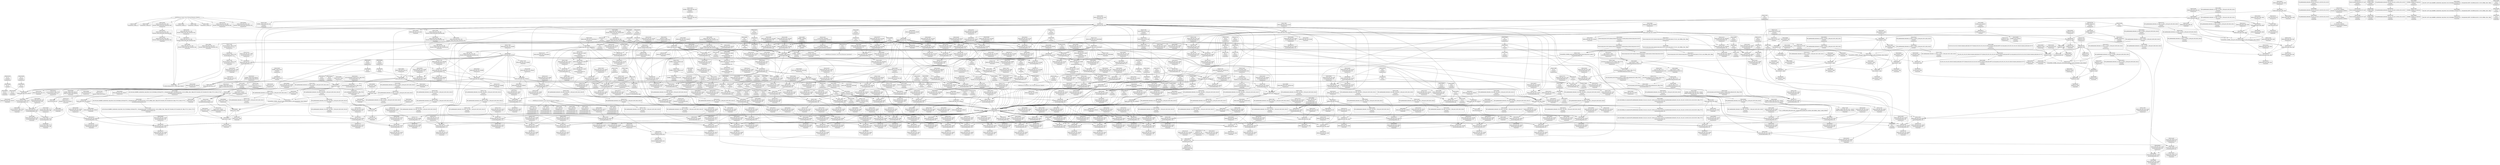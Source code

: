 digraph {
	CE0x5233a90 [shape=record,shape=Mrecord,label="{CE0x5233a90|_call_void_kfree(i8*_%tmp76)_#10,_!dbg_!27813|security/selinux/xfrm.c,121}"]
	CE0x51c5b20 [shape=record,shape=Mrecord,label="{CE0x51c5b20|_call_void_atomic_inc221(%struct.atomic_t*_selinux_xfrm_refcount)_#10,_!dbg_!27810|security/selinux/xfrm.c,117}"]
	CE0x51bb360 [shape=record,shape=Mrecord,label="{CE0x51bb360|i64_28|*Constant*|*SummSource*}"]
	CE0x51b4790 [shape=record,shape=Mrecord,label="{CE0x51b4790|selinux_xfrm_alloc_user:_tmp55|security/selinux/xfrm.c,100}"]
	CE0x51660d0 [shape=record,shape=Mrecord,label="{CE0x51660d0|selinux_xfrm_alloc_user:_tmp49|security/selinux/xfrm.c,98}"]
	CE0x5156240 [shape=record,shape=Mrecord,label="{CE0x5156240|i8*_getelementptr_inbounds_(_45_x_i8_,_45_x_i8_*_.str1245,_i32_0,_i32_0)|*Constant*|*SummSource*}"]
	CE0x516e720 [shape=record,shape=Mrecord,label="{CE0x516e720|_call_void_mcount()_#3|*SummSource*}"]
	CE0x51581d0 [shape=record,shape=Mrecord,label="{CE0x51581d0|selinux_xfrm_policy_alloc:_tmp2}"]
	CE0x5245660 [shape=record,shape=Mrecord,label="{CE0x5245660|_call_void_asm_sideeffect_.pushsection_.smp_locks,_22a_22_0A.balign_4_0A.long_671f_-_._0A.popsection_0A671:_0A_09lock_incl_$0_,_*m,*m,_dirflag_,_fpsr_,_flags_(i32*_%counter,_i32*_%counter)_#3,_!dbg_!27713,_!srcloc_!27714|./arch/x86/include/asm/atomic.h,92|*SummSource*}"]
	CE0x52312c0 [shape=record,shape=Mrecord,label="{CE0x52312c0|atomic_inc221:_v|Function::atomic_inc221&Arg::v::|*SummSink*}"]
	CE0x51d70d0 [shape=record,shape=Mrecord,label="{CE0x51d70d0|kmalloc222:_tmp}"]
	CE0x51dc720 [shape=record,shape=Mrecord,label="{CE0x51dc720|selinux_xfrm_alloc_user:_tmp2|*SummSource*}"]
	CE0x5196370 [shape=record,shape=Mrecord,label="{CE0x5196370|%struct.task_struct.1015*_(%struct.task_struct.1015**)*_asm_movq_%gs:$_1:P_,$0_,_r,im,_dirflag_,_fpsr_,_flags_|*SummSink*}"]
	CE0x5189050 [shape=record,shape=Mrecord,label="{CE0x5189050|selinux_xfrm_alloc_user:_land.lhs.true2|*SummSink*}"]
	CE0x516d6c0 [shape=record,shape=Mrecord,label="{CE0x516d6c0|selinux_xfrm_policy_alloc:_tmp1}"]
	CE0x517fb80 [shape=record,shape=Mrecord,label="{CE0x517fb80|i64_1|*Constant*}"]
	CE0x51b17b0 [shape=record,shape=Mrecord,label="{CE0x51b17b0|selinux_xfrm_alloc_user:_tmp53|security/selinux/xfrm.c,99|*SummSink*}"]
	CE0x51bd0b0 [shape=record,shape=Mrecord,label="{CE0x51bd0b0|selinux_xfrm_alloc_user:_tmp57|security/selinux/xfrm.c,105|*SummSource*}"]
	CE0x51c5280 [shape=record,shape=Mrecord,label="{CE0x51c5280|COLLAPSED:_CMRE_1,2_}"]
	CE0x51c2750 [shape=record,shape=Mrecord,label="{CE0x51c2750|selinux_xfrm_alloc_user:_tmp59|security/selinux/xfrm.c,108|*SummSource*}"]
	CE0x5191ff0 [shape=record,shape=Mrecord,label="{CE0x5191ff0|selinux_xfrm_alloc_user:_if.then15}"]
	CE0x51c40d0 [shape=record,shape=Mrecord,label="{CE0x51c40d0|selinux_xfrm_alloc_user:_tmp63|security/selinux/xfrm.c,109|*SummSink*}"]
	CE0x51b77d0 [shape=record,shape=Mrecord,label="{CE0x51b77d0|kmalloc222:_bb}"]
	CE0x5184bc0 [shape=record,shape=Mrecord,label="{CE0x5184bc0|atomic_inc221:_tmp3}"]
	CE0x51b5e70 [shape=record,shape=Mrecord,label="{CE0x51b5e70|selinux_xfrm_alloc_user:_ctx_alg30|security/selinux/xfrm.c,103}"]
	CE0x5154be0 [shape=record,shape=Mrecord,label="{CE0x5154be0|selinux_xfrm_alloc_user:_tmp35|*LoadInst*|security/selinux/xfrm.c,91}"]
	CE0x51da6b0 [shape=record,shape=Mrecord,label="{CE0x51da6b0|_call_void_lockdep_rcu_suspicious(i8*_getelementptr_inbounds_(_24_x_i8_,_24_x_i8_*_.str244,_i32_0,_i32_0),_i32_85,_i8*_getelementptr_inbounds_(_45_x_i8_,_45_x_i8_*_.str1245,_i32_0,_i32_0))_#10,_!dbg_!27731|security/selinux/xfrm.c,85|*SummSource*}"]
	CE0x5231da0 [shape=record,shape=Mrecord,label="{CE0x5231da0|i64*_getelementptr_inbounds_(_34_x_i64_,_34_x_i64_*___llvm_gcov_ctr20,_i64_0,_i64_32)|*Constant*}"]
	CE0x51819b0 [shape=record,shape=Mrecord,label="{CE0x51819b0|selinux_xfrm_alloc_user:_tmp41|security/selinux/xfrm.c,92|*SummSource*}"]
	CE0x5170c80 [shape=record,shape=Mrecord,label="{CE0x5170c80|selinux_xfrm_alloc_user:_tobool|security/selinux/xfrm.c,85}"]
	CE0x51793d0 [shape=record,shape=Mrecord,label="{CE0x51793d0|selinux_xfrm_alloc_user:_tmp21|security/selinux/xfrm.c,85|*SummSource*}"]
	CE0x5220860 [shape=record,shape=Mrecord,label="{CE0x5220860|i32_(i32,_i32,_i16,_i32,_%struct.common_audit_data.1017*)*_bitcast_(i32_(i32,_i32,_i16,_i32,_%struct.common_audit_data.495*)*_avc_has_perm_to_i32_(i32,_i32,_i16,_i32,_%struct.common_audit_data.1017*)*)|*Constant*|*SummSink*}"]
	CE0x51838e0 [shape=record,shape=Mrecord,label="{CE0x51838e0|selinux_xfrm_alloc_user:_tmp30|*LoadInst*|security/selinux/xfrm.c,90|*SummSource*}"]
	CE0x516aea0 [shape=record,shape=Mrecord,label="{CE0x516aea0|selinux_xfrm_alloc_user:_tmp17|security/selinux/xfrm.c,85|*SummSink*}"]
	CE0x51de190 [shape=record,shape=Mrecord,label="{CE0x51de190|selinux_xfrm_alloc_user:_tmp39|security/selinux/xfrm.c,89}"]
	CE0x51bfd20 [shape=record,shape=Mrecord,label="{CE0x51bfd20|selinux_xfrm_alloc_user:_arraydecay|security/selinux/xfrm.c,107}"]
	CE0x51c6600 [shape=record,shape=Mrecord,label="{CE0x51c6600|selinux_xfrm_alloc_user:_tmp70|security/selinux/xfrm.c,114|*SummSource*}"]
	CE0x517de70 [shape=record,shape=Mrecord,label="{CE0x517de70|selinux_xfrm_alloc_user:_cmp13|security/selinux/xfrm.c,91}"]
	CE0x51b6c90 [shape=record,shape=Mrecord,label="{CE0x51b6c90|atomic_inc221:_tmp|*SummSource*}"]
	CE0x51d0bb0 [shape=record,shape=Mrecord,label="{CE0x51d0bb0|get_current227:_tmp4|./arch/x86/include/asm/current.h,14|*SummSink*}"]
	CE0x52348e0 [shape=record,shape=Mrecord,label="{CE0x52348e0|selinux_xfrm_alloc_user:_retval.0}"]
	CE0x5175a30 [shape=record,shape=Mrecord,label="{CE0x5175a30|selinux_xfrm_policy_alloc:_tmp3|*SummSink*}"]
	CE0x5170650 [shape=record,shape=Mrecord,label="{CE0x5170650|get_current227:_entry|*SummSink*}"]
	CE0x51d4e50 [shape=record,shape=Mrecord,label="{CE0x51d4e50|selinux_xfrm_alloc_user:_tmp7|security/selinux/xfrm.c,85|*SummSink*}"]
	CE0x51de870 [shape=record,shape=Mrecord,label="{CE0x51de870|i64*_getelementptr_inbounds_(_34_x_i64_,_34_x_i64_*___llvm_gcov_ctr20,_i64_0,_i64_18)|*Constant*|*SummSource*}"]
	CE0x51cc4e0 [shape=record,shape=Mrecord,label="{CE0x51cc4e0|selinux_xfrm_alloc_user:_tmp51|security/selinux/xfrm.c,99|*SummSink*}"]
	"CONST[source:0(mediator),value:0(static)][purpose:{operation}]"
	CE0x51bcc30 [shape=record,shape=Mrecord,label="{CE0x51bcc30|selinux_xfrm_alloc_user:_arrayidx|security/selinux/xfrm.c,105|*SummSink*}"]
	CE0x515abc0 [shape=record,shape=Mrecord,label="{CE0x515abc0|selinux_xfrm_alloc_user:_tobool1|security/selinux/xfrm.c,85|*SummSource*}"]
	CE0x51734b0 [shape=record,shape=Mrecord,label="{CE0x51734b0|selinux_xfrm_alloc_user:_tobool41|security/selinux/xfrm.c,108|*SummSource*}"]
	CE0x51dee40 [shape=record,shape=Mrecord,label="{CE0x51dee40|selinux_xfrm_alloc_user:_tmp40|security/selinux/xfrm.c,92|*SummSource*}"]
	CE0x5195580 [shape=record,shape=Mrecord,label="{CE0x5195580|selinux_xfrm_alloc_user:_tmp47|security/selinux/xfrm.c,96|*SummSink*}"]
	CE0x517b500 [shape=record,shape=Mrecord,label="{CE0x517b500|selinux_xfrm_alloc_user:_tmp29|security/selinux/xfrm.c,89}"]
	CE0x5180060 [shape=record,shape=Mrecord,label="{CE0x5180060|atomic_inc221:_tmp1|*SummSource*}"]
	CE0x517b000 [shape=record,shape=Mrecord,label="{CE0x517b000|selinux_xfrm_alloc_user:_tmp28|security/selinux/xfrm.c,89}"]
	CE0x515ab50 [shape=record,shape=Mrecord,label="{CE0x515ab50|i64_5|*Constant*}"]
	CE0x51c6590 [shape=record,shape=Mrecord,label="{CE0x51c6590|selinux_xfrm_alloc_user:_tmp70|security/selinux/xfrm.c,114}"]
	CE0x51dae30 [shape=record,shape=Mrecord,label="{CE0x51dae30|selinux_xfrm_alloc_user:_tmp3|*SummSink*}"]
	CE0x515c9d0 [shape=record,shape=Mrecord,label="{CE0x515c9d0|i64_5|*Constant*|*SummSource*}"]
	CE0x51bf3f0 [shape=record,shape=Mrecord,label="{CE0x51bf3f0|selinux_xfrm_alloc_user:_ctx_str39|security/selinux/xfrm.c,107}"]
	CE0x51badb0 [shape=record,shape=Mrecord,label="{CE0x51badb0|i64_29|*Constant*}"]
	CE0x5150df0 [shape=record,shape=Mrecord,label="{CE0x5150df0|selinux_xfrm_policy_alloc:_call|security/selinux/xfrm.c,289|*SummSink*}"]
	CE0x5154d10 [shape=record,shape=Mrecord,label="{CE0x5154d10|selinux_xfrm_alloc_user:_tmp35|*LoadInst*|security/selinux/xfrm.c,91|*SummSource*}"]
	CE0x51b52b0 [shape=record,shape=Mrecord,label="{CE0x51b52b0|selinux_xfrm_alloc_user:_ctx_doi29|security/selinux/xfrm.c,102}"]
	CE0x51c4f30 [shape=record,shape=Mrecord,label="{CE0x51c4f30|selinux_xfrm_alloc_user:_rc.0}"]
	CE0x5230850 [shape=record,shape=Mrecord,label="{CE0x5230850|atomic_inc221:_entry}"]
	CE0x5227ca0 [shape=record,shape=Mrecord,label="{CE0x5227ca0|i64*_getelementptr_inbounds_(_34_x_i64_,_34_x_i64_*___llvm_gcov_ctr20,_i64_0,_i64_30)|*Constant*}"]
	CE0x5162ef0 [shape=record,shape=Mrecord,label="{CE0x5162ef0|kmalloc222:_size|Function::kmalloc222&Arg::size::|*SummSource*}"]
	CE0x51b3a90 [shape=record,shape=Mrecord,label="{CE0x51b3a90|selinux_xfrm_alloc_user:_ctx_str|security/selinux/xfrm.c,105|*SummSource*}"]
	CE0x51d1b10 [shape=record,shape=Mrecord,label="{CE0x51d1b10|selinux_xfrm_alloc_user:_tmp13|security/selinux/xfrm.c,85}"]
	CE0x515e670 [shape=record,shape=Mrecord,label="{CE0x515e670|selinux_xfrm_alloc_user:_ctxp|Function::selinux_xfrm_alloc_user&Arg::ctxp::}"]
	CE0x51d90b0 [shape=record,shape=Mrecord,label="{CE0x51d90b0|selinux_xfrm_alloc_user:_tmp15|security/selinux/xfrm.c,85|*SummSink*}"]
	CE0x5222200 [shape=record,shape=Mrecord,label="{CE0x5222200|%struct.common_audit_data.1017*_null|*Constant*}"]
	CE0x5184910 [shape=record,shape=Mrecord,label="{CE0x5184910|_call_void_mcount()_#3}"]
	CE0x5179970 [shape=record,shape=Mrecord,label="{CE0x5179970|selinux_xfrm_alloc_user:_tmp23|security/selinux/xfrm.c,89|*SummSource*}"]
	CE0x517b730 [shape=record,shape=Mrecord,label="{CE0x517b730|selinux_xfrm_alloc_user:_tmp29|security/selinux/xfrm.c,89|*SummSink*}"]
	CE0x51d62f0 [shape=record,shape=Mrecord,label="{CE0x51d62f0|GLOBAL:___kmalloc|*Constant*|*SummSource*}"]
	CE0x51bb500 [shape=record,shape=Mrecord,label="{CE0x51bb500|selinux_xfrm_alloc_user:_tmp66|security/selinux/xfrm.c,113}"]
	CE0x51c76b0 [shape=record,shape=Mrecord,label="{CE0x51c76b0|i64*_getelementptr_inbounds_(_34_x_i64_,_34_x_i64_*___llvm_gcov_ctr20,_i64_0,_i64_31)|*Constant*}"]
	CE0x51d56f0 [shape=record,shape=Mrecord,label="{CE0x51d56f0|i1_true|*Constant*|*SummSource*}"]
	CE0x51ce3e0 [shape=record,shape=Mrecord,label="{CE0x51ce3e0|i64*_getelementptr_inbounds_(_34_x_i64_,_34_x_i64_*___llvm_gcov_ctr20,_i64_0,_i64_6)|*Constant*}"]
	CE0x5181e40 [shape=record,shape=Mrecord,label="{CE0x5181e40|i32_4|*Constant*}"]
	CE0x51cd980 [shape=record,shape=Mrecord,label="{CE0x51cd980|selinux_xfrm_alloc_user:_tmp34|security/selinux/xfrm.c,90|*SummSink*}"]
	CE0x515ac30 [shape=record,shape=Mrecord,label="{CE0x515ac30|selinux_xfrm_alloc_user:_tobool1|security/selinux/xfrm.c,85|*SummSink*}"]
	CE0x5184dd0 [shape=record,shape=Mrecord,label="{CE0x5184dd0|get_current227:_tmp2}"]
	CE0x51d7140 [shape=record,shape=Mrecord,label="{CE0x51d7140|COLLAPSED:_GCMRE___llvm_gcov_ctr26_internal_global_2_x_i64_zeroinitializer:_elem_0:default:}"]
	CE0x51d1500 [shape=record,shape=Mrecord,label="{CE0x51d1500|atomic_inc221:_bb|*SummSource*}"]
	CE0x516a000 [shape=record,shape=Mrecord,label="{CE0x516a000|i32_22|*Constant*}"]
	CE0x5184c30 [shape=record,shape=Mrecord,label="{CE0x5184c30|atomic_inc221:_tmp3|*SummSource*}"]
	CE0x51cc330 [shape=record,shape=Mrecord,label="{CE0x51cc330|selinux_xfrm_alloc_user:_tmp51|security/selinux/xfrm.c,99|*SummSource*}"]
	CE0x51d3f40 [shape=record,shape=Mrecord,label="{CE0x51d3f40|i8_1|*Constant*|*SummSink*}"]
	CE0x51d0a00 [shape=record,shape=Mrecord,label="{CE0x51d0a00|COLLAPSED:_CMRE:_elem_0::|security/selinux/xfrm.c,90}"]
	CE0x521f140 [shape=record,shape=Mrecord,label="{CE0x521f140|avc_has_perm:_auditdata|Function::avc_has_perm&Arg::auditdata::|*SummSource*}"]
	CE0x51733a0 [shape=record,shape=Mrecord,label="{CE0x51733a0|selinux_xfrm_alloc_user:_tobool41|security/selinux/xfrm.c,108}"]
	CE0x52206f0 [shape=record,shape=Mrecord,label="{CE0x52206f0|i32_(i32,_i32,_i16,_i32,_%struct.common_audit_data.1017*)*_bitcast_(i32_(i32,_i32,_i16,_i32,_%struct.common_audit_data.495*)*_avc_has_perm_to_i32_(i32,_i32,_i16,_i32,_%struct.common_audit_data.1017*)*)|*Constant*|*SummSource*}"]
	CE0x51cae40 [shape=record,shape=Mrecord,label="{CE0x51cae40|%struct.xfrm_sec_ctx*_null|*Constant*|*SummSink*}"]
	CE0x5146dd0 [shape=record,shape=Mrecord,label="{CE0x5146dd0|i64_3|*Constant*|*SummSource*}"]
	CE0x51c5980 [shape=record,shape=Mrecord,label="{CE0x51c5980|COLLAPSED:_CMRE_4,8_}"]
	CE0x5157f60 [shape=record,shape=Mrecord,label="{CE0x5157f60|selinux_xfrm_alloc_user:_cmp|security/selinux/xfrm.c,89|*SummSink*}"]
	CE0x517e1a0 [shape=record,shape=Mrecord,label="{CE0x517e1a0|selinux_xfrm_alloc_user:_cmp13|security/selinux/xfrm.c,91|*SummSink*}"]
	CE0x51baf70 [shape=record,shape=Mrecord,label="{CE0x51baf70|i64_29|*Constant*|*SummSource*}"]
	CE0x51bbb00 [shape=record,shape=Mrecord,label="{CE0x51bbb00|selinux_xfrm_alloc_user:_tmp32|security/selinux/xfrm.c,90|*SummSink*}"]
	CE0x5226cb0 [shape=record,shape=Mrecord,label="{CE0x5226cb0|selinux_xfrm_alloc_user:_tmp67|security/selinux/xfrm.c,113|*SummSource*}"]
	CE0x5196300 [shape=record,shape=Mrecord,label="{CE0x5196300|%struct.task_struct.1015**_bitcast_(%struct.task_struct**_current_task_to_%struct.task_struct.1015**)|*Constant*|*SummSource*}"]
	CE0x5233f20 [shape=record,shape=Mrecord,label="{CE0x5233f20|GLOBAL:_kfree|*Constant*|*SummSink*}"]
	CE0x514d9a0 [shape=record,shape=Mrecord,label="{CE0x514d9a0|selinux_xfrm_policy_alloc:_tmp3}"]
	CE0x5155c40 [shape=record,shape=Mrecord,label="{CE0x5155c40|selinux_xfrm_policy_alloc:_gfp|Function::selinux_xfrm_policy_alloc&Arg::gfp::|*SummSource*}"]
	CE0x5152490 [shape=record,shape=Mrecord,label="{CE0x5152490|selinux_xfrm_alloc_user:_if.end|*SummSink*}"]
	CE0x5174ee0 [shape=record,shape=Mrecord,label="{CE0x5174ee0|selinux_xfrm_alloc_user:_tmp8|security/selinux/xfrm.c,85|*SummSink*}"]
	CE0x515dca0 [shape=record,shape=Mrecord,label="{CE0x515dca0|selinux_xfrm_alloc_user:_err|*SummSink*}"]
	CE0x5166780 [shape=record,shape=Mrecord,label="{CE0x5166780|selinux_xfrm_alloc_user:_call25|security/selinux/xfrm.c,98|*SummSource*}"]
	CE0x517c0d0 [shape=record,shape=Mrecord,label="{CE0x517c0d0|_ret_i32_%retval.0,_!dbg_!27728|security/selinux/avc.c,775|*SummSource*}"]
	CE0x515e4f0 [shape=record,shape=Mrecord,label="{CE0x515e4f0|get_current227:_tmp1|*SummSink*}"]
	CE0x515afd0 [shape=record,shape=Mrecord,label="{CE0x515afd0|selinux_xfrm_alloc_user:_uctx|Function::selinux_xfrm_alloc_user&Arg::uctx::|*SummSource*}"]
	CE0x517dbe0 [shape=record,shape=Mrecord,label="{CE0x517dbe0|selinux_xfrm_alloc_user:_conv12|security/selinux/xfrm.c,91|*SummSink*}"]
	CE0x51b7b60 [shape=record,shape=Mrecord,label="{CE0x51b7b60|i64_0|*Constant*|*SummSink*}"]
	CE0x5183cb0 [shape=record,shape=Mrecord,label="{CE0x5183cb0|selinux_xfrm_alloc_user:_conv|security/selinux/xfrm.c,90}"]
	CE0x5178290 [shape=record,shape=Mrecord,label="{CE0x5178290|selinux_xfrm_policy_alloc:_gfp|Function::selinux_xfrm_policy_alloc&Arg::gfp::}"]
	CE0x5172f10 [shape=record,shape=Mrecord,label="{CE0x5172f10|GLOBAL:_security_context_to_sid|*Constant*|*SummSource*}"]
	CE0x5183060 [shape=record,shape=Mrecord,label="{CE0x5183060|selinux_xfrm_alloc_user:_conv17|security/selinux/xfrm.c,94|*SummSink*}"]
	CE0x5179140 [shape=record,shape=Mrecord,label="{CE0x5179140|selinux_xfrm_alloc_user:_tmp20|security/selinux/xfrm.c,85|*SummSource*}"]
	CE0x51b84c0 [shape=record,shape=Mrecord,label="{CE0x51b84c0|selinux_xfrm_alloc_user:_ctx_sid|security/selinux/xfrm.c,107|*SummSource*}"]
	CE0x5180db0 [shape=record,shape=Mrecord,label="{CE0x5180db0|selinux_xfrm_alloc_user:_tmp25|security/selinux/xfrm.c,89|*SummSource*}"]
	CE0x5231870 [shape=record,shape=Mrecord,label="{CE0x5231870|selinux_xfrm_alloc_user:_rc.0|*SummSource*}"]
	CE0x51bc460 [shape=record,shape=Mrecord,label="{CE0x51bc460|selinux_xfrm_alloc_user:_tmp56|security/selinux/xfrm.c,105}"]
	CE0x5185490 [shape=record,shape=Mrecord,label="{CE0x5185490|i64_4096|*Constant*}"]
	CE0x5230960 [shape=record,shape=Mrecord,label="{CE0x5230960|atomic_inc221:_entry|*SummSource*}"]
	CE0x5179820 [shape=record,shape=Mrecord,label="{CE0x5179820|selinux_xfrm_alloc_user:_tmp23|security/selinux/xfrm.c,89}"]
	CE0x5164da0 [shape=record,shape=Mrecord,label="{CE0x5164da0|selinux_xfrm_alloc_user:_conv23|security/selinux/xfrm.c,98}"]
	CE0x51668f0 [shape=record,shape=Mrecord,label="{CE0x51668f0|selinux_xfrm_alloc_user:_call25|security/selinux/xfrm.c,98|*SummSink*}"]
	CE0x516c8a0 [shape=record,shape=Mrecord,label="{CE0x516c8a0|selinux_xfrm_alloc_user:_tmp18|security/selinux/xfrm.c,85|*SummSource*}"]
	CE0x51cd810 [shape=record,shape=Mrecord,label="{CE0x51cd810|selinux_xfrm_alloc_user:_tmp34|security/selinux/xfrm.c,90|*SummSource*}"]
	CE0x51d0510 [shape=record,shape=Mrecord,label="{CE0x51d0510|i32_2|*Constant*|*SummSink*}"]
	CE0x51d4c40 [shape=record,shape=Mrecord,label="{CE0x51d4c40|selinux_xfrm_alloc_user:_tmp7|security/selinux/xfrm.c,85}"]
	CE0x5235b50 [shape=record,shape=Mrecord,label="{CE0x5235b50|selinux_xfrm_alloc_user:_tmp78|security/selinux/xfrm.c,123}"]
	"CONST[source:0(mediator),value:2(dynamic)][purpose:{object}]"
	CE0x51bb5d0 [shape=record,shape=Mrecord,label="{CE0x51bb5d0|selinux_xfrm_alloc_user:_tmp66|security/selinux/xfrm.c,113|*SummSource*}"]
	CE0x5230a40 [shape=record,shape=Mrecord,label="{CE0x5230a40|atomic_inc221:_entry|*SummSink*}"]
	CE0x5220dc0 [shape=record,shape=Mrecord,label="{CE0x5220dc0|avc_has_perm:_entry|*SummSink*}"]
	CE0x51bb400 [shape=record,shape=Mrecord,label="{CE0x51bb400|i64_28|*Constant*|*SummSink*}"]
	CE0x515fc50 [shape=record,shape=Mrecord,label="{CE0x515fc50|i64*_getelementptr_inbounds_(_34_x_i64_,_34_x_i64_*___llvm_gcov_ctr20,_i64_0,_i64_6)|*Constant*|*SummSink*}"]
	CE0x518c760 [shape=record,shape=Mrecord,label="{CE0x518c760|selinux_xfrm_alloc_user:_if.end48|*SummSink*}"]
	CE0x51daab0 [shape=record,shape=Mrecord,label="{CE0x51daab0|i64*_getelementptr_inbounds_(_2_x_i64_,_2_x_i64_*___llvm_gcov_ctr26,_i64_0,_i64_0)|*Constant*}"]
	CE0x5185ed0 [shape=record,shape=Mrecord,label="{CE0x5185ed0|i64_20|*Constant*|*SummSource*}"]
	CE0x5153020 [shape=record,shape=Mrecord,label="{CE0x5153020|selinux_xfrm_policy_alloc:_ctxp|Function::selinux_xfrm_policy_alloc&Arg::ctxp::|*SummSink*}"]
	CE0x5e234c0 [shape=record,shape=Mrecord,label="{CE0x5e234c0|selinux_xfrm_alloc_user:_tmp10|security/selinux/xfrm.c,85|*SummSink*}"]
	CE0x51be480 [shape=record,shape=Mrecord,label="{CE0x51be480|selinux_xfrm_alloc_user:_ctx_str37|security/selinux/xfrm.c,106}"]
	CE0x51536a0 [shape=record,shape=Mrecord,label="{CE0x51536a0|selinux_xfrm_alloc_user:_tmp1}"]
	CE0x51cbed0 [shape=record,shape=Mrecord,label="{CE0x51cbed0|selinux_xfrm_alloc_user:_tmp50|security/selinux/xfrm.c,99|*SummSink*}"]
	CE0x51ddc90 [shape=record,shape=Mrecord,label="{CE0x51ddc90|selinux_xfrm_alloc_user:_tmp38|security/selinux/xfrm.c,89}"]
	CE0x516e4e0 [shape=record,shape=Mrecord,label="{CE0x516e4e0|selinux_xfrm_alloc_user:_gfp|Function::selinux_xfrm_alloc_user&Arg::gfp::|*SummSink*}"]
	CE0x51b12d0 [shape=record,shape=Mrecord,label="{CE0x51b12d0|selinux_xfrm_alloc_user:_tmp52|security/selinux/xfrm.c,99|*SummSink*}"]
	CE0x514f930 [shape=record,shape=Mrecord,label="{CE0x514f930|i64*_getelementptr_inbounds_(_2_x_i64_,_2_x_i64_*___llvm_gcov_ctr6,_i64_0,_i64_1)|*Constant*|*SummSource*}"]
	CE0x51d0b40 [shape=record,shape=Mrecord,label="{CE0x51d0b40|get_current227:_tmp4|./arch/x86/include/asm/current.h,14}"]
	CE0x5163490 [shape=record,shape=Mrecord,label="{CE0x5163490|kmalloc222:_flags|Function::kmalloc222&Arg::flags::|*SummSink*}"]
	CE0x51dd700 [shape=record,shape=Mrecord,label="{CE0x51dd700|selinux_xfrm_alloc_user:_tmp37|security/selinux/xfrm.c,89}"]
	CE0x5154250 [shape=record,shape=Mrecord,label="{CE0x5154250|selinux_xfrm_alloc_user:_tmp32|security/selinux/xfrm.c,90|*SummSource*}"]
	CE0x51504b0 [shape=record,shape=Mrecord,label="{CE0x51504b0|selinux_xfrm_alloc_user:_if.end|*SummSource*}"]
	CE0x517a570 [shape=record,shape=Mrecord,label="{CE0x517a570|selinux_xfrm_alloc_user:_tmp26|security/selinux/xfrm.c,89|*SummSource*}"]
	CE0x51822d0 [shape=record,shape=Mrecord,label="{CE0x51822d0|selinux_xfrm_alloc_user:_cmp19|security/selinux/xfrm.c,95|*SummSink*}"]
	CE0x51b2370 [shape=record,shape=Mrecord,label="{CE0x51b2370|selinux_xfrm_alloc_user:_conv31|security/selinux/xfrm.c,104|*SummSink*}"]
	CE0x51d1d50 [shape=record,shape=Mrecord,label="{CE0x51d1d50|_call_void_mcount()_#3|*SummSource*}"]
	CE0x51b1600 [shape=record,shape=Mrecord,label="{CE0x51b1600|selinux_xfrm_alloc_user:_tmp53|security/selinux/xfrm.c,99|*SummSource*}"]
	CE0x51bc620 [shape=record,shape=Mrecord,label="{CE0x51bc620|selinux_xfrm_alloc_user:_tmp56|security/selinux/xfrm.c,105|*SummSource*}"]
	CE0x5157a30 [shape=record,shape=Mrecord,label="{CE0x5157a30|i64_10|*Constant*|*SummSink*}"]
	CE0x517a670 [shape=record,shape=Mrecord,label="{CE0x517a670|selinux_xfrm_alloc_user:_tmp26|security/selinux/xfrm.c,89|*SummSink*}"]
	CE0x521e300 [shape=record,shape=Mrecord,label="{CE0x521e300|4:_i32,_:_CR_4,8_|*MultipleSource*|security/selinux/xfrm.c,85|security/selinux/xfrm.c,85|security/selinux/xfrm.c,111}"]
	CE0x5235530 [shape=record,shape=Mrecord,label="{CE0x5235530|selinux_xfrm_alloc_user:_tmp77|security/selinux/xfrm.c,123|*SummSink*}"]
	CE0x5221750 [shape=record,shape=Mrecord,label="{CE0x5221750|avc_has_perm:_tsid|Function::avc_has_perm&Arg::tsid::|*SummSource*}"]
	CE0x516a920 [shape=record,shape=Mrecord,label="{CE0x516a920|selinux_xfrm_alloc_user:_lor.lhs.false|*SummSink*}"]
	CE0x517fa70 [shape=record,shape=Mrecord,label="{CE0x517fa70|i64*_getelementptr_inbounds_(_2_x_i64_,_2_x_i64_*___llvm_gcov_ctr22,_i64_0,_i64_1)|*Constant*}"]
	CE0x518b450 [shape=record,shape=Mrecord,label="{CE0x518b450|selinux_xfrm_alloc_user:_if.end28|*SummSource*}"]
	CE0x51474d0 [shape=record,shape=Mrecord,label="{CE0x51474d0|GLOBAL:_selinux_xfrm_alloc_user|*Constant*}"]
	CE0x515f010 [shape=record,shape=Mrecord,label="{CE0x515f010|i64_13|*Constant*}"]
	CE0x51bd230 [shape=record,shape=Mrecord,label="{CE0x51bd230|selinux_xfrm_alloc_user:_tmp57|security/selinux/xfrm.c,105|*SummSink*}"]
	CE0x515e840 [shape=record,shape=Mrecord,label="{CE0x515e840|%struct.xfrm_user_sec_ctx*_null|*Constant*|*SummSource*}"]
	CE0x517cf90 [shape=record,shape=Mrecord,label="{CE0x517cf90|i32_3|*Constant*}"]
	CE0x51d00b0 [shape=record,shape=Mrecord,label="{CE0x51d00b0|_call_void_mcount()_#3|*SummSource*}"]
	CE0x51d0580 [shape=record,shape=Mrecord,label="{CE0x51d0580|selinux_xfrm_alloc_user:_ctx_doi|security/selinux/xfrm.c,90}"]
	CE0x51dbb60 [shape=record,shape=Mrecord,label="{CE0x51dbb60|_call_void_mcount()_#3|*SummSink*}"]
	CE0x515c450 [shape=record,shape=Mrecord,label="{CE0x515c450|selinux_xfrm_alloc_user:_security|security/selinux/xfrm.c,85|*SummSink*}"]
	CE0x5157930 [shape=record,shape=Mrecord,label="{CE0x5157930|selinux_xfrm_alloc_user:_tmp21|security/selinux/xfrm.c,85|*SummSink*}"]
	CE0x515d0c0 [shape=record,shape=Mrecord,label="{CE0x515d0c0|selinux_xfrm_policy_alloc:_tmp2|*SummSource*}"]
	CE0x5235450 [shape=record,shape=Mrecord,label="{CE0x5235450|selinux_xfrm_alloc_user:_tmp77|security/selinux/xfrm.c,123}"]
	CE0x51cfb00 [shape=record,shape=Mrecord,label="{CE0x51cfb00|selinux_xfrm_alloc_user:_tmp12|security/selinux/xfrm.c,85}"]
	CE0x51d8760 [shape=record,shape=Mrecord,label="{CE0x51d8760|i64_2|*Constant*|*SummSource*}"]
	CE0x5153d90 [shape=record,shape=Mrecord,label="{CE0x5153d90|selinux_xfrm_alloc_user:_tmp31|security/selinux/xfrm.c,90|*SummSink*}"]
	CE0x5185790 [shape=record,shape=Mrecord,label="{CE0x5185790|i64_4096|*Constant*|*SummSink*}"]
	CE0x518d7b0 [shape=record,shape=Mrecord,label="{CE0x518d7b0|selinux_xfrm_alloc_user:_if.end28|*SummSink*}"]
	CE0x51803f0 [shape=record,shape=Mrecord,label="{CE0x51803f0|selinux_xfrm_alloc_user:_do.end|*SummSink*}"]
	CE0x518a0e0 [shape=record,shape=Mrecord,label="{CE0x518a0e0|selinux_xfrm_alloc_user:_bb}"]
	CE0x51c6670 [shape=record,shape=Mrecord,label="{CE0x51c6670|selinux_xfrm_alloc_user:_tmp70|security/selinux/xfrm.c,114|*SummSink*}"]
	CE0x51740f0 [shape=record,shape=Mrecord,label="{CE0x51740f0|i32_78|*Constant*|*SummSource*}"]
	CE0x52314f0 [shape=record,shape=Mrecord,label="{CE0x52314f0|_ret_void,_!dbg_!27715|./arch/x86/include/asm/atomic.h,94|*SummSource*}"]
	CE0x5174c00 [shape=record,shape=Mrecord,label="{CE0x5174c00|COLLAPSED:_GCMRE_current_task_external_global_%struct.task_struct*:_elem_0::|security/selinux/xfrm.c,85}"]
	CE0x51805a0 [shape=record,shape=Mrecord,label="{CE0x51805a0|i64*_getelementptr_inbounds_(_2_x_i64_,_2_x_i64_*___llvm_gcov_ctr21,_i64_0,_i64_1)|*Constant*}"]
	CE0x5152cd0 [shape=record,shape=Mrecord,label="{CE0x5152cd0|selinux_xfrm_alloc_user:_entry}"]
	CE0x516eed0 [shape=record,shape=Mrecord,label="{CE0x516eed0|selinux_xfrm_alloc_user:_if.then15|*SummSink*}"]
	CE0x514fca0 [shape=record,shape=Mrecord,label="{CE0x514fca0|i64*_getelementptr_inbounds_(_2_x_i64_,_2_x_i64_*___llvm_gcov_ctr6,_i64_0,_i64_0)|*Constant*|*SummSink*}"]
	CE0x516f3b0 [shape=record,shape=Mrecord,label="{CE0x516f3b0|GLOBAL:___llvm_gcov_ctr20|Global_var:__llvm_gcov_ctr20|*SummSource*}"]
	CE0x51c5c20 [shape=record,shape=Mrecord,label="{CE0x51c5c20|_call_void_atomic_inc221(%struct.atomic_t*_selinux_xfrm_refcount)_#10,_!dbg_!27810|security/selinux/xfrm.c,117|*SummSource*}"]
	CE0x515f0d0 [shape=record,shape=Mrecord,label="{CE0x515f0d0|i64_13|*Constant*|*SummSource*}"]
	CE0x52326b0 [shape=record,shape=Mrecord,label="{CE0x52326b0|selinux_xfrm_alloc_user:_tmp74|security/selinux/xfrm.c,121|*SummSource*}"]
	CE0x51d29c0 [shape=record,shape=Mrecord,label="{CE0x51d29c0|kmalloc222:_tmp3|*SummSource*}"]
	CE0x514b300 [shape=record,shape=Mrecord,label="{CE0x514b300|selinux_xfrm_policy_alloc:_ctxp|Function::selinux_xfrm_policy_alloc&Arg::ctxp::|*SummSource*}"]
	CE0x5192120 [shape=record,shape=Mrecord,label="{CE0x5192120|selinux_xfrm_alloc_user:_if.end22}"]
	CE0x51b1ba0 [shape=record,shape=Mrecord,label="{CE0x51b1ba0|i64*_getelementptr_inbounds_(_34_x_i64_,_34_x_i64_*___llvm_gcov_ctr20,_i64_0,_i64_24)|*Constant*}"]
	CE0x516af70 [shape=record,shape=Mrecord,label="{CE0x516af70|get_current227:_entry|*SummSource*}"]
	CE0x5194e40 [shape=record,shape=Mrecord,label="{CE0x5194e40|i64*_getelementptr_inbounds_(_34_x_i64_,_34_x_i64_*___llvm_gcov_ctr20,_i64_0,_i64_21)|*Constant*}"]
	CE0x5170a90 [shape=record,shape=Mrecord,label="{CE0x5170a90|_ret_%struct.task_struct.1015*_%tmp4,_!dbg_!27714|./arch/x86/include/asm/current.h,14|*SummSource*}"]
	CE0x51d7a40 [shape=record,shape=Mrecord,label="{CE0x51d7a40|i64_10|*Constant*|*SummSource*}"]
	CE0x516b340 [shape=record,shape=Mrecord,label="{CE0x516b340|selinux_xfrm_policy_alloc:_uctx|Function::selinux_xfrm_policy_alloc&Arg::uctx::|*SummSource*}"]
	CE0x51bd430 [shape=record,shape=Mrecord,label="{CE0x51bd430|i32_1|*Constant*}"]
	CE0x51dc620 [shape=record,shape=Mrecord,label="{CE0x51dc620|selinux_xfrm_alloc_user:_tmp2|*SummSink*}"]
	CE0x516dd30 [shape=record,shape=Mrecord,label="{CE0x516dd30|get_current227:_entry}"]
	CE0x51b5cd0 [shape=record,shape=Mrecord,label="{CE0x51b5cd0|selinux_xfrm_alloc_user:_ctx_alg30|security/selinux/xfrm.c,103|*SummSink*}"]
	CE0x515f9b0 [shape=record,shape=Mrecord,label="{CE0x515f9b0|selinux_xfrm_policy_alloc:_uctx|Function::selinux_xfrm_policy_alloc&Arg::uctx::|*SummSink*}"]
	CE0x64ea0b0 [shape=record,shape=Mrecord,label="{CE0x64ea0b0|_ret_i32_%call,_!dbg_!27715|security/selinux/xfrm.c,289|*SummSink*}"]
	CE0x5180cf0 [shape=record,shape=Mrecord,label="{CE0x5180cf0|selinux_xfrm_alloc_user:_tmp25|security/selinux/xfrm.c,89}"]
	CE0x51d7ae0 [shape=record,shape=Mrecord,label="{CE0x51d7ae0|i32_3|*Constant*|*SummSink*}"]
	CE0x5163000 [shape=record,shape=Mrecord,label="{CE0x5163000|kmalloc222:_size|Function::kmalloc222&Arg::size::|*SummSink*}"]
	CE0x518c6a0 [shape=record,shape=Mrecord,label="{CE0x518c6a0|selinux_xfrm_alloc_user:_if.end48|*SummSource*}"]
	CE0x516ca10 [shape=record,shape=Mrecord,label="{CE0x516ca10|selinux_xfrm_alloc_user:_tmp18|security/selinux/xfrm.c,85|*SummSink*}"]
	CE0x51792a0 [shape=record,shape=Mrecord,label="{CE0x51792a0|%struct.xfrm_sec_ctx**_null|*Constant*}"]
	CE0x51d8620 [shape=record,shape=Mrecord,label="{CE0x51d8620|i64_3|*Constant*|*SummSink*}"]
	CE0x517b970 [shape=record,shape=Mrecord,label="{CE0x517b970|kmalloc222:_bb|*SummSink*}"]
	CE0x52319c0 [shape=record,shape=Mrecord,label="{CE0x52319c0|selinux_xfrm_alloc_user:_rc.0|*SummSink*}"]
	CE0x51dc3a0 [shape=record,shape=Mrecord,label="{CE0x51dc3a0|atomic_inc221:_counter|./arch/x86/include/asm/atomic.h,93|*SummSink*}"]
	CE0x5182a60 [shape=record,shape=Mrecord,label="{CE0x5182a60|selinux_xfrm_alloc_user:_tmp42|*LoadInst*|security/selinux/xfrm.c,94|*SummSink*}"]
	CE0x51c7e20 [shape=record,shape=Mrecord,label="{CE0x51c7e20|selinux_xfrm_alloc_user:_tmp72|security/selinux/xfrm.c,116|*SummSource*}"]
	CE0x51621a0 [shape=record,shape=Mrecord,label="{CE0x51621a0|selinux_xfrm_alloc_user:_tmp6|security/selinux/xfrm.c,85|*SummSource*}"]
	CE0x51544c0 [shape=record,shape=Mrecord,label="{CE0x51544c0|i32_2|*Constant*|*SummSource*}"]
	CE0x5179440 [shape=record,shape=Mrecord,label="{CE0x5179440|selinux_xfrm_alloc_user:_tmp22|security/selinux/xfrm.c,89|*SummSource*}"]
	CE0x518a1d0 [shape=record,shape=Mrecord,label="{CE0x518a1d0|selinux_xfrm_alloc_user:_bb|*SummSource*}"]
	CE0x51b6930 [shape=record,shape=Mrecord,label="{CE0x51b6930|selinux_xfrm_alloc_user:_ctx_len32|security/selinux/xfrm.c,104|*SummSink*}"]
	CE0x51845b0 [shape=record,shape=Mrecord,label="{CE0x51845b0|selinux_xfrm_alloc_user:_cmp9|security/selinux/xfrm.c,90|*SummSource*}"]
	CE0x52303f0 [shape=record,shape=Mrecord,label="{CE0x52303f0|GLOBAL:_atomic_inc221|*Constant*|*SummSource*}"]
	CE0x51b4210 [shape=record,shape=Mrecord,label="{CE0x51b4210|selinux_xfrm_alloc_user:_tmp54|security/selinux/xfrm.c,100}"]
	CE0x51d1e60 [shape=record,shape=Mrecord,label="{CE0x51d1e60|_call_void_mcount()_#3|*SummSink*}"]
	CE0x51dafd0 [shape=record,shape=Mrecord,label="{CE0x51dafd0|_call_void_mcount()_#3|*SummSink*}"]
	CE0x5208b40 [shape=record,shape=Mrecord,label="{CE0x5208b40|atomic_inc221:_tmp2|*SummSource*}"]
	CE0x51bbe60 [shape=record,shape=Mrecord,label="{CE0x51bbe60|selinux_xfrm_alloc_user:_tmp33|security/selinux/xfrm.c,90}"]
	CE0x51c0060 [shape=record,shape=Mrecord,label="{CE0x51c0060|selinux_xfrm_alloc_user:_arraydecay|security/selinux/xfrm.c,107|*SummSink*}"]
	CE0x51cbae0 [shape=record,shape=Mrecord,label="{CE0x51cbae0|i64_22|*Constant*}"]
	CE0x51d79a0 [shape=record,shape=Mrecord,label="{CE0x51d79a0|i64_10|*Constant*}"]
	CE0x51622d0 [shape=record,shape=Mrecord,label="{CE0x51622d0|selinux_xfrm_alloc_user:_tmp6|security/selinux/xfrm.c,85|*SummSink*}"]
	CE0x5180f20 [shape=record,shape=Mrecord,label="{CE0x5180f20|selinux_xfrm_alloc_user:_tmp25|security/selinux/xfrm.c,89|*SummSink*}"]
	CE0x51d6dd0 [shape=record,shape=Mrecord,label="{CE0x51d6dd0|i32_0|*Constant*}"]
	CE0x5233370 [shape=record,shape=Mrecord,label="{CE0x5233370|selinux_xfrm_alloc_user:_tmp76|security/selinux/xfrm.c,121}"]
	CE0x5186cc0 [shape=record,shape=Mrecord,label="{CE0x5186cc0|selinux_xfrm_alloc_user:_tmp44|security/selinux/xfrm.c,95|*SummSink*}"]
	CE0x51db6c0 [shape=record,shape=Mrecord,label="{CE0x51db6c0|selinux_xfrm_alloc_user:_tmp16|security/selinux/xfrm.c,85|*SummSource*}"]
	CE0x51d1660 [shape=record,shape=Mrecord,label="{CE0x51d1660|atomic_inc221:_bb|*SummSink*}"]
	CE0x51963e0 [shape=record,shape=Mrecord,label="{CE0x51963e0|%struct.task_struct.1015**_bitcast_(%struct.task_struct**_current_task_to_%struct.task_struct.1015**)|*Constant*|*SummSink*}"]
	CE0x5160640 [shape=record,shape=Mrecord,label="{CE0x5160640|i64*_getelementptr_inbounds_(_34_x_i64_,_34_x_i64_*___llvm_gcov_ctr20,_i64_0,_i64_9)|*Constant*|*SummSink*}"]
	CE0x5158a50 [shape=record,shape=Mrecord,label="{CE0x5158a50|i64_15|*Constant*}"]
	CE0x521e220 [shape=record,shape=Mrecord,label="{CE0x521e220|4:_i32,_:_CR_0,4_|*MultipleSource*|security/selinux/xfrm.c,85|security/selinux/xfrm.c,85|security/selinux/xfrm.c,111}"]
	CE0x5221b90 [shape=record,shape=Mrecord,label="{CE0x5221b90|i16_39|*Constant*|*SummSource*}"]
	CE0x515df90 [shape=record,shape=Mrecord,label="{CE0x515df90|selinux_xfrm_alloc_user:_ctxp|Function::selinux_xfrm_alloc_user&Arg::ctxp::|*SummSink*}"]
	CE0x5234810 [shape=record,shape=Mrecord,label="{CE0x5234810|i32_-22|*Constant*|*SummSink*}"]
	CE0x51cbcf0 [shape=record,shape=Mrecord,label="{CE0x51cbcf0|selinux_xfrm_alloc_user:_tmp50|security/selinux/xfrm.c,99}"]
	CE0x51d2250 [shape=record,shape=Mrecord,label="{CE0x51d2250|selinux_xfrm_alloc_user:_call4|security/selinux/xfrm.c,85|*SummSink*}"]
	CE0x5147570 [shape=record,shape=Mrecord,label="{CE0x5147570|i64*_getelementptr_inbounds_(_2_x_i64_,_2_x_i64_*___llvm_gcov_ctr6,_i64_0,_i64_0)|*Constant*|*SummSource*}"]
	CE0x5235840 [shape=record,shape=Mrecord,label="{CE0x5235840|selinux_xfrm_alloc_user:_tmp78|security/selinux/xfrm.c,123|*SummSink*}"]
	CE0x51cc900 [shape=record,shape=Mrecord,label="{CE0x51cc900|selinux_xfrm_alloc_user:_tmp52|security/selinux/xfrm.c,99|*SummSource*}"]
	CE0x51ddec0 [shape=record,shape=Mrecord,label="{CE0x51ddec0|selinux_xfrm_alloc_user:_tmp38|security/selinux/xfrm.c,89|*SummSink*}"]
	CE0x515ebe0 [shape=record,shape=Mrecord,label="{CE0x515ebe0|selinux_xfrm_alloc_user:_cmp7|security/selinux/xfrm.c,89}"]
	CE0x5185a60 [shape=record,shape=Mrecord,label="{CE0x5185a60|selinux_xfrm_alloc_user:_cmp19|security/selinux/xfrm.c,95|*SummSource*}"]
	CE0x5162700 [shape=record,shape=Mrecord,label="{CE0x5162700|GLOBAL:_kmalloc222|*Constant*|*SummSource*}"]
	CE0x52205c0 [shape=record,shape=Mrecord,label="{CE0x52205c0|i32_(i32,_i32,_i16,_i32,_%struct.common_audit_data.1017*)*_bitcast_(i32_(i32,_i32,_i16,_i32,_%struct.common_audit_data.495*)*_avc_has_perm_to_i32_(i32,_i32,_i16,_i32,_%struct.common_audit_data.1017*)*)|*Constant*}"]
	CE0x5174f50 [shape=record,shape=Mrecord,label="{CE0x5174f50|selinux_xfrm_alloc_user:_tobool1|security/selinux/xfrm.c,85}"]
	CE0x517e690 [shape=record,shape=Mrecord,label="{CE0x517e690|i64_16|*Constant*|*SummSink*}"]
	CE0x51bc990 [shape=record,shape=Mrecord,label="{CE0x51bc990|selinux_xfrm_alloc_user:_arrayidx|security/selinux/xfrm.c,105}"]
	CE0x521cca0 [shape=record,shape=Mrecord,label="{CE0x521cca0|selinux_xfrm_alloc_user:_tmp63|security/selinux/xfrm.c,109|*SummSource*}"]
	CE0x516d980 [shape=record,shape=Mrecord,label="{CE0x516d980|selinux_xfrm_alloc_user:_gfp|Function::selinux_xfrm_alloc_user&Arg::gfp::|*SummSource*}"]
	CE0x51d0210 [shape=record,shape=Mrecord,label="{CE0x51d0210|get_current227:_tmp3}"]
	CE0x518e9c0 [shape=record,shape=Mrecord,label="{CE0x518e9c0|selinux_xfrm_alloc_user:_if.then42|*SummSource*}"]
	CE0x5221e60 [shape=record,shape=Mrecord,label="{CE0x5221e60|avc_has_perm:_tclass|Function::avc_has_perm&Arg::tclass::}"]
	CE0x515cd00 [shape=record,shape=Mrecord,label="{CE0x515cd00|selinux_xfrm_alloc_user:_tmp9|security/selinux/xfrm.c,85}"]
	CE0x515edd0 [shape=record,shape=Mrecord,label="{CE0x515edd0|selinux_xfrm_alloc_user:_cmp7|security/selinux/xfrm.c,89|*SummSink*}"]
	CE0x51d3690 [shape=record,shape=Mrecord,label="{CE0x51d3690|GLOBAL:_selinux_xfrm_alloc_user.__warned|Global_var:selinux_xfrm_alloc_user.__warned|*SummSource*}"]
	CE0x51ca610 [shape=record,shape=Mrecord,label="{CE0x51ca610|_ret_i8*_%call,_!dbg_!27714|include/linux/slab.h,429|*SummSink*}"]
	CE0x51df300 [shape=record,shape=Mrecord,label="{CE0x51df300|kmalloc222:_call|include/linux/slab.h,429|*SummSink*}"]
	CE0x5186680 [shape=record,shape=Mrecord,label="{CE0x5186680|selinux_xfrm_alloc_user:_tmp43|security/selinux/xfrm.c,95|*SummSink*}"]
	CE0x5158d50 [shape=record,shape=Mrecord,label="{CE0x5158d50|selinux_xfrm_alloc_user:_tmp5|security/selinux/xfrm.c,85|*SummSink*}"]
	CE0x521fb80 [shape=record,shape=Mrecord,label="{CE0x521fb80|selinux_xfrm_alloc_user:_tmp65|security/selinux/xfrm.c,111}"]
	CE0x5231040 [shape=record,shape=Mrecord,label="{CE0x5231040|atomic_inc221:_v|Function::atomic_inc221&Arg::v::}"]
	CE0x5151360 [shape=record,shape=Mrecord,label="{CE0x5151360|GLOBAL:_selinux_xfrm_alloc_user|*Constant*|*SummSink*}"]
	CE0x51c22b0 [shape=record,shape=Mrecord,label="{CE0x51c22b0|selinux_xfrm_alloc_user:_tmp58|security/selinux/xfrm.c,108|*SummSink*}"]
	CE0x52176e0 [shape=record,shape=Mrecord,label="{CE0x52176e0|atomic_inc221:_tmp1}"]
	CE0x5181d10 [shape=record,shape=Mrecord,label="{CE0x5181d10|i32_4|*Constant*|*SummSink*}"]
	CE0x5186b10 [shape=record,shape=Mrecord,label="{CE0x5186b10|selinux_xfrm_alloc_user:_tmp44|security/selinux/xfrm.c,95|*SummSource*}"]
	CE0x51dab20 [shape=record,shape=Mrecord,label="{CE0x51dab20|i64*_getelementptr_inbounds_(_2_x_i64_,_2_x_i64_*___llvm_gcov_ctr26,_i64_0,_i64_0)|*Constant*|*SummSource*}"]
	CE0x517b0c0 [shape=record,shape=Mrecord,label="{CE0x517b0c0|selinux_xfrm_alloc_user:_tmp28|security/selinux/xfrm.c,89|*SummSource*}"]
	CE0x51ca4e0 [shape=record,shape=Mrecord,label="{CE0x51ca4e0|_ret_i8*_%call,_!dbg_!27714|include/linux/slab.h,429|*SummSource*}"]
	CE0x5220a80 [shape=record,shape=Mrecord,label="{CE0x5220a80|avc_has_perm:_entry|*SummSource*}"]
	CE0x51d3140 [shape=record,shape=Mrecord,label="{CE0x51d3140|i64*_getelementptr_inbounds_(_2_x_i64_,_2_x_i64_*___llvm_gcov_ctr22,_i64_0,_i64_0)|*Constant*}"]
	CE0x51d06c0 [shape=record,shape=Mrecord,label="{CE0x51d06c0|selinux_xfrm_alloc_user:_ctx_doi|security/selinux/xfrm.c,90|*SummSink*}"]
	CE0x51823b0 [shape=record,shape=Mrecord,label="{CE0x51823b0|selinux_xfrm_alloc_user:_ctx_len|security/selinux/xfrm.c,94|*SummSource*}"]
	CE0x51653e0 [shape=record,shape=Mrecord,label="{CE0x51653e0|i64_8|*Constant*}"]
	CE0x5153490 [shape=record,shape=Mrecord,label="{CE0x5153490|i64*_getelementptr_inbounds_(_34_x_i64_,_34_x_i64_*___llvm_gcov_ctr20,_i64_0,_i64_1)|*Constant*|*SummSink*}"]
	CE0x5194510 [shape=record,shape=Mrecord,label="{CE0x5194510|selinux_xfrm_alloc_user:_tmp45|security/selinux/xfrm.c,95|*SummSink*}"]
	CE0x5231460 [shape=record,shape=Mrecord,label="{CE0x5231460|_ret_void,_!dbg_!27715|./arch/x86/include/asm/atomic.h,94}"]
	CE0x517d280 [shape=record,shape=Mrecord,label="{CE0x517d280|i64*_getelementptr_inbounds_(_2_x_i64_,_2_x_i64_*___llvm_gcov_ctr21,_i64_0,_i64_0)|*Constant*|*SummSink*}"]
	CE0x5196020 [shape=record,shape=Mrecord,label="{CE0x5196020|selinux_xfrm_alloc_user:_do.body}"]
	CE0x4a02040 [shape=record,shape=Mrecord,label="{CE0x4a02040|selinux_xfrm_alloc_user:_land.lhs.true|*SummSink*}"]
	CE0x51b7a50 [shape=record,shape=Mrecord,label="{CE0x51b7a50|i64_0|*Constant*|*SummSource*}"]
	CE0x51d4420 [shape=record,shape=Mrecord,label="{CE0x51d4420|selinux_xfrm_alloc_user:_tmp13|security/selinux/xfrm.c,85|*SummSource*}"]
	CE0x52364a0 [shape=record,shape=Mrecord,label="{CE0x52364a0|i64*_getelementptr_inbounds_(_2_x_i64_,_2_x_i64_*___llvm_gcov_ctr21,_i64_0,_i64_0)|*Constant*}"]
	CE0x516c1a0 [shape=record,shape=Mrecord,label="{CE0x516c1a0|selinux_xfrm_alloc_user:_tmp14|security/selinux/xfrm.c,85|*SummSink*}"]
	CE0x5179310 [shape=record,shape=Mrecord,label="{CE0x5179310|selinux_xfrm_alloc_user:_tmp21|security/selinux/xfrm.c,85}"]
	CE0x5182480 [shape=record,shape=Mrecord,label="{CE0x5182480|selinux_xfrm_alloc_user:_ctx_len|security/selinux/xfrm.c,94|*SummSink*}"]
	CE0x5147780 [shape=record,shape=Mrecord,label="{CE0x5147780|selinux_xfrm_policy_alloc:_tmp|*SummSource*}"]
	CE0x5159f90 [shape=record,shape=Mrecord,label="{CE0x5159f90|selinux_xfrm_alloc_user:_lor.lhs.false11}"]
	CE0x51807f0 [shape=record,shape=Mrecord,label="{CE0x51807f0|selinux_xfrm_alloc_user:_tmp24|security/selinux/xfrm.c,89}"]
	CE0x5186a50 [shape=record,shape=Mrecord,label="{CE0x5186a50|selinux_xfrm_alloc_user:_tmp44|security/selinux/xfrm.c,95}"]
	CE0x52367f0 [shape=record,shape=Mrecord,label="{CE0x52367f0|get_current227:_bb|*SummSink*}"]
	"CONST[source:1(input),value:2(dynamic)][purpose:{object}]"
	CE0x516dc70 [shape=record,shape=Mrecord,label="{CE0x516dc70|GLOBAL:_get_current227|*Constant*}"]
	CE0x5157e80 [shape=record,shape=Mrecord,label="{CE0x5157e80|selinux_xfrm_alloc_user:_cmp|security/selinux/xfrm.c,89|*SummSource*}"]
	CE0x51c4fa0 [shape=record,shape=Mrecord,label="{CE0x51c4fa0|0:_%struct.xfrm_sec_ctx*,_:_CME:_elem_0:default:}"]
	CE0x51b5460 [shape=record,shape=Mrecord,label="{CE0x51b5460|selinux_xfrm_alloc_user:_ctx_doi29|security/selinux/xfrm.c,102|*SummSource*}"]
	CE0x5167f30 [shape=record,shape=Mrecord,label="{CE0x5167f30|i64_25|*Constant*}"]
	CE0x51c50d0 [shape=record,shape=Mrecord,label="{CE0x51c50d0|COLLAPSED:_CMRE_0,1_}"]
	CE0x5170520 [shape=record,shape=Mrecord,label="{CE0x5170520|selinux_xfrm_alloc_user:_uctx|Function::selinux_xfrm_alloc_user&Arg::uctx::}"]
	CE0x515e1f0 [shape=record,shape=Mrecord,label="{CE0x515e1f0|selinux_xfrm_alloc_user:_ctxp|Function::selinux_xfrm_alloc_user&Arg::ctxp::|*SummSource*}"]
	CE0x5208ad0 [shape=record,shape=Mrecord,label="{CE0x5208ad0|atomic_inc221:_tmp2}"]
	CE0x51562b0 [shape=record,shape=Mrecord,label="{CE0x51562b0|i8*_getelementptr_inbounds_(_45_x_i8_,_45_x_i8_*_.str1245,_i32_0,_i32_0)|*Constant*|*SummSink*}"]
	CE0x51bdfc0 [shape=record,shape=Mrecord,label="{CE0x51bdfc0|selinux_xfrm_alloc_user:_idxprom|security/selinux/xfrm.c,106|*SummSink*}"]
	CE0x51b6c20 [shape=record,shape=Mrecord,label="{CE0x51b6c20|COLLAPSED:_GCMRE___llvm_gcov_ctr22_internal_global_2_x_i64_zeroinitializer:_elem_0:default:}"]
	CE0x51b38e0 [shape=record,shape=Mrecord,label="{CE0x51b38e0|selinux_xfrm_alloc_user:_ctx_str|security/selinux/xfrm.c,105}"]
	CE0x518c5e0 [shape=record,shape=Mrecord,label="{CE0x518c5e0|selinux_xfrm_alloc_user:_if.end48}"]
	CE0x51b5110 [shape=record,shape=Mrecord,label="{CE0x51b5110|selinux_xfrm_alloc_user:_ctx_doi29|security/selinux/xfrm.c,102|*SummSink*}"]
	CE0x5183770 [shape=record,shape=Mrecord,label="{CE0x5183770|selinux_xfrm_alloc_user:_tmp30|*LoadInst*|security/selinux/xfrm.c,90}"]
	CE0x51b7cd0 [shape=record,shape=Mrecord,label="{CE0x51b7cd0|selinux_xfrm_alloc_user:_tmp5|security/selinux/xfrm.c,85|*SummSource*}"]
	CE0x51dc8a0 [shape=record,shape=Mrecord,label="{CE0x51dc8a0|selinux_xfrm_alloc_user:_tmp3}"]
	CE0x51b4280 [shape=record,shape=Mrecord,label="{CE0x51b4280|selinux_xfrm_alloc_user:_tmp54|security/selinux/xfrm.c,100|*SummSource*}"]
	CE0x51ba650 [shape=record,shape=Mrecord,label="{CE0x51ba650|selinux_xfrm_alloc_user:_ctx_sid|security/selinux/xfrm.c,107|*SummSink*}"]
	CE0x515da60 [shape=record,shape=Mrecord,label="{CE0x515da60|get_current227:_tmp1|*SummSource*}"]
	CE0x517fef0 [shape=record,shape=Mrecord,label="{CE0x517fef0|selinux_xfrm_alloc_user:_do.end|*SummSource*}"]
	CE0x51c3e60 [shape=record,shape=Mrecord,label="{CE0x51c3e60|selinux_xfrm_alloc_user:_tmp62|security/selinux/xfrm.c,109|*SummSource*}"]
	CE0x51724e0 [shape=record,shape=Mrecord,label="{CE0x51724e0|i64*_getelementptr_inbounds_(_34_x_i64_,_34_x_i64_*___llvm_gcov_ctr20,_i64_0,_i64_0)|*Constant*|*SummSource*}"]
	CE0x51828f0 [shape=record,shape=Mrecord,label="{CE0x51828f0|selinux_xfrm_alloc_user:_tmp42|*LoadInst*|security/selinux/xfrm.c,94|*SummSource*}"]
	CE0x5168fb0 [shape=record,shape=Mrecord,label="{CE0x5168fb0|128:_i8*,_:_CR_128,136_|*MultipleSource*|security/selinux/xfrm.c,85|security/selinux/xfrm.c,85}"]
	CE0x5184a70 [shape=record,shape=Mrecord,label="{CE0x5184a70|selinux_xfrm_alloc_user:_cmp9|security/selinux/xfrm.c,90|*SummSink*}"]
	CE0x51832f0 [shape=record,shape=Mrecord,label="{CE0x51832f0|selinux_xfrm_alloc_user:_conv18|security/selinux/xfrm.c,95}"]
	CE0x51948a0 [shape=record,shape=Mrecord,label="{CE0x51948a0|selinux_xfrm_alloc_user:_tmp46|security/selinux/xfrm.c,95|*SummSource*}"]
	CE0x5222880 [shape=record,shape=Mrecord,label="{CE0x5222880|%struct.common_audit_data.1017*_null|*Constant*|*SummSink*}"]
	CE0x5232720 [shape=record,shape=Mrecord,label="{CE0x5232720|selinux_xfrm_alloc_user:_tmp74|security/selinux/xfrm.c,121|*SummSink*}"]
	CE0x516a8b0 [shape=record,shape=Mrecord,label="{CE0x516a8b0|selinux_xfrm_alloc_user:_err}"]
	CE0x5163a90 [shape=record,shape=Mrecord,label="{CE0x5163a90|selinux_xfrm_alloc_user:_tmp1|*SummSource*}"]
	CE0x5226e20 [shape=record,shape=Mrecord,label="{CE0x5226e20|selinux_xfrm_alloc_user:_tmp67|security/selinux/xfrm.c,113|*SummSink*}"]
	CE0x5230c50 [shape=record,shape=Mrecord,label="{CE0x5230c50|GLOBAL:_selinux_xfrm_refcount|Global_var:selinux_xfrm_refcount}"]
	CE0x51c4790 [shape=record,shape=Mrecord,label="{CE0x51c4790|selinux_xfrm_alloc_user:_tmp73|security/selinux/xfrm.c,116|*SummSource*}"]
	CE0x51804d0 [shape=record,shape=Mrecord,label="{CE0x51804d0|selinux_xfrm_alloc_user:_if.end43}"]
	CE0x51cfbc0 [shape=record,shape=Mrecord,label="{CE0x51cfbc0|selinux_xfrm_alloc_user:_tmp12|security/selinux/xfrm.c,85|*SummSource*}"]
	CE0x5221040 [shape=record,shape=Mrecord,label="{CE0x5221040|avc_has_perm:_requested|Function::avc_has_perm&Arg::requested::|*SummSink*}"]
	CE0x516e1e0 [shape=record,shape=Mrecord,label="{CE0x516e1e0|selinux_xfrm_alloc_user:_tobool|security/selinux/xfrm.c,85|*SummSource*}"]
	CE0x51525f0 [shape=record,shape=Mrecord,label="{CE0x51525f0|GLOBAL:_selinux_xfrm_alloc_user|*Constant*|*SummSource*}"]
	CE0x515c6a0 [shape=record,shape=Mrecord,label="{CE0x515c6a0|i64*_getelementptr_inbounds_(_34_x_i64_,_34_x_i64_*___llvm_gcov_ctr20,_i64_0,_i64_0)|*Constant*|*SummSink*}"]
	CE0x51d4d00 [shape=record,shape=Mrecord,label="{CE0x51d4d00|selinux_xfrm_alloc_user:_tmp7|security/selinux/xfrm.c,85|*SummSource*}"]
	CE0x51bbf20 [shape=record,shape=Mrecord,label="{CE0x51bbf20|selinux_xfrm_alloc_user:_tmp33|security/selinux/xfrm.c,90|*SummSource*}"]
	CE0x5180a20 [shape=record,shape=Mrecord,label="{CE0x5180a20|selinux_xfrm_alloc_user:_tmp24|security/selinux/xfrm.c,89|*SummSink*}"]
	CE0x51cd750 [shape=record,shape=Mrecord,label="{CE0x51cd750|selinux_xfrm_alloc_user:_tmp34|security/selinux/xfrm.c,90}"]
	CE0x51b5ff0 [shape=record,shape=Mrecord,label="{CE0x51b5ff0|selinux_xfrm_alloc_user:_ctx_alg30|security/selinux/xfrm.c,103|*SummSource*}"]
	CE0x51bedf0 [shape=record,shape=Mrecord,label="{CE0x51bedf0|i8_0|*Constant*}"]
	CE0x51d2ee0 [shape=record,shape=Mrecord,label="{CE0x51d2ee0|selinux_xfrm_alloc_user:_tmp11|security/selinux/xfrm.c,85|*SummSource*}"]
	CE0x51c45e0 [shape=record,shape=Mrecord,label="{CE0x51c45e0|selinux_xfrm_alloc_user:_tmp73|security/selinux/xfrm.c,116}"]
	CE0x5233e00 [shape=record,shape=Mrecord,label="{CE0x5233e00|GLOBAL:_kfree|*Constant*|*SummSource*}"]
	CE0x5231690 [shape=record,shape=Mrecord,label="{CE0x5231690|_ret_void,_!dbg_!27715|./arch/x86/include/asm/atomic.h,94|*SummSink*}"]
	CE0x51bd560 [shape=record,shape=Mrecord,label="{CE0x51bd560|selinux_xfrm_alloc_user:_conv34|security/selinux/xfrm.c,105}"]
	CE0x52349d0 [shape=record,shape=Mrecord,label="{CE0x52349d0|selinux_xfrm_alloc_user:_retval.0|*SummSource*}"]
	CE0x51d6410 [shape=record,shape=Mrecord,label="{CE0x51d6410|GLOBAL:___kmalloc|*Constant*|*SummSink*}"]
	CE0x517fde0 [shape=record,shape=Mrecord,label="{CE0x517fde0|COLLAPSED:_GCMRE___llvm_gcov_ctr21_internal_global_2_x_i64_zeroinitializer:_elem_0:default:}"]
	CE0x5170980 [shape=record,shape=Mrecord,label="{CE0x5170980|_ret_%struct.task_struct.1015*_%tmp4,_!dbg_!27714|./arch/x86/include/asm/current.h,14}"]
	CE0x52343d0 [shape=record,shape=Mrecord,label="{CE0x52343d0|i32_-12|*Constant*|*SummSink*}"]
	CE0x51d3ce0 [shape=record,shape=Mrecord,label="{CE0x51d3ce0|i8_1|*Constant*}"]
	CE0x5186450 [shape=record,shape=Mrecord,label="{CE0x5186450|selinux_xfrm_alloc_user:_tmp43|security/selinux/xfrm.c,95}"]
	CE0x515fb40 [shape=record,shape=Mrecord,label="{CE0x515fb40|i64_4|*Constant*|*SummSink*}"]
	CE0x52201e0 [shape=record,shape=Mrecord,label="{CE0x52201e0|selinux_xfrm_alloc_user:_call45|security/selinux/xfrm.c,111|*SummSource*}"]
	CE0x5150220 [shape=record,shape=Mrecord,label="{CE0x5150220|selinux_xfrm_alloc_user:_if.then|*SummSource*}"]
	CE0x521f270 [shape=record,shape=Mrecord,label="{CE0x521f270|avc_has_perm:_auditdata|Function::avc_has_perm&Arg::auditdata::}"]
	CE0x51697f0 [shape=record,shape=Mrecord,label="{CE0x51697f0|selinux_xfrm_alloc_user:_tmp20|security/selinux/xfrm.c,85}"]
	CE0x51730c0 [shape=record,shape=Mrecord,label="{CE0x51730c0|GLOBAL:_security_context_to_sid|*Constant*|*SummSink*}"]
	CE0x51d77f0 [shape=record,shape=Mrecord,label="{CE0x51d77f0|i64_11|*Constant*|*SummSink*}"]
	CE0x5158400 [shape=record,shape=Mrecord,label="{CE0x5158400|selinux_xfrm_policy_alloc:_entry|*SummSink*}"]
	CE0x515ddd0 [shape=record,shape=Mrecord,label="{CE0x515ddd0|selinux_xfrm_alloc_user:_return}"]
	CE0x5227250 [shape=record,shape=Mrecord,label="{CE0x5227250|selinux_xfrm_alloc_user:_tmp68|security/selinux/xfrm.c,113|*SummSource*}"]
	CE0x5226b80 [shape=record,shape=Mrecord,label="{CE0x5226b80|selinux_xfrm_alloc_user:_tmp67|security/selinux/xfrm.c,113}"]
	CE0x517e840 [shape=record,shape=Mrecord,label="{CE0x517e840|i64_17|*Constant*|*SummSource*}"]
	CE0x51beba0 [shape=record,shape=Mrecord,label="{CE0x51beba0|selinux_xfrm_alloc_user:_arrayidx38|security/selinux/xfrm.c,106|*SummSink*}"]
	CE0x51c3ed0 [shape=record,shape=Mrecord,label="{CE0x51c3ed0|selinux_xfrm_alloc_user:_tmp62|security/selinux/xfrm.c,109|*SummSink*}"]
	CE0x5234290 [shape=record,shape=Mrecord,label="{CE0x5234290|i32_-12|*Constant*|*SummSource*}"]
	CE0x51dedd0 [shape=record,shape=Mrecord,label="{CE0x51dedd0|selinux_xfrm_alloc_user:_tmp40|security/selinux/xfrm.c,92}"]
	CE0x51d05f0 [shape=record,shape=Mrecord,label="{CE0x51d05f0|selinux_xfrm_alloc_user:_ctx_doi|security/selinux/xfrm.c,90|*SummSource*}"]
	CE0x51ddd50 [shape=record,shape=Mrecord,label="{CE0x51ddd50|selinux_xfrm_alloc_user:_tmp38|security/selinux/xfrm.c,89|*SummSource*}"]
	CE0x51da210 [shape=record,shape=Mrecord,label="{CE0x51da210|i32_0|*Constant*}"]
	CE0x5181840 [shape=record,shape=Mrecord,label="{CE0x5181840|selinux_xfrm_alloc_user:_tmp41|security/selinux/xfrm.c,92}"]
	CE0x51b42f0 [shape=record,shape=Mrecord,label="{CE0x51b42f0|selinux_xfrm_alloc_user:_tmp54|security/selinux/xfrm.c,100|*SummSink*}"]
	CE0x5158770 [shape=record,shape=Mrecord,label="{CE0x5158770|i64_14|*Constant*|*SummSource*}"]
	CE0x521fcb0 [shape=record,shape=Mrecord,label="{CE0x521fcb0|selinux_xfrm_alloc_user:_tmp65|security/selinux/xfrm.c,111|*SummSource*}"]
	CE0x52305f0 [shape=record,shape=Mrecord,label="{CE0x52305f0|GLOBAL:_atomic_inc221|*Constant*|*SummSink*}"]
	CE0x516e090 [shape=record,shape=Mrecord,label="{CE0x516e090|GLOBAL:_get_current227|*Constant*|*SummSink*}"]
	CE0x51859a0 [shape=record,shape=Mrecord,label="{CE0x51859a0|selinux_xfrm_alloc_user:_cmp19|security/selinux/xfrm.c,95}"]
	CE0x51d3860 [shape=record,shape=Mrecord,label="{CE0x51d3860|kmalloc222:_tmp2|*SummSink*}"]
	CE0x5150610 [shape=record,shape=Mrecord,label="{CE0x5150610|selinux_xfrm_policy_alloc:_ctxp|Function::selinux_xfrm_policy_alloc&Arg::ctxp::}"]
	CE0x5186240 [shape=record,shape=Mrecord,label="{CE0x5186240|i64_19|*Constant*}"]
	CE0x5236640 [shape=record,shape=Mrecord,label="{CE0x5236640|get_current227:_bb|*SummSource*}"]
	CE0x5233f90 [shape=record,shape=Mrecord,label="{CE0x5233f90|i64*_getelementptr_inbounds_(_34_x_i64_,_34_x_i64_*___llvm_gcov_ctr20,_i64_0,_i64_33)|*Constant*|*SummSink*}"]
	CE0x51c7e90 [shape=record,shape=Mrecord,label="{CE0x51c7e90|selinux_xfrm_alloc_user:_tmp72|security/selinux/xfrm.c,116|*SummSink*}"]
	CE0x5227120 [shape=record,shape=Mrecord,label="{CE0x5227120|selinux_xfrm_alloc_user:_tmp68|security/selinux/xfrm.c,113}"]
	CE0x515c630 [shape=record,shape=Mrecord,label="{CE0x515c630|COLLAPSED:_GCMRE___llvm_gcov_ctr20_internal_global_34_x_i64_zeroinitializer:_elem_0:default:}"]
	CE0x51c77e0 [shape=record,shape=Mrecord,label="{CE0x51c77e0|i64*_getelementptr_inbounds_(_34_x_i64_,_34_x_i64_*___llvm_gcov_ctr20,_i64_0,_i64_31)|*Constant*|*SummSource*}"]
	CE0x52273c0 [shape=record,shape=Mrecord,label="{CE0x52273c0|selinux_xfrm_alloc_user:_tmp68|security/selinux/xfrm.c,113|*SummSink*}"]
	CE0x5151fc0 [shape=record,shape=Mrecord,label="{CE0x5151fc0|i64_1|*Constant*|*SummSource*}"]
	CE0x515cb90 [shape=record,shape=Mrecord,label="{CE0x515cb90|i64_5|*Constant*|*SummSink*}"]
	CE0x516adc0 [shape=record,shape=Mrecord,label="{CE0x516adc0|selinux_xfrm_alloc_user:_tmp17|security/selinux/xfrm.c,85}"]
	CE0x51531d0 [shape=record,shape=Mrecord,label="{CE0x51531d0|selinux_xfrm_alloc_user:_return|*SummSink*}"]
	CE0x5172340 [shape=record,shape=Mrecord,label="{CE0x5172340|selinux_xfrm_alloc_user:_lor.lhs.false8|*SummSink*}"]
	CE0x51790d0 [shape=record,shape=Mrecord,label="{CE0x51790d0|selinux_xfrm_alloc_user:_tmp20|security/selinux/xfrm.c,85|*SummSink*}"]
	CE0x516ed00 [shape=record,shape=Mrecord,label="{CE0x516ed00|selinux_xfrm_alloc_user:_lor.lhs.false}"]
	CE0x51d35d0 [shape=record,shape=Mrecord,label="{CE0x51d35d0|GLOBAL:_selinux_xfrm_alloc_user.__warned|Global_var:selinux_xfrm_alloc_user.__warned}"]
	CE0x52347a0 [shape=record,shape=Mrecord,label="{CE0x52347a0|i32_-22|*Constant*|*SummSource*}"]
	CE0x5146c70 [shape=record,shape=Mrecord,label="{CE0x5146c70|i64_3|*Constant*}"]
	CE0x517ab30 [shape=record,shape=Mrecord,label="{CE0x517ab30|selinux_xfrm_alloc_user:_tmp27|security/selinux/xfrm.c,89|*SummSource*}"]
	CE0x51c21d0 [shape=record,shape=Mrecord,label="{CE0x51c21d0|selinux_xfrm_alloc_user:_tmp58|security/selinux/xfrm.c,108|*SummSource*}"]
	CE0x51c7db0 [shape=record,shape=Mrecord,label="{CE0x51c7db0|selinux_xfrm_alloc_user:_tmp72|security/selinux/xfrm.c,116}"]
	CE0x515a1e0 [shape=record,shape=Mrecord,label="{CE0x515a1e0|selinux_xfrm_alloc_user:_if.end16}"]
	CE0x51b7dd0 [shape=record,shape=Mrecord,label="{CE0x51b7dd0|0:_i8,_:_GCMR_selinux_xfrm_alloc_user.__warned_internal_global_i8_0,_section_.data.unlikely_,_align_1:_elem_0:default:}"]
	CE0x51d5600 [shape=record,shape=Mrecord,label="{CE0x51d5600|i1_true|*Constant*}"]
	CE0x521d470 [shape=record,shape=Mrecord,label="{CE0x521d470|selinux_xfrm_alloc_user:_sid|security/selinux/xfrm.c,111|*SummSink*}"]
	CE0x51d5050 [shape=record,shape=Mrecord,label="{CE0x51d5050|kmalloc222:_tmp1|*SummSink*}"]
	CE0x5184540 [shape=record,shape=Mrecord,label="{CE0x5184540|selinux_xfrm_alloc_user:_cmp9|security/selinux/xfrm.c,90}"]
	CE0x51d3b10 [shape=record,shape=Mrecord,label="{CE0x51d3b10|kmalloc222:_call|include/linux/slab.h,429}"]
	CE0x5151830 [shape=record,shape=Mrecord,label="{CE0x5151830|i64_1|*Constant*}"]
	CE0x5185e10 [shape=record,shape=Mrecord,label="{CE0x5185e10|i64_20|*Constant*}"]
	CE0x518d8e0 [shape=record,shape=Mrecord,label="{CE0x518d8e0|selinux_xfrm_alloc_user:_if.then42}"]
	CE0x51c5a50 [shape=record,shape=Mrecord,label="{CE0x51c5a50|COLLAPSED:_CMRE_8,8_}"]
	CE0x51be8e0 [shape=record,shape=Mrecord,label="{CE0x51be8e0|selinux_xfrm_alloc_user:_ctx_str39|security/selinux/xfrm.c,107|*SummSink*}"]
	CE0x51d7650 [shape=record,shape=Mrecord,label="{CE0x51d7650|i64_11|*Constant*}"]
	CE0x516a6f0 [shape=record,shape=Mrecord,label="{CE0x516a6f0|selinux_xfrm_alloc_user:_if.end16|*SummSource*}"]
	CE0x51baa10 [shape=record,shape=Mrecord,label="{CE0x51baa10|selinux_xfrm_alloc_user:_call40|security/selinux/xfrm.c,107|*SummSource*}"]
	CE0x51506c0 [shape=record,shape=Mrecord,label="{CE0x51506c0|selinux_xfrm_alloc_user:_if.then|*SummSink*}"]
	CE0x51cc840 [shape=record,shape=Mrecord,label="{CE0x51cc840|selinux_xfrm_alloc_user:_tmp52|security/selinux/xfrm.c,99}"]
	CE0x5154870 [shape=record,shape=Mrecord,label="{CE0x5154870|selinux_xfrm_alloc_user:_ctx_alg|security/selinux/xfrm.c,91|*SummSink*}"]
	CE0x51502d0 [shape=record,shape=Mrecord,label="{CE0x51502d0|selinux_xfrm_policy_alloc:_bb|*SummSource*}"]
	CE0x51cb000 [shape=record,shape=Mrecord,label="{CE0x51cb000|selinux_xfrm_alloc_user:_tobool26|security/selinux/xfrm.c,99}"]
	CE0x516f2d0 [shape=record,shape=Mrecord,label="{CE0x516f2d0|GLOBAL:___llvm_gcov_ctr20|Global_var:__llvm_gcov_ctr20}"]
	CE0x5180350 [shape=record,shape=Mrecord,label="{CE0x5180350|get_current227:_tmp|*SummSource*}"]
	CE0x51ca780 [shape=record,shape=Mrecord,label="{CE0x51ca780|i64_22|*Constant*|*SummSink*}"]
	CE0x518eba0 [shape=record,shape=Mrecord,label="{CE0x518eba0|selinux_xfrm_alloc_user:_if.then21}"]
	CE0x51943a0 [shape=record,shape=Mrecord,label="{CE0x51943a0|selinux_xfrm_alloc_user:_tmp45|security/selinux/xfrm.c,95|*SummSource*}"]
	CE0x515cc90 [shape=record,shape=Mrecord,label="{CE0x515cc90|i64_4|*Constant*|*SummSource*}"]
	CE0x51d6180 [shape=record,shape=Mrecord,label="{CE0x51d6180|GLOBAL:___kmalloc|*Constant*}"]
	CE0x51de7b0 [shape=record,shape=Mrecord,label="{CE0x51de7b0|i64*_getelementptr_inbounds_(_34_x_i64_,_34_x_i64_*___llvm_gcov_ctr20,_i64_0,_i64_18)|*Constant*}"]
	CE0x51546f0 [shape=record,shape=Mrecord,label="{CE0x51546f0|i64*_getelementptr_inbounds_(_34_x_i64_,_34_x_i64_*___llvm_gcov_ctr20,_i64_0,_i64_18)|*Constant*|*SummSink*}"]
	CE0x51604b0 [shape=record,shape=Mrecord,label="{CE0x51604b0|i64*_getelementptr_inbounds_(_34_x_i64_,_34_x_i64_*___llvm_gcov_ctr20,_i64_0,_i64_9)|*Constant*}"]
	CE0x5161b70 [shape=record,shape=Mrecord,label="{CE0x5161b70|selinux_xfrm_alloc_user:_ctx_str39|security/selinux/xfrm.c,107|*SummSource*}"]
	CE0x516f550 [shape=record,shape=Mrecord,label="{CE0x516f550|selinux_xfrm_alloc_user:_tmp5|security/selinux/xfrm.c,85}"]
	CE0x51d1cb0 [shape=record,shape=Mrecord,label="{CE0x51d1cb0|_call_void_mcount()_#3}"]
	CE0x51b4470 [shape=record,shape=Mrecord,label="{CE0x51b4470|selinux_xfrm_alloc_user:_tmp55|security/selinux/xfrm.c,100|*SummSink*}"]
	CE0x52354c0 [shape=record,shape=Mrecord,label="{CE0x52354c0|selinux_xfrm_alloc_user:_tmp77|security/selinux/xfrm.c,123|*SummSource*}"]
	CE0x51d6810 [shape=record,shape=Mrecord,label="{CE0x51d6810|i64*_getelementptr_inbounds_(_34_x_i64_,_34_x_i64_*___llvm_gcov_ctr20,_i64_0,_i64_8)|*Constant*|*SummSource*}"]
	CE0x5163650 [shape=record,shape=Mrecord,label="{CE0x5163650|selinux_xfrm_alloc_user:_gfp|Function::selinux_xfrm_alloc_user&Arg::gfp::}"]
	CE0x5177a90 [shape=record,shape=Mrecord,label="{CE0x5177a90|selinux_xfrm_alloc_user:_if.end43|*SummSink*}"]
	CE0x51d5c80 [shape=record,shape=Mrecord,label="{CE0x51d5c80|selinux_xfrm_alloc_user:_call|security/selinux/xfrm.c,85|*SummSink*}"]
	CE0x52346e0 [shape=record,shape=Mrecord,label="{CE0x52346e0|i32_-22|*Constant*}"]
	CE0x515f460 [shape=record,shape=Mrecord,label="{CE0x515f460|i64_12|*Constant*|*SummSink*}"]
	CE0x517e8e0 [shape=record,shape=Mrecord,label="{CE0x517e8e0|i64_17|*Constant*|*SummSink*}"]
	CE0x514feb0 [shape=record,shape=Mrecord,label="{CE0x514feb0|i64_1|*Constant*|*SummSink*}"]
	CE0x515af60 [shape=record,shape=Mrecord,label="{CE0x515af60|selinux_xfrm_alloc_user:_uctx|Function::selinux_xfrm_alloc_user&Arg::uctx::|*SummSink*}"]
	CE0x51d9780 [shape=record,shape=Mrecord,label="{CE0x51d9780|i8*_getelementptr_inbounds_(_24_x_i8_,_24_x_i8_*_.str244,_i32_0,_i32_0)|*Constant*}"]
	CE0x5182db0 [shape=record,shape=Mrecord,label="{CE0x5182db0|selinux_xfrm_alloc_user:_conv17|security/selinux/xfrm.c,94}"]
	CE0x515fd50 [shape=record,shape=Mrecord,label="{CE0x515fd50|selinux_xfrm_alloc_user:_tmp9|security/selinux/xfrm.c,85|*SummSink*}"]
	CE0x51862b0 [shape=record,shape=Mrecord,label="{CE0x51862b0|i64_19|*Constant*|*SummSource*}"]
	CE0x516da80 [shape=record,shape=Mrecord,label="{CE0x516da80|_ret_i32_%retval.0,_!dbg_!27815|security/selinux/xfrm.c,123}"]
	CE0x5233960 [shape=record,shape=Mrecord,label="{CE0x5233960|GLOBAL:_kfree|*Constant*}"]
	CE0x51827c0 [shape=record,shape=Mrecord,label="{CE0x51827c0|selinux_xfrm_alloc_user:_tmp42|*LoadInst*|security/selinux/xfrm.c,94}"]
	CE0x5230cc0 [shape=record,shape=Mrecord,label="{CE0x5230cc0|GLOBAL:_selinux_xfrm_refcount|Global_var:selinux_xfrm_refcount|*SummSource*}"]
	CE0x51659a0 [shape=record,shape=Mrecord,label="{CE0x51659a0|selinux_xfrm_alloc_user:_add|security/selinux/xfrm.c,98|*SummSource*}"]
	CE0x5167fa0 [shape=record,shape=Mrecord,label="{CE0x5167fa0|i64_25|*Constant*|*SummSource*}"]
	CE0x5233300 [shape=record,shape=Mrecord,label="{CE0x5233300|_call_void_kfree(i8*_%tmp76)_#10,_!dbg_!27813|security/selinux/xfrm.c,121|*SummSink*}"]
	CE0x51590c0 [shape=record,shape=Mrecord,label="{CE0x51590c0|selinux_xfrm_alloc_user:_if.end22|*SummSink*}"]
	CE0x5177e80 [shape=record,shape=Mrecord,label="{CE0x5177e80|GLOBAL:_selinux_xfrm_alloc_user.__warned|Global_var:selinux_xfrm_alloc_user.__warned|*SummSink*}"]
	CE0x51d9640 [shape=record,shape=Mrecord,label="{CE0x51d9640|GLOBAL:_lockdep_rcu_suspicious|*Constant*|*SummSource*}"]
	CE0x517a9e0 [shape=record,shape=Mrecord,label="{CE0x517a9e0|selinux_xfrm_alloc_user:_tmp27|security/selinux/xfrm.c,89}"]
	CE0x516b860 [shape=record,shape=Mrecord,label="{CE0x516b860|i64*_getelementptr_inbounds_(_2_x_i64_,_2_x_i64_*___llvm_gcov_ctr6,_i64_0,_i64_1)|*Constant*|*SummSink*}"]
	CE0x517c5c0 [shape=record,shape=Mrecord,label="{CE0x517c5c0|selinux_xfrm_alloc_user:_tobool46|security/selinux/xfrm.c,113}"]
	CE0x5171150 [shape=record,shape=Mrecord,label="{CE0x5171150|GLOBAL:___llvm_gcov_ctr20|Global_var:__llvm_gcov_ctr20|*SummSink*}"]
	CE0x52212c0 [shape=record,shape=Mrecord,label="{CE0x52212c0|avc_has_perm:_ssid|Function::avc_has_perm&Arg::ssid::}"]
	CE0x517fb10 [shape=record,shape=Mrecord,label="{CE0x517fb10|i64*_getelementptr_inbounds_(_2_x_i64_,_2_x_i64_*___llvm_gcov_ctr22,_i64_0,_i64_1)|*Constant*|*SummSource*}"]
	CE0x5166630 [shape=record,shape=Mrecord,label="{CE0x5166630|selinux_xfrm_alloc_user:_call25|security/selinux/xfrm.c,98}"]
	CE0x5174810 [shape=record,shape=Mrecord,label="{CE0x5174810|selinux_xfrm_alloc_user:_cred|security/selinux/xfrm.c,85|*SummSink*}"]
	CE0x51849b0 [shape=record,shape=Mrecord,label="{CE0x51849b0|_call_void_mcount()_#3|*SummSource*}"]
	CE0x51daf60 [shape=record,shape=Mrecord,label="{CE0x51daf60|selinux_xfrm_alloc_user:_call|security/selinux/xfrm.c,85}"]
	CE0x51ccf00 [shape=record,shape=Mrecord,label="{CE0x51ccf00|selinux_xfrm_alloc_user:_tmp11|security/selinux/xfrm.c,85|*SummSink*}"]
	CE0x515e730 [shape=record,shape=Mrecord,label="{CE0x515e730|%struct.xfrm_user_sec_ctx*_null|*Constant*}"]
	CE0x5172210 [shape=record,shape=Mrecord,label="{CE0x5172210|selinux_xfrm_alloc_user:_lor.lhs.false8|*SummSource*}"]
	CE0x515e000 [shape=record,shape=Mrecord,label="{CE0x515e000|selinux_xfrm_policy_alloc:_uctx|Function::selinux_xfrm_policy_alloc&Arg::uctx::}"]
	CE0x521ea60 [shape=record,shape=Mrecord,label="{CE0x521ea60|4:_i32,_:_CR_20,24_|*MultipleSource*|security/selinux/xfrm.c,85|security/selinux/xfrm.c,85|security/selinux/xfrm.c,111}"]
	CE0x5234f00 [shape=record,shape=Mrecord,label="{CE0x5234f00|i64*_getelementptr_inbounds_(_34_x_i64_,_34_x_i64_*___llvm_gcov_ctr20,_i64_0,_i64_33)|*Constant*}"]
	CE0x51526a0 [shape=record,shape=Mrecord,label="{CE0x51526a0|i64*_getelementptr_inbounds_(_2_x_i64_,_2_x_i64_*___llvm_gcov_ctr6,_i64_0,_i64_0)|*Constant*}"]
	CE0x5150a30 [shape=record,shape=Mrecord,label="{CE0x5150a30|selinux_xfrm_policy_alloc:_tmp1|*SummSource*}"]
	CE0x5181fb0 [shape=record,shape=Mrecord,label="{CE0x5181fb0|i32_4|*Constant*|*SummSource*}"]
	CE0x517fbf0 [shape=record,shape=Mrecord,label="{CE0x517fbf0|get_current227:_tmp1}"]
	CE0x51d6fa0 [shape=record,shape=Mrecord,label="{CE0x51d6fa0|i32_0|*Constant*|*SummSink*}"]
	CE0x5162a00 [shape=record,shape=Mrecord,label="{CE0x5162a00|kmalloc222:_entry}"]
	CE0x521ed70 [shape=record,shape=Mrecord,label="{CE0x521ed70|avc_has_perm:_entry}"]
	CE0x5194f00 [shape=record,shape=Mrecord,label="{CE0x5194f00|i64*_getelementptr_inbounds_(_34_x_i64_,_34_x_i64_*___llvm_gcov_ctr20,_i64_0,_i64_21)|*Constant*|*SummSource*}"]
	CE0x51d8fd0 [shape=record,shape=Mrecord,label="{CE0x51d8fd0|selinux_xfrm_alloc_user:_tmp15|security/selinux/xfrm.c,85}"]
	CE0x516edf0 [shape=record,shape=Mrecord,label="{CE0x516edf0|selinux_xfrm_alloc_user:_if.then15|*SummSource*}"]
	CE0x521fe30 [shape=record,shape=Mrecord,label="{CE0x521fe30|selinux_xfrm_alloc_user:_tmp65|security/selinux/xfrm.c,111|*SummSink*}"]
	CE0x5158910 [shape=record,shape=Mrecord,label="{CE0x5158910|i64_14|*Constant*|*SummSink*}"]
	CE0x5185120 [shape=record,shape=Mrecord,label="{CE0x5185120|selinux_xfrm_alloc_user:_conv18|security/selinux/xfrm.c,95|*SummSource*}"]
	CE0x51808b0 [shape=record,shape=Mrecord,label="{CE0x51808b0|selinux_xfrm_alloc_user:_tmp24|security/selinux/xfrm.c,89|*SummSource*}"]
	CE0x51d9e90 [shape=record,shape=Mrecord,label="{CE0x51d9e90|selinux_xfrm_alloc_user:_call|security/selinux/xfrm.c,85|*SummSource*}"]
	CE0x51c3df0 [shape=record,shape=Mrecord,label="{CE0x51c3df0|selinux_xfrm_alloc_user:_tmp62|security/selinux/xfrm.c,109}"]
	CE0x5217670 [shape=record,shape=Mrecord,label="{CE0x5217670|i64*_getelementptr_inbounds_(_2_x_i64_,_2_x_i64_*___llvm_gcov_ctr22,_i64_0,_i64_1)|*Constant*|*SummSink*}"]
	CE0x515a050 [shape=record,shape=Mrecord,label="{CE0x515a050|selinux_xfrm_alloc_user:_lor.lhs.false11|*SummSource*}"]
	CE0x515ed40 [shape=record,shape=Mrecord,label="{CE0x515ed40|selinux_xfrm_alloc_user:_cmp7|security/selinux/xfrm.c,89|*SummSource*}"]
	CE0x51c2ea0 [shape=record,shape=Mrecord,label="{CE0x51c2ea0|selinux_xfrm_alloc_user:_tmp60|security/selinux/xfrm.c,108|*SummSink*}"]
	CE0x5158b30 [shape=record,shape=Mrecord,label="{CE0x5158b30|i64_15|*Constant*|*SummSink*}"]
	CE0x51cee00 [shape=record,shape=Mrecord,label="{CE0x51cee00|selinux_xfrm_alloc_user:_tmp8|security/selinux/xfrm.c,85}"]
	CE0x5213a50 [shape=record,shape=Mrecord,label="{CE0x5213a50|atomic_inc221:_tmp2|*SummSink*}"]
	CE0x5236510 [shape=record,shape=Mrecord,label="{CE0x5236510|get_current227:_bb}"]
	CE0x5232f40 [shape=record,shape=Mrecord,label="{CE0x5232f40|selinux_xfrm_alloc_user:_tmp75|security/selinux/xfrm.c,121|*SummSource*}"]
	CE0x515baf0 [shape=record,shape=Mrecord,label="{CE0x515baf0|_ret_i32_%call,_!dbg_!27715|security/selinux/xfrm.c,289|*SummSource*}"]
	CE0x521e710 [shape=record,shape=Mrecord,label="{CE0x521e710|4:_i32,_:_CR_12,16_|*MultipleSource*|security/selinux/xfrm.c,85|security/selinux/xfrm.c,85|security/selinux/xfrm.c,111}"]
	CE0x5169d70 [shape=record,shape=Mrecord,label="{CE0x5169d70|selinux_xfrm_alloc_user:_tmp19|security/selinux/xfrm.c,85|*SummSource*}"]
	CE0x51d2920 [shape=record,shape=Mrecord,label="{CE0x51d2920|kmalloc222:_tmp3}"]
	CE0x51dd930 [shape=record,shape=Mrecord,label="{CE0x51dd930|selinux_xfrm_alloc_user:_tmp37|security/selinux/xfrm.c,89|*SummSink*}"]
	CE0x51c8110 [shape=record,shape=Mrecord,label="{CE0x51c8110|selinux_xfrm_alloc_user:_tmp73|security/selinux/xfrm.c,116|*SummSink*}"]
	CE0x51b21f0 [shape=record,shape=Mrecord,label="{CE0x51b21f0|selinux_xfrm_alloc_user:_conv31|security/selinux/xfrm.c,104|*SummSource*}"]
	CE0x5180610 [shape=record,shape=Mrecord,label="{CE0x5180610|i64*_getelementptr_inbounds_(_2_x_i64_,_2_x_i64_*___llvm_gcov_ctr21,_i64_0,_i64_1)|*Constant*|*SummSource*}"]
	CE0x5172c50 [shape=record,shape=Mrecord,label="{CE0x5172c50|selinux_xfrm_alloc_user:_call40|security/selinux/xfrm.c,107|*SummSink*}"]
	CE0x5230dd0 [shape=record,shape=Mrecord,label="{CE0x5230dd0|GLOBAL:_selinux_xfrm_refcount|Global_var:selinux_xfrm_refcount|*SummSink*}"]
	CE0x51c2c00 [shape=record,shape=Mrecord,label="{CE0x51c2c00|selinux_xfrm_alloc_user:_tmp60|security/selinux/xfrm.c,108}"]
	CE0x6e17570 [shape=record,shape=Mrecord,label="{CE0x6e17570|selinux_xfrm_alloc_user:_land.lhs.true}"]
	CE0x5222450 [shape=record,shape=Mrecord,label="{CE0x5222450|avc_has_perm:_requested|Function::avc_has_perm&Arg::requested::|*SummSource*}"]
	CE0x51839e0 [shape=record,shape=Mrecord,label="{CE0x51839e0|selinux_xfrm_alloc_user:_tmp30|*LoadInst*|security/selinux/xfrm.c,90|*SummSink*}"]
	CE0x5154760 [shape=record,shape=Mrecord,label="{CE0x5154760|selinux_xfrm_alloc_user:_ctx_alg|security/selinux/xfrm.c,91}"]
	CE0x51d4350 [shape=record,shape=Mrecord,label="{CE0x51d4350|kmalloc222:_tmp2}"]
	CE0x5162870 [shape=record,shape=Mrecord,label="{CE0x5162870|GLOBAL:_kmalloc222|*Constant*|*SummSink*}"]
	CE0x51daea0 [shape=record,shape=Mrecord,label="{CE0x51daea0|_call_void_mcount()_#3}"]
	CE0x5188f90 [shape=record,shape=Mrecord,label="{CE0x5188f90|selinux_xfrm_alloc_user:_land.lhs.true2|*SummSource*}"]
	CE0x517c4c0 [shape=record,shape=Mrecord,label="{CE0x517c4c0|selinux_xfrm_alloc_user:_tobool46|security/selinux/xfrm.c,113|*SummSink*}"]
	CE0x5167d70 [shape=record,shape=Mrecord,label="{CE0x5167d70|i64_26|*Constant*|*SummSink*}"]
	CE0x517d130 [shape=record,shape=Mrecord,label="{CE0x517d130|i32_3|*Constant*|*SummSource*}"]
	CE0x515f350 [shape=record,shape=Mrecord,label="{CE0x515f350|i64_12|*Constant*}"]
	CE0x51723f0 [shape=record,shape=Mrecord,label="{CE0x51723f0|i64*_getelementptr_inbounds_(_34_x_i64_,_34_x_i64_*___llvm_gcov_ctr20,_i64_0,_i64_0)|*Constant*}"]
	CE0x515c7a0 [shape=record,shape=Mrecord,label="{CE0x515c7a0|selinux_xfrm_alloc_user:_tmp}"]
	CE0x5227760 [shape=record,shape=Mrecord,label="{CE0x5227760|selinux_xfrm_alloc_user:_tmp69|security/selinux/xfrm.c,113|*SummSource*}"]
	CE0x5148000 [shape=record,shape=Mrecord,label="{CE0x5148000|selinux_xfrm_alloc_user:_entry|*SummSink*}"]
	CE0x51dd7c0 [shape=record,shape=Mrecord,label="{CE0x51dd7c0|selinux_xfrm_alloc_user:_tmp37|security/selinux/xfrm.c,89|*SummSource*}"]
	CE0x51befb0 [shape=record,shape=Mrecord,label="{CE0x51befb0|i8_0|*Constant*|*SummSource*}"]
	CE0x51d9040 [shape=record,shape=Mrecord,label="{CE0x51d9040|selinux_xfrm_alloc_user:_tmp15|security/selinux/xfrm.c,85|*SummSource*}"]
	CE0x51bb130 [shape=record,shape=Mrecord,label="{CE0x51bb130|i64_29|*Constant*|*SummSink*}"]
	CE0x6e17500 [shape=record,shape=Mrecord,label="{CE0x6e17500|selinux_xfrm_alloc_user:_land.lhs.true|*SummSource*}"]
	CE0x51bc090 [shape=record,shape=Mrecord,label="{CE0x51bc090|selinux_xfrm_alloc_user:_tmp33|security/selinux/xfrm.c,90|*SummSink*}"]
	CE0x5147df0 [shape=record,shape=Mrecord,label="{CE0x5147df0|selinux_xfrm_policy_alloc:_tmp}"]
	CE0x5158ac0 [shape=record,shape=Mrecord,label="{CE0x5158ac0|i64_15|*Constant*|*SummSource*}"]
	CE0x517eb70 [shape=record,shape=Mrecord,label="{CE0x517eb70|selinux_xfrm_alloc_user:_tmp36|security/selinux/xfrm.c,89|*SummSink*}"]
	CE0x51bb2f0 [shape=record,shape=Mrecord,label="{CE0x51bb2f0|i64_28|*Constant*}"]
	CE0x5158bd0 [shape=record,shape=Mrecord,label="{CE0x5158bd0|selinux_xfrm_alloc_user:_tmp31|security/selinux/xfrm.c,90}"]
	CE0x4a01fd0 [shape=record,shape=Mrecord,label="{CE0x4a01fd0|selinux_xfrm_alloc_user:_if.then47|*SummSource*}"]
	CE0x51d4680 [shape=record,shape=Mrecord,label="{CE0x51d4680|selinux_xfrm_alloc_user:_tmp14|security/selinux/xfrm.c,85}"]
	CE0x5221d00 [shape=record,shape=Mrecord,label="{CE0x5221d00|i16_39|*Constant*|*SummSink*}"]
	CE0x5222a00 [shape=record,shape=Mrecord,label="{CE0x5222a00|avc_has_perm:_auditdata|Function::avc_has_perm&Arg::auditdata::|*SummSink*}"]
	CE0x51855f0 [shape=record,shape=Mrecord,label="{CE0x51855f0|i64_4096|*Constant*|*SummSource*}"]
	CE0x51b72a0 [shape=record,shape=Mrecord,label="{CE0x51b72a0|_call_void_lockdep_rcu_suspicious(i8*_getelementptr_inbounds_(_24_x_i8_,_24_x_i8_*_.str244,_i32_0,_i32_0),_i32_85,_i8*_getelementptr_inbounds_(_45_x_i8_,_45_x_i8_*_.str1245,_i32_0,_i32_0))_#10,_!dbg_!27731|security/selinux/xfrm.c,85|*SummSink*}"]
	CE0x51c2d30 [shape=record,shape=Mrecord,label="{CE0x51c2d30|selinux_xfrm_alloc_user:_tmp60|security/selinux/xfrm.c,108|*SummSource*}"]
	CE0x523f560 [shape=record,shape=Mrecord,label="{CE0x523f560|i64*_getelementptr_inbounds_(_2_x_i64_,_2_x_i64_*___llvm_gcov_ctr22,_i64_0,_i64_0)|*Constant*|*SummSource*}"]
	CE0x51cb8b0 [shape=record,shape=Mrecord,label="{CE0x51cb8b0|i64_23|*Constant*|*SummSink*}"]
	CE0x5222730 [shape=record,shape=Mrecord,label="{CE0x5222730|%struct.common_audit_data.1017*_null|*Constant*|*SummSource*}"]
	CE0x5234000 [shape=record,shape=Mrecord,label="{CE0x5234000|i32_-12|*Constant*}"]
	CE0x51ce4d0 [shape=record,shape=Mrecord,label="{CE0x51ce4d0|i64*_getelementptr_inbounds_(_34_x_i64_,_34_x_i64_*___llvm_gcov_ctr20,_i64_0,_i64_6)|*Constant*|*SummSource*}"]
	CE0x51c6cc0 [shape=record,shape=Mrecord,label="{CE0x51c6cc0|selinux_xfrm_alloc_user:_tmp71|security/selinux/xfrm.c,114}"]
	CE0x515c3e0 [shape=record,shape=Mrecord,label="{CE0x515c3e0|selinux_xfrm_alloc_user:_security|security/selinux/xfrm.c,85|*SummSource*}"]
	CE0x5161a90 [shape=record,shape=Mrecord,label="{CE0x5161a90|i64_14|*Constant*}"]
	CE0x517c760 [shape=record,shape=Mrecord,label="{CE0x517c760|selinux_xfrm_alloc_user:_tobool46|security/selinux/xfrm.c,113|*SummSource*}"]
	CE0x516c4e0 [shape=record,shape=Mrecord,label="{CE0x516c4e0|_ret_i32_%retval.0,_!dbg_!27815|security/selinux/xfrm.c,123|*SummSource*}"]
	CE0x6e17490 [shape=record,shape=Mrecord,label="{CE0x6e17490|selinux_xfrm_alloc_user:_do.body|*SummSink*}"]
	CE0x51631f0 [shape=record,shape=Mrecord,label="{CE0x51631f0|kmalloc222:_flags|Function::kmalloc222&Arg::flags::}"]
	CE0x515ca40 [shape=record,shape=Mrecord,label="{CE0x515ca40|i64_4|*Constant*}"]
	CE0x51c7640 [shape=record,shape=Mrecord,label="{CE0x51c7640|i64*_getelementptr_inbounds_(_34_x_i64_,_34_x_i64_*___llvm_gcov_ctr20,_i64_0,_i64_31)|*Constant*|*SummSink*}"]
	CE0x51d0cc0 [shape=record,shape=Mrecord,label="{CE0x51d0cc0|%struct.task_struct.1015*_(%struct.task_struct.1015**)*_asm_movq_%gs:$_1:P_,$0_,_r,im,_dirflag_,_fpsr_,_flags_|*SummSource*}"]
	CE0x516c750 [shape=record,shape=Mrecord,label="{CE0x516c750|selinux_xfrm_alloc_user:_tmp18|security/selinux/xfrm.c,85}"]
	CE0x51d3da0 [shape=record,shape=Mrecord,label="{CE0x51d3da0|i8_1|*Constant*|*SummSource*}"]
	CE0x51cab20 [shape=record,shape=Mrecord,label="{CE0x51cab20|%struct.xfrm_sec_ctx*_null|*Constant*}"]
	CE0x51dbe00 [shape=record,shape=Mrecord,label="{CE0x51dbe00|i64*_getelementptr_inbounds_(_34_x_i64_,_34_x_i64_*___llvm_gcov_ctr20,_i64_0,_i64_1)|*Constant*}"]
	CE0x51d5870 [shape=record,shape=Mrecord,label="{CE0x51d5870|i64*_getelementptr_inbounds_(_2_x_i64_,_2_x_i64_*___llvm_gcov_ctr26,_i64_0,_i64_1)|*Constant*|*SummSink*}"]
	CE0x516b650 [shape=record,shape=Mrecord,label="{CE0x516b650|selinux_xfrm_policy_alloc:_call|security/selinux/xfrm.c,289|*SummSource*}"]
	CE0x51b3160 [shape=record,shape=Mrecord,label="{CE0x51b3160|selinux_xfrm_alloc_user:_conv34|security/selinux/xfrm.c,105}"]
	CE0x521ef30 [shape=record,shape=Mrecord,label="{CE0x521ef30|selinux_xfrm_alloc_user:_ctx_sid44|security/selinux/xfrm.c,111|*SummSource*}"]
	CE0x51de3c0 [shape=record,shape=Mrecord,label="{CE0x51de3c0|selinux_xfrm_alloc_user:_tmp39|security/selinux/xfrm.c,89|*SummSink*}"]
	CE0x51d6e90 [shape=record,shape=Mrecord,label="{CE0x51d6e90|i32_0|*Constant*|*SummSource*}"]
	CE0x51bc3f0 [shape=record,shape=Mrecord,label="{CE0x51bc3f0|selinux_xfrm_alloc_user:_ctx_str37|security/selinux/xfrm.c,106|*SummSink*}"]
	CE0x51bfcb0 [shape=record,shape=Mrecord,label="{CE0x51bfcb0|selinux_xfrm_alloc_user:_tobool41|security/selinux/xfrm.c,108|*SummSink*}"]
	CE0x5221a60 [shape=record,shape=Mrecord,label="{CE0x5221a60|i16_39|*Constant*}"]
	CE0x5235cc0 [shape=record,shape=Mrecord,label="{CE0x5235cc0|selinux_xfrm_alloc_user:_tmp78|security/selinux/xfrm.c,123|*SummSource*}"]
	CE0x51db490 [shape=record,shape=Mrecord,label="{CE0x51db490|i64*_getelementptr_inbounds_(_2_x_i64_,_2_x_i64_*___llvm_gcov_ctr26,_i64_0,_i64_0)|*Constant*|*SummSink*}"]
	CE0x5150010 [shape=record,shape=Mrecord,label="{CE0x5150010|selinux_xfrm_policy_alloc:_tmp1|*SummSink*}"]
	CE0x5162b00 [shape=record,shape=Mrecord,label="{CE0x5162b00|kmalloc222:_entry|*SummSource*}"]
	CE0x523b920 [shape=record,shape=Mrecord,label="{CE0x523b920|void_(i32*,_i32*)*_asm_sideeffect_.pushsection_.smp_locks,_22a_22_0A.balign_4_0A.long_671f_-_._0A.popsection_0A671:_0A_09lock_incl_$0_,_*m,*m,_dirflag_,_fpsr_,_flags_|*SummSource*}"]
	CE0x51df860 [shape=record,shape=Mrecord,label="{CE0x51df860|i8*_getelementptr_inbounds_(_45_x_i8_,_45_x_i8_*_.str1245,_i32_0,_i32_0)|*Constant*}"]
	CE0x51c3110 [shape=record,shape=Mrecord,label="{CE0x51c3110|selinux_xfrm_alloc_user:_tmp61|security/selinux/xfrm.c,108}"]
	CE0x5184cd0 [shape=record,shape=Mrecord,label="{CE0x5184cd0|atomic_inc221:_tmp3|*SummSink*}"]
	CE0x5157af0 [shape=record,shape=Mrecord,label="{CE0x5157af0|%struct.xfrm_sec_ctx**_null|*Constant*|*SummSource*}"]
	CE0x51b27e0 [shape=record,shape=Mrecord,label="{CE0x51b27e0|selinux_xfrm_alloc_user:_ctx_len32|security/selinux/xfrm.c,104}"]
	CE0x51bcef0 [shape=record,shape=Mrecord,label="{CE0x51bcef0|selinux_xfrm_alloc_user:_tmp57|security/selinux/xfrm.c,105}"]
	CE0x521e8a0 [shape=record,shape=Mrecord,label="{CE0x521e8a0|4:_i32,_:_CR_16,20_|*MultipleSource*|security/selinux/xfrm.c,85|security/selinux/xfrm.c,85|security/selinux/xfrm.c,111}"]
	CE0x51942e0 [shape=record,shape=Mrecord,label="{CE0x51942e0|selinux_xfrm_alloc_user:_tmp45|security/selinux/xfrm.c,95}"]
	CE0x51ced90 [shape=record,shape=Mrecord,label="{CE0x51ced90|selinux_xfrm_alloc_user:_tmp8|security/selinux/xfrm.c,85|*SummSource*}"]
	CE0x517b5c0 [shape=record,shape=Mrecord,label="{CE0x517b5c0|selinux_xfrm_alloc_user:_tmp29|security/selinux/xfrm.c,89|*SummSource*}"]
	CE0x521e110 [shape=record,shape=Mrecord,label="{CE0x521e110|selinux_xfrm_alloc_user:_tmp64|security/selinux/xfrm.c,111}"]
	CE0x51cb570 [shape=record,shape=Mrecord,label="{CE0x51cb570|i64_23|*Constant*}"]
	CE0x517b230 [shape=record,shape=Mrecord,label="{CE0x517b230|selinux_xfrm_alloc_user:_tmp28|security/selinux/xfrm.c,89|*SummSink*}"]
	CE0x515f1b0 [shape=record,shape=Mrecord,label="{CE0x515f1b0|i64_13|*Constant*|*SummSink*}"]
	CE0x51cbb50 [shape=record,shape=Mrecord,label="{CE0x51cbb50|i64_22|*Constant*|*SummSource*}"]
	CE0x521caf0 [shape=record,shape=Mrecord,label="{CE0x521caf0|selinux_xfrm_alloc_user:_tmp63|security/selinux/xfrm.c,109}"]
	CE0x52329a0 [shape=record,shape=Mrecord,label="{CE0x52329a0|selinux_xfrm_alloc_user:_tmp75|security/selinux/xfrm.c,121|*SummSink*}"]
	CE0x5162c10 [shape=record,shape=Mrecord,label="{CE0x5162c10|kmalloc222:_entry|*SummSink*}"]
	CE0x52222e0 [shape=record,shape=Mrecord,label="{CE0x52222e0|avc_has_perm:_requested|Function::avc_has_perm&Arg::requested::}"]
	CE0x515f500 [shape=record,shape=Mrecord,label="{CE0x515f500|selinux_xfrm_alloc_user:_tmp26|security/selinux/xfrm.c,89}"]
	CE0x51df450 [shape=record,shape=Mrecord,label="{CE0x51df450|i64*_getelementptr_inbounds_(_2_x_i64_,_2_x_i64_*___llvm_gcov_ctr22,_i64_0,_i64_0)|*Constant*|*SummSink*}"]
	CE0x51dc510 [shape=record,shape=Mrecord,label="{CE0x51dc510|atomic_inc221:_counter|./arch/x86/include/asm/atomic.h,93|*SummSource*}"]
	CE0x5167a30 [shape=record,shape=Mrecord,label="{CE0x5167a30|i64_26|*Constant*}"]
	CE0x518fc20 [shape=record,shape=Mrecord,label="{CE0x518fc20|selinux_xfrm_alloc_user:_if.then21|*SummSource*}"]
	CE0x5245ff0 [shape=record,shape=Mrecord,label="{CE0x5245ff0|_call_void_mcount()_#3|*SummSink*}"]
	CE0x5e232f0 [shape=record,shape=Mrecord,label="{CE0x5e232f0|selinux_xfrm_alloc_user:_tmp10|security/selinux/xfrm.c,85}"]
	CE0x5177980 [shape=record,shape=Mrecord,label="{CE0x5177980|selinux_xfrm_alloc_user:_if.end43|*SummSource*}"]
	CE0x51cf890 [shape=record,shape=Mrecord,label="{CE0x51cf890|%struct.task_struct.1015*_(%struct.task_struct.1015**)*_asm_movq_%gs:$_1:P_,$0_,_r,im,_dirflag_,_fpsr_,_flags_}"]
	CE0x51da3a0 [shape=record,shape=Mrecord,label="{CE0x51da3a0|get_current227:_tmp|*SummSink*}"]
	CE0x516e150 [shape=record,shape=Mrecord,label="{CE0x516e150|i32_78|*Constant*}"]
	CE0x518a290 [shape=record,shape=Mrecord,label="{CE0x518a290|selinux_xfrm_alloc_user:_bb|*SummSink*}"]
	CE0x5227dd0 [shape=record,shape=Mrecord,label="{CE0x5227dd0|i64*_getelementptr_inbounds_(_34_x_i64_,_34_x_i64_*___llvm_gcov_ctr20,_i64_0,_i64_30)|*Constant*|*SummSource*}"]
	CE0x5158dc0 [shape=record,shape=Mrecord,label="{CE0x5158dc0|selinux_xfrm_alloc_user:_tmp6|security/selinux/xfrm.c,85}"]
	CE0x5e233b0 [shape=record,shape=Mrecord,label="{CE0x5e233b0|selinux_xfrm_alloc_user:_tmp10|security/selinux/xfrm.c,85|*SummSource*}"]
	CE0x51d96d0 [shape=record,shape=Mrecord,label="{CE0x51d96d0|GLOBAL:_lockdep_rcu_suspicious|*Constant*|*SummSink*}"]
	CE0x521e540 [shape=record,shape=Mrecord,label="{CE0x521e540|4:_i32,_:_CR_8,12_|*MultipleSource*|security/selinux/xfrm.c,85|security/selinux/xfrm.c,85|security/selinux/xfrm.c,111}"]
	CE0x5184eb0 [shape=record,shape=Mrecord,label="{CE0x5184eb0|get_current227:_tmp2|*SummSink*}"]
	CE0x51bf130 [shape=record,shape=Mrecord,label="{CE0x51bf130|i8_0|*Constant*|*SummSink*}"]
	CE0x5158fe0 [shape=record,shape=Mrecord,label="{CE0x5158fe0|selinux_xfrm_alloc_user:_if.end22|*SummSource*}"]
	CE0x5166140 [shape=record,shape=Mrecord,label="{CE0x5166140|selinux_xfrm_alloc_user:_add24|security/selinux/xfrm.c,98}"]
	CE0x5165010 [shape=record,shape=Mrecord,label="{CE0x5165010|selinux_xfrm_alloc_user:_conv23|security/selinux/xfrm.c,98|*SummSink*}"]
	CE0x51947e0 [shape=record,shape=Mrecord,label="{CE0x51947e0|selinux_xfrm_alloc_user:_tmp46|security/selinux/xfrm.c,95}"]
	CE0x5162e50 [shape=record,shape=Mrecord,label="{CE0x5162e50|kmalloc222:_size|Function::kmalloc222&Arg::size::}"]
	CE0x5172e40 [shape=record,shape=Mrecord,label="{CE0x5172e40|GLOBAL:_security_context_to_sid|*Constant*}"]
	CE0x515a9d0 [shape=record,shape=Mrecord,label="{CE0x515a9d0|i32_85|*Constant*|*SummSource*}"]
	CE0x51c5d20 [shape=record,shape=Mrecord,label="{CE0x51c5d20|_call_void_atomic_inc221(%struct.atomic_t*_selinux_xfrm_refcount)_#10,_!dbg_!27810|security/selinux/xfrm.c,117|*SummSink*}"]
	CE0x51ba910 [shape=record,shape=Mrecord,label="{CE0x51ba910|selinux_xfrm_alloc_user:_call40|security/selinux/xfrm.c,107}"]
	CE0x51de250 [shape=record,shape=Mrecord,label="{CE0x51de250|selinux_xfrm_alloc_user:_tmp39|security/selinux/xfrm.c,89|*SummSource*}"]
	CE0x5195700 [shape=record,shape=Mrecord,label="{CE0x5195700|selinux_xfrm_alloc_user:_tmp48|security/selinux/xfrm.c,96|*SummSink*}"]
	CE0x519ee50 [shape=record,shape=Mrecord,label="{CE0x519ee50|get_current227:_tmp}"]
	CE0x5185da0 [shape=record,shape=Mrecord,label="{CE0x5185da0|i64*_getelementptr_inbounds_(_34_x_i64_,_34_x_i64_*___llvm_gcov_ctr20,_i64_0,_i64_21)|*Constant*|*SummSink*}"]
	CE0x5195a70 [shape=record,shape=Mrecord,label="{CE0x5195a70|selinux_xfrm_alloc_user:_tmp48|security/selinux/xfrm.c,96}"]
	CE0x51b1540 [shape=record,shape=Mrecord,label="{CE0x51b1540|selinux_xfrm_alloc_user:_tmp53|security/selinux/xfrm.c,99}"]
	CE0x51b1c60 [shape=record,shape=Mrecord,label="{CE0x51b1c60|i64*_getelementptr_inbounds_(_34_x_i64_,_34_x_i64_*___llvm_gcov_ctr20,_i64_0,_i64_24)|*Constant*|*SummSource*}"]
	CE0x51d0280 [shape=record,shape=Mrecord,label="{CE0x51d0280|get_current227:_tmp3|*SummSource*}"]
	CE0x516a7d0 [shape=record,shape=Mrecord,label="{CE0x516a7d0|selinux_xfrm_alloc_user:_if.end16|*SummSink*}"]
	CE0x51b4940 [shape=record,shape=Mrecord,label="{CE0x51b4940|selinux_xfrm_alloc_user:_tmp55|security/selinux/xfrm.c,100|*SummSource*}"]
	CE0x51bd700 [shape=record,shape=Mrecord,label="{CE0x51bd700|selinux_xfrm_alloc_user:_tmp57|security/selinux/xfrm.c,105}"]
	CE0x51476d0 [shape=record,shape=Mrecord,label="{CE0x51476d0|selinux_xfrm_alloc_user:_entry|*SummSource*}"]
	CE0x516f210 [shape=record,shape=Mrecord,label="{CE0x516f210|i64_0|*Constant*}"]
	CE0x51841f0 [shape=record,shape=Mrecord,label="{CE0x51841f0|i32_1|*Constant*}"]
	CE0x51b3410 [shape=record,shape=Mrecord,label="{CE0x51b3410|selinux_xfrm_alloc_user:_conv34|security/selinux/xfrm.c,105|*SummSink*}"]
	CE0x5221420 [shape=record,shape=Mrecord,label="{CE0x5221420|avc_has_perm:_ssid|Function::avc_has_perm&Arg::ssid::|*SummSink*}"]
	CE0x51cb730 [shape=record,shape=Mrecord,label="{CE0x51cb730|i64_23|*Constant*|*SummSource*}"]
	CE0x514bfc0 [shape=record,shape=Mrecord,label="{CE0x514bfc0|selinux_xfrm_policy_alloc:_tmp2|*SummSink*}"]
	CE0x51dc120 [shape=record,shape=Mrecord,label="{CE0x51dc120|selinux_xfrm_alloc_user:_tmp2}"]
	CE0x516df00 [shape=record,shape=Mrecord,label="{CE0x516df00|GLOBAL:_get_current227|*Constant*|*SummSource*}"]
	CE0x517d5e0 [shape=record,shape=Mrecord,label="{CE0x517d5e0|selinux_xfrm_alloc_user:_tmp35|*LoadInst*|security/selinux/xfrm.c,91|*SummSink*}"]
	CE0x51742b0 [shape=record,shape=Mrecord,label="{CE0x51742b0|i32_78|*Constant*|*SummSink*}"]
	CE0x5195510 [shape=record,shape=Mrecord,label="{CE0x5195510|selinux_xfrm_alloc_user:_tmp47|security/selinux/xfrm.c,96|*SummSource*}"]
	CE0x51679c0 [shape=record,shape=Mrecord,label="{CE0x51679c0|i64*_getelementptr_inbounds_(_34_x_i64_,_34_x_i64_*___llvm_gcov_ctr20,_i64_0,_i64_27)|*Constant*|*SummSink*}"]
	CE0x5147c90 [shape=record,shape=Mrecord,label="{CE0x5147c90|selinux_xfrm_alloc_user:_tmp3|*SummSource*}"]
	CE0x52218c0 [shape=record,shape=Mrecord,label="{CE0x52218c0|avc_has_perm:_tsid|Function::avc_has_perm&Arg::tsid::|*SummSink*}"]
	CE0x51d7710 [shape=record,shape=Mrecord,label="{CE0x51d7710|i64_11|*Constant*|*SummSource*}"]
	CE0x51b3290 [shape=record,shape=Mrecord,label="{CE0x51b3290|selinux_xfrm_alloc_user:_conv34|security/selinux/xfrm.c,105|*SummSource*}"]
	CE0x5170d20 [shape=record,shape=Mrecord,label="{CE0x5170d20|selinux_xfrm_alloc_user:_tobool|security/selinux/xfrm.c,85|*SummSink*}"]
	CE0x515f3c0 [shape=record,shape=Mrecord,label="{CE0x515f3c0|i64_12|*Constant*|*SummSource*}"]
	CE0x51da410 [shape=record,shape=Mrecord,label="{CE0x51da410|i64*_getelementptr_inbounds_(_2_x_i64_,_2_x_i64_*___llvm_gcov_ctr21,_i64_0,_i64_1)|*Constant*|*SummSink*}"]
	CE0x5190de0 [shape=record,shape=Mrecord,label="{CE0x5190de0|selinux_xfrm_alloc_user:_if.then27}"]
	CE0x5171cb0 [shape=record,shape=Mrecord,label="{CE0x5171cb0|COLLAPSED:_GCMRE___llvm_gcov_ctr6_internal_global_2_x_i64_zeroinitializer:_elem_0:default:}"]
	CE0x5184e40 [shape=record,shape=Mrecord,label="{CE0x5184e40|get_current227:_tmp2|*SummSource*}"]
	CE0x5174240 [shape=record,shape=Mrecord,label="{CE0x5174240|selinux_xfrm_alloc_user:_security|security/selinux/xfrm.c,85}"]
	CE0x5153300 [shape=record,shape=Mrecord,label="{CE0x5153300|selinux_xfrm_alloc_user:_lor.lhs.false8}"]
	CE0x51a0c30 [shape=record,shape=Mrecord,label="{CE0x51a0c30|selinux_xfrm_alloc_user:_tmp49|security/selinux/xfrm.c,98|*SummSource*}"]
	CE0x51510a0 [shape=record,shape=Mrecord,label="{CE0x51510a0|selinux_xfrm_policy_alloc:_tmp|*SummSink*}"]
	CE0x5160330 [shape=record,shape=Mrecord,label="{CE0x5160330|i64*_getelementptr_inbounds_(_2_x_i64_,_2_x_i64_*___llvm_gcov_ctr6,_i64_0,_i64_1)|*Constant*}"]
	CE0x52334a0 [shape=record,shape=Mrecord,label="{CE0x52334a0|selinux_xfrm_alloc_user:_tmp76|security/selinux/xfrm.c,121|*SummSource*}"]
	CE0x517c7d0 [shape=record,shape=Mrecord,label="{CE0x517c7d0|i64*_getelementptr_inbounds_(_34_x_i64_,_34_x_i64_*___llvm_gcov_ctr20,_i64_0,_i64_30)|*Constant*|*SummSink*}"]
	CE0x517c2b0 [shape=record,shape=Mrecord,label="{CE0x517c2b0|_ret_i32_%retval.0,_!dbg_!27728|security/selinux/avc.c,775|*SummSink*}"]
	CE0x51625d0 [shape=record,shape=Mrecord,label="{CE0x51625d0|GLOBAL:_kmalloc222|*Constant*}"]
	CE0x51c3240 [shape=record,shape=Mrecord,label="{CE0x51c3240|selinux_xfrm_alloc_user:_tmp61|security/selinux/xfrm.c,108|*SummSource*}"]
	CE0x5168040 [shape=record,shape=Mrecord,label="{CE0x5168040|i64_25|*Constant*|*SummSink*}"]
	CE0x515a960 [shape=record,shape=Mrecord,label="{CE0x515a960|i32_85|*Constant*}"]
	CE0x51d2d90 [shape=record,shape=Mrecord,label="{CE0x51d2d90|selinux_xfrm_alloc_user:_tmp11|security/selinux/xfrm.c,85}"]
	CE0x5196200 [shape=record,shape=Mrecord,label="{CE0x5196200|%struct.task_struct.1015**_bitcast_(%struct.task_struct**_current_task_to_%struct.task_struct.1015**)|*Constant*}"]
	CE0x516e8e0 [shape=record,shape=Mrecord,label="{CE0x516e8e0|selinux_xfrm_alloc_user:_if.then27|*SummSink*}"]
	CE0x5220020 [shape=record,shape=Mrecord,label="{CE0x5220020|selinux_xfrm_alloc_user:_call45|security/selinux/xfrm.c,111}"]
	CE0x5221f70 [shape=record,shape=Mrecord,label="{CE0x5221f70|avc_has_perm:_tclass|Function::avc_has_perm&Arg::tclass::|*SummSink*}"]
	CE0x51cb120 [shape=record,shape=Mrecord,label="{CE0x51cb120|selinux_xfrm_alloc_user:_tobool26|security/selinux/xfrm.c,99|*SummSource*}"]
	CE0x51c2620 [shape=record,shape=Mrecord,label="{CE0x51c2620|selinux_xfrm_alloc_user:_tmp59|security/selinux/xfrm.c,108}"]
	CE0x5152e30 [shape=record,shape=Mrecord,label="{CE0x5152e30|selinux_xfrm_policy_alloc:_bb|*SummSink*}"]
	CE0x51518e0 [shape=record,shape=Mrecord,label="{CE0x51518e0|selinux_xfrm_alloc_user:_if.end}"]
	CE0x51b30f0 [shape=record,shape=Mrecord,label="{CE0x51b30f0|selinux_xfrm_alloc_user:_ctx_str|security/selinux/xfrm.c,105|*SummSink*}"]
	CE0x5220350 [shape=record,shape=Mrecord,label="{CE0x5220350|selinux_xfrm_alloc_user:_call45|security/selinux/xfrm.c,111|*SummSink*}"]
	CE0x5170710 [shape=record,shape=Mrecord,label="{CE0x5170710|_ret_%struct.task_struct.1015*_%tmp4,_!dbg_!27714|./arch/x86/include/asm/current.h,14|*SummSink*}"]
	CE0x515c0f0 [shape=record,shape=Mrecord,label="{CE0x515c0f0|i32_22|*Constant*|*SummSink*}"]
	CE0x4a020f0 [shape=record,shape=Mrecord,label="{CE0x4a020f0|selinux_xfrm_alloc_user:_if.then47}"]
	CE0x518b380 [shape=record,shape=Mrecord,label="{CE0x518b380|selinux_xfrm_alloc_user:_if.end28}"]
	CE0x5186080 [shape=record,shape=Mrecord,label="{CE0x5186080|i64_20|*Constant*|*SummSink*}"]
	CE0x5227630 [shape=record,shape=Mrecord,label="{CE0x5227630|selinux_xfrm_alloc_user:_tmp69|security/selinux/xfrm.c,113}"]
	CE0x5153cf0 [shape=record,shape=Mrecord,label="{CE0x5153cf0|selinux_xfrm_alloc_user:_tmp31|security/selinux/xfrm.c,90|*SummSource*}"]
	CE0x51d13b0 [shape=record,shape=Mrecord,label="{CE0x51d13b0|atomic_inc221:_bb}"]
	CE0x517e460 [shape=record,shape=Mrecord,label="{CE0x517e460|i64_16|*Constant*}"]
	CE0x51c3780 [shape=record,shape=Mrecord,label="{CE0x51c3780|i64*_getelementptr_inbounds_(_34_x_i64_,_34_x_i64_*___llvm_gcov_ctr20,_i64_0,_i64_27)|*Constant*}"]
	CE0x5152b70 [shape=record,shape=Mrecord,label="{CE0x5152b70|selinux_xfrm_alloc_user:_if.then}"]
	CE0x51dd160 [shape=record,shape=Mrecord,label="{CE0x51dd160|_call_void_lockdep_rcu_suspicious(i8*_getelementptr_inbounds_(_24_x_i8_,_24_x_i8_*_.str244,_i32_0,_i32_0),_i32_85,_i8*_getelementptr_inbounds_(_45_x_i8_,_45_x_i8_*_.str1245,_i32_0,_i32_0))_#10,_!dbg_!27731|security/selinux/xfrm.c,85}"]
	CE0x51deeb0 [shape=record,shape=Mrecord,label="{CE0x51deeb0|selinux_xfrm_alloc_user:_tmp40|security/selinux/xfrm.c,92|*SummSink*}"]
	CE0x51bfee0 [shape=record,shape=Mrecord,label="{CE0x51bfee0|selinux_xfrm_alloc_user:_arraydecay|security/selinux/xfrm.c,107|*SummSource*}"]
	CE0x521ede0 [shape=record,shape=Mrecord,label="{CE0x521ede0|selinux_xfrm_alloc_user:_tmp64|security/selinux/xfrm.c,111|*SummSink*}"]
	CE0x5232640 [shape=record,shape=Mrecord,label="{CE0x5232640|selinux_xfrm_alloc_user:_tmp74|security/selinux/xfrm.c,121}"]
	CE0x51d0120 [shape=record,shape=Mrecord,label="{CE0x51d0120|get_current227:_tmp4|./arch/x86/include/asm/current.h,14|*SummSource*}"]
	CE0x517da60 [shape=record,shape=Mrecord,label="{CE0x517da60|selinux_xfrm_alloc_user:_conv12|security/selinux/xfrm.c,91|*SummSource*}"]
	CE0x521d7c0 [shape=record,shape=Mrecord,label="{CE0x521d7c0|selinux_xfrm_alloc_user:_sid|security/selinux/xfrm.c,111|*SummSource*}"]
	CE0x51d4500 [shape=record,shape=Mrecord,label="{CE0x51d4500|selinux_xfrm_alloc_user:_tmp13|security/selinux/xfrm.c,85|*SummSink*}"]
	CE0x51c38b0 [shape=record,shape=Mrecord,label="{CE0x51c38b0|i64*_getelementptr_inbounds_(_34_x_i64_,_34_x_i64_*___llvm_gcov_ctr20,_i64_0,_i64_27)|*Constant*|*SummSource*}"]
	CE0x51cffe0 [shape=record,shape=Mrecord,label="{CE0x51cffe0|_call_void_mcount()_#3}"]
	CE0x516a840 [shape=record,shape=Mrecord,label="{CE0x516a840|selinux_xfrm_alloc_user:_lor.lhs.false|*SummSource*}"]
	CE0x51d4490 [shape=record,shape=Mrecord,label="{CE0x51d4490|i64*_getelementptr_inbounds_(_34_x_i64_,_34_x_i64_*___llvm_gcov_ctr20,_i64_0,_i64_8)|*Constant*}"]
	CE0x51d3210 [shape=record,shape=Mrecord,label="{CE0x51d3210|kmalloc222:_call|include/linux/slab.h,429|*SummSource*}"]
	CE0x5164e60 [shape=record,shape=Mrecord,label="{CE0x5164e60|selinux_xfrm_alloc_user:_conv23|security/selinux/xfrm.c,98|*SummSource*}"]
	CE0x517e030 [shape=record,shape=Mrecord,label="{CE0x517e030|selinux_xfrm_alloc_user:_cmp13|security/selinux/xfrm.c,91|*SummSource*}"]
	CE0x517d930 [shape=record,shape=Mrecord,label="{CE0x517d930|selinux_xfrm_alloc_user:_conv12|security/selinux/xfrm.c,91}"]
	CE0x5195f80 [shape=record,shape=Mrecord,label="{CE0x5195f80|selinux_xfrm_alloc_user:_add|security/selinux/xfrm.c,98|*SummSink*}"]
	CE0x51c6970 [shape=record,shape=Mrecord,label="{CE0x51c6970|selinux_xfrm_alloc_user:_tmp71|security/selinux/xfrm.c,114|*SummSink*}"]
	CE0x51da920 [shape=record,shape=Mrecord,label="{CE0x51da920|selinux_xfrm_alloc_user:_tmp16|security/selinux/xfrm.c,85}"]
	CE0x5154350 [shape=record,shape=Mrecord,label="{CE0x5154350|i32_2|*Constant*}"]
	CE0x5221620 [shape=record,shape=Mrecord,label="{CE0x5221620|avc_has_perm:_tsid|Function::avc_has_perm&Arg::tsid::}"]
	"CONST[source:0(mediator),value:2(dynamic)][purpose:{subject}]"
	CE0x5180240 [shape=record,shape=Mrecord,label="{CE0x5180240|atomic_inc221:_tmp1|*SummSink*}"]
	CE0x516e9c0 [shape=record,shape=Mrecord,label="{CE0x516e9c0|selinux_xfrm_alloc_user:_if.then47|*SummSink*}"]
	CE0x51658b0 [shape=record,shape=Mrecord,label="{CE0x51658b0|selinux_xfrm_alloc_user:_add|security/selinux/xfrm.c,98}"]
	CE0x51dadc0 [shape=record,shape=Mrecord,label="{CE0x51dadc0|_call_void_mcount()_#3|*SummSource*}"]
	CE0x51d67a0 [shape=record,shape=Mrecord,label="{CE0x51d67a0|i64*_getelementptr_inbounds_(_34_x_i64_,_34_x_i64_*___llvm_gcov_ctr20,_i64_0,_i64_8)|*Constant*|*SummSink*}"]
	CE0x5165510 [shape=record,shape=Mrecord,label="{CE0x5165510|i64_8|*Constant*|*SummSource*}"]
	CE0x51d6530 [shape=record,shape=Mrecord,label="{CE0x51d6530|i1_true|*Constant*|*SummSink*}"]
	CE0x51d7b50 [shape=record,shape=Mrecord,label="{CE0x51d7b50|selinux_xfrm_alloc_user:_tmp22|security/selinux/xfrm.c,89}"]
	CE0x51bc7a0 [shape=record,shape=Mrecord,label="{CE0x51bc7a0|selinux_xfrm_alloc_user:_tmp56|security/selinux/xfrm.c,105|*SummSink*}"]
	CE0x52454f0 [shape=record,shape=Mrecord,label="{CE0x52454f0|_call_void_asm_sideeffect_.pushsection_.smp_locks,_22a_22_0A.balign_4_0A.long_671f_-_._0A.popsection_0A671:_0A_09lock_incl_$0_,_*m,*m,_dirflag_,_fpsr_,_flags_(i32*_%counter,_i32*_%counter)_#3,_!dbg_!27713,_!srcloc_!27714|./arch/x86/include/asm/atomic.h,92}"]
	CE0x5154100 [shape=record,shape=Mrecord,label="{CE0x5154100|selinux_xfrm_alloc_user:_tmp32|security/selinux/xfrm.c,90}"]
	CE0x51b2990 [shape=record,shape=Mrecord,label="{CE0x51b2990|selinux_xfrm_alloc_user:_ctx_len32|security/selinux/xfrm.c,104|*SummSource*}"]
	CE0x5221360 [shape=record,shape=Mrecord,label="{CE0x5221360|avc_has_perm:_ssid|Function::avc_has_perm&Arg::ssid::|*SummSource*}"]
	CE0x51d20e0 [shape=record,shape=Mrecord,label="{CE0x51d20e0|selinux_xfrm_alloc_user:_call4|security/selinux/xfrm.c,85|*SummSource*}"]
	CE0x51df7f0 [shape=record,shape=Mrecord,label="{CE0x51df7f0|i32_85|*Constant*|*SummSink*}"]
	CE0x517e980 [shape=record,shape=Mrecord,label="{CE0x517e980|selinux_xfrm_alloc_user:_tmp36|security/selinux/xfrm.c,89}"]
	CE0x5188ed0 [shape=record,shape=Mrecord,label="{CE0x5188ed0|selinux_xfrm_alloc_user:_land.lhs.true2}"]
	CE0x51caca0 [shape=record,shape=Mrecord,label="{CE0x51caca0|%struct.xfrm_sec_ctx*_null|*Constant*|*SummSource*}"]
	CE0x515a130 [shape=record,shape=Mrecord,label="{CE0x515a130|selinux_xfrm_alloc_user:_lor.lhs.false11|*SummSink*}"]
	CE0x5230200 [shape=record,shape=Mrecord,label="{CE0x5230200|GLOBAL:_atomic_inc221|*Constant*}"]
	CE0x5232dd0 [shape=record,shape=Mrecord,label="{CE0x5232dd0|selinux_xfrm_alloc_user:_tmp75|security/selinux/xfrm.c,121}"]
	CE0x51bb6e0 [shape=record,shape=Mrecord,label="{CE0x51bb6e0|selinux_xfrm_alloc_user:_tmp66|security/selinux/xfrm.c,113|*SummSink*}"]
	CE0x5216c90 [shape=record,shape=Mrecord,label="{CE0x5216c90|atomic_inc221:_counter|./arch/x86/include/asm/atomic.h,93}"]
	CE0x51cc270 [shape=record,shape=Mrecord,label="{CE0x51cc270|selinux_xfrm_alloc_user:_tmp51|security/selinux/xfrm.c,99}"]
	CE0x51cbdc0 [shape=record,shape=Mrecord,label="{CE0x51cbdc0|selinux_xfrm_alloc_user:_tmp50|security/selinux/xfrm.c,99|*SummSource*}"]
	CE0x5184420 [shape=record,shape=Mrecord,label="{CE0x5184420|i32_1|*Constant*|*SummSink*}"]
	CE0x516aac0 [shape=record,shape=Mrecord,label="{CE0x516aac0|_ret_i32_%retval.0,_!dbg_!27815|security/selinux/xfrm.c,123|*SummSink*}"]
	CE0x51816f0 [shape=record,shape=Mrecord,label="{CE0x51816f0|selinux_xfrm_alloc_user:_tmp41|security/selinux/xfrm.c,92|*SummSink*}"]
	CE0x5171b80 [shape=record,shape=Mrecord,label="{CE0x5171b80|_call_void_mcount()_#3}"]
	CE0x515dbe0 [shape=record,shape=Mrecord,label="{CE0x515dbe0|selinux_xfrm_alloc_user:_err|*SummSource*}"]
	CE0x5182340 [shape=record,shape=Mrecord,label="{CE0x5182340|selinux_xfrm_alloc_user:_ctx_len|security/selinux/xfrm.c,94}"]
	CE0x51c2900 [shape=record,shape=Mrecord,label="{CE0x51c2900|selinux_xfrm_alloc_user:_tmp59|security/selinux/xfrm.c,108|*SummSink*}"]
	CE0x5235040 [shape=record,shape=Mrecord,label="{CE0x5235040|i64*_getelementptr_inbounds_(_34_x_i64_,_34_x_i64_*___llvm_gcov_ctr20,_i64_0,_i64_33)|*Constant*|*SummSource*}"]
	CE0x51ccc60 [shape=record,shape=Mrecord,label="{CE0x51ccc60|_call_void_asm_sideeffect_.pushsection_.smp_locks,_22a_22_0A.balign_4_0A.long_671f_-_._0A.popsection_0A671:_0A_09lock_incl_$0_,_*m,*m,_dirflag_,_fpsr_,_flags_(i32*_%counter,_i32*_%counter)_#3,_!dbg_!27713,_!srcloc_!27714|./arch/x86/include/asm/atomic.h,92|*SummSink*}"]
	CE0x516c000 [shape=record,shape=Mrecord,label="{CE0x516c000|selinux_xfrm_alloc_user:_tmp14|security/selinux/xfrm.c,85|*SummSource*}"]
	CE0x5155800 [shape=record,shape=Mrecord,label="{CE0x5155800|i64_1|*Constant*}"]
	CE0x5179ae0 [shape=record,shape=Mrecord,label="{CE0x5179ae0|selinux_xfrm_alloc_user:_tmp23|security/selinux/xfrm.c,89|*SummSink*}"]
	CE0x516e610 [shape=record,shape=Mrecord,label="{CE0x516e610|selinux_xfrm_policy_alloc:_entry|*SummSource*}"]
	CE0x5167bf0 [shape=record,shape=Mrecord,label="{CE0x5167bf0|i64_26|*Constant*|*SummSource*}"]
	CE0x521d610 [shape=record,shape=Mrecord,label="{CE0x521d610|selinux_xfrm_alloc_user:_sid|security/selinux/xfrm.c,111}"]
	CE0x517aca0 [shape=record,shape=Mrecord,label="{CE0x517aca0|selinux_xfrm_alloc_user:_tmp27|security/selinux/xfrm.c,89|*SummSink*}"]
	CE0x517eaa0 [shape=record,shape=Mrecord,label="{CE0x517eaa0|selinux_xfrm_alloc_user:_tmp36|security/selinux/xfrm.c,89|*SummSource*}"]
	CE0x51d89c0 [shape=record,shape=Mrecord,label="{CE0x51d89c0|kmalloc222:_tmp|*SummSink*}"]
	CE0x517fe80 [shape=record,shape=Mrecord,label="{CE0x517fe80|selinux_xfrm_alloc_user:_do.end}"]
	CE0x51d37f0 [shape=record,shape=Mrecord,label="{CE0x51d37f0|kmalloc222:_tmp2|*SummSource*}"]
	CE0x51711c0 [shape=record,shape=Mrecord,label="{CE0x51711c0|selinux_xfrm_alloc_user:_tmp4|security/selinux/xfrm.c,85|*SummSink*}"]
	CE0x51d9870 [shape=record,shape=Mrecord,label="{CE0x51d9870|i8*_getelementptr_inbounds_(_24_x_i8_,_24_x_i8_*_.str244,_i32_0,_i32_0)|*Constant*|*SummSource*}"]
	CE0x51dbec0 [shape=record,shape=Mrecord,label="{CE0x51dbec0|i64*_getelementptr_inbounds_(_34_x_i64_,_34_x_i64_*___llvm_gcov_ctr20,_i64_0,_i64_1)|*Constant*|*SummSource*}"]
	CE0x52226c0 [shape=record,shape=Mrecord,label="{CE0x52226c0|_ret_i32_%retval.0,_!dbg_!27728|security/selinux/avc.c,775}"]
	CE0x51b7100 [shape=record,shape=Mrecord,label="{CE0x51b7100|atomic_inc221:_tmp|*SummSink*}"]
	CE0x5168140 [shape=record,shape=Mrecord,label="{CE0x5168140|selinux_xfrm_alloc_user:_tmp58|security/selinux/xfrm.c,108}"]
	CE0x516ae30 [shape=record,shape=Mrecord,label="{CE0x516ae30|selinux_xfrm_alloc_user:_tmp17|security/selinux/xfrm.c,85|*SummSource*}"]
	CE0x518eaa0 [shape=record,shape=Mrecord,label="{CE0x518eaa0|selinux_xfrm_alloc_user:_if.then42|*SummSink*}"]
	CE0x5175840 [shape=record,shape=Mrecord,label="{CE0x5175840|GLOBAL:_lockdep_rcu_suspicious|*Constant*}"]
	CE0x51cc9d0 [shape=record,shape=Mrecord,label="{CE0x51cc9d0|_ret_i8*_%call,_!dbg_!27714|include/linux/slab.h,429}"]
	CE0x51d71b0 [shape=record,shape=Mrecord,label="{CE0x51d71b0|kmalloc222:_tmp|*SummSource*}"]
	CE0x5183f60 [shape=record,shape=Mrecord,label="{CE0x5183f60|selinux_xfrm_alloc_user:_conv|security/selinux/xfrm.c,90|*SummSink*}"]
	CE0x5166200 [shape=record,shape=Mrecord,label="{CE0x5166200|selinux_xfrm_alloc_user:_add24|security/selinux/xfrm.c,98|*SummSource*}"]
	CE0x51d52d0 [shape=record,shape=Mrecord,label="{CE0x51d52d0|i64*_getelementptr_inbounds_(_2_x_i64_,_2_x_i64_*___llvm_gcov_ctr26,_i64_0,_i64_1)|*Constant*}"]
	CE0x51d5950 [shape=record,shape=Mrecord,label="{CE0x51d5950|kmalloc222:_tmp1|*SummSource*}"]
	CE0x5174710 [shape=record,shape=Mrecord,label="{CE0x5174710|selinux_xfrm_alloc_user:_cred|security/selinux/xfrm.c,85|*SummSource*}"]
	CE0x51d8870 [shape=record,shape=Mrecord,label="{CE0x51d8870|i64_2|*Constant*|*SummSink*}"]
	CE0x515fbe0 [shape=record,shape=Mrecord,label="{CE0x515fbe0|selinux_xfrm_alloc_user:_tmp9|security/selinux/xfrm.c,85|*SummSource*}"]
	CE0x51c33f0 [shape=record,shape=Mrecord,label="{CE0x51c33f0|selinux_xfrm_alloc_user:_tmp61|security/selinux/xfrm.c,108|*SummSink*}"]
	CE0x5157c90 [shape=record,shape=Mrecord,label="{CE0x5157c90|%struct.xfrm_sec_ctx**_null|*Constant*|*SummSink*}"]
	CE0x51c6e70 [shape=record,shape=Mrecord,label="{CE0x51c6e70|selinux_xfrm_alloc_user:_tmp71|security/selinux/xfrm.c,114|*SummSource*}"]
	CE0x524aef0 [shape=record,shape=Mrecord,label="{CE0x524aef0|atomic_inc221:_tmp}"]
	CE0x5179510 [shape=record,shape=Mrecord,label="{CE0x5179510|selinux_xfrm_alloc_user:_tmp22|security/selinux/xfrm.c,89|*SummSink*}"]
	CE0x5233c00 [shape=record,shape=Mrecord,label="{CE0x5233c00|_call_void_kfree(i8*_%tmp76)_#10,_!dbg_!27813|security/selinux/xfrm.c,121|*SummSource*}"]
	CE0x5155870 [shape=record,shape=Mrecord,label="{CE0x5155870|selinux_xfrm_alloc_user:_tmp|*SummSink*}"]
	CE0x5166320 [shape=record,shape=Mrecord,label="{CE0x5166320|selinux_xfrm_alloc_user:_add24|security/selinux/xfrm.c,98|*SummSink*}"]
	CE0x5163cd0 [shape=record,shape=Mrecord,label="{CE0x5163cd0|selinux_xfrm_alloc_user:_tmp1|*SummSink*}"]
	CE0x51bd8d0 [shape=record,shape=Mrecord,label="{CE0x51bd8d0|selinux_xfrm_alloc_user:_idxprom|security/selinux/xfrm.c,106}"]
	CE0x51bcac0 [shape=record,shape=Mrecord,label="{CE0x51bcac0|selinux_xfrm_alloc_user:_arrayidx|security/selinux/xfrm.c,105|*SummSource*}"]
	CE0x515bec0 [shape=record,shape=Mrecord,label="{CE0x515bec0|i32_22|*Constant*|*SummSource*}"]
	CE0x51d2020 [shape=record,shape=Mrecord,label="{CE0x51d2020|selinux_xfrm_alloc_user:_call4|security/selinux/xfrm.c,85}"]
	CE0x52310b0 [shape=record,shape=Mrecord,label="{CE0x52310b0|atomic_inc221:_v|Function::atomic_inc221&Arg::v::|*SummSource*}"]
	CE0x521efa0 [shape=record,shape=Mrecord,label="{CE0x521efa0|selinux_xfrm_alloc_user:_ctx_sid44|security/selinux/xfrm.c,111}"]
	CE0x518fd30 [shape=record,shape=Mrecord,label="{CE0x518fd30|selinux_xfrm_alloc_user:_if.then21|*SummSink*}"]
	CE0x51b7230 [shape=record,shape=Mrecord,label="{CE0x51b7230|i8*_getelementptr_inbounds_(_24_x_i8_,_24_x_i8_*_.str244,_i32_0,_i32_0)|*Constant*|*SummSink*}"]
	CE0x5186570 [shape=record,shape=Mrecord,label="{CE0x5186570|selinux_xfrm_alloc_user:_tmp43|security/selinux/xfrm.c,95|*SummSource*}"]
	CE0x5233650 [shape=record,shape=Mrecord,label="{CE0x5233650|selinux_xfrm_alloc_user:_tmp76|security/selinux/xfrm.c,121|*SummSink*}"]
	CE0x5234ae0 [shape=record,shape=Mrecord,label="{CE0x5234ae0|selinux_xfrm_alloc_user:_retval.0|*SummSink*}"]
	CE0x5162370 [shape=record,shape=Mrecord,label="{CE0x5162370|selinux_xfrm_policy_alloc:_tmp3|*SummSource*}"]
	CE0x5186320 [shape=record,shape=Mrecord,label="{CE0x5186320|i64_19|*Constant*|*SummSink*}"]
	CE0x5157de0 [shape=record,shape=Mrecord,label="{CE0x5157de0|selinux_xfrm_alloc_user:_cmp|security/selinux/xfrm.c,89}"]
	CE0x51b69a0 [shape=record,shape=Mrecord,label="{CE0x51b69a0|selinux_xfrm_alloc_user:_conv31|security/selinux/xfrm.c,104}"]
	CE0x51746a0 [shape=record,shape=Mrecord,label="{CE0x51746a0|selinux_xfrm_alloc_user:_cred|security/selinux/xfrm.c,85}"]
	CE0x51cbc80 [shape=record,shape=Mrecord,label="{CE0x51cbc80|i64*_getelementptr_inbounds_(_34_x_i64_,_34_x_i64_*___llvm_gcov_ctr20,_i64_0,_i64_24)|*Constant*|*SummSink*}"]
	CE0x5174cc0 [shape=record,shape=Mrecord,label="{CE0x5174cc0|selinux_xfrm_alloc_user:_tmp19|security/selinux/xfrm.c,85}"]
	CE0x51530c0 [shape=record,shape=Mrecord,label="{CE0x51530c0|selinux_xfrm_alloc_user:_return|*SummSource*}"]
	CE0x51ce7a0 [shape=record,shape=Mrecord,label="{CE0x51ce7a0|void_(i32*,_i32*)*_asm_sideeffect_.pushsection_.smp_locks,_22a_22_0A.balign_4_0A.long_671f_-_._0A.popsection_0A671:_0A_09lock_incl_$0_,_*m,*m,_dirflag_,_fpsr_,_flags_|*SummSink*}"]
	CE0x51d26e0 [shape=record,shape=Mrecord,label="{CE0x51d26e0|i64_2|*Constant*}"]
	CE0x51a0d40 [shape=record,shape=Mrecord,label="{CE0x51a0d40|selinux_xfrm_alloc_user:_tmp49|security/selinux/xfrm.c,98|*SummSink*}"]
	CE0x51d2a80 [shape=record,shape=Mrecord,label="{CE0x51d2a80|kmalloc222:_tmp3|*SummSink*}"]
	CE0x5182ee0 [shape=record,shape=Mrecord,label="{CE0x5182ee0|selinux_xfrm_alloc_user:_conv17|security/selinux/xfrm.c,94|*SummSource*}"]
	CE0x5235ac0 [shape=record,shape=Mrecord,label="{CE0x5235ac0|i64*_getelementptr_inbounds_(_2_x_i64_,_2_x_i64_*___llvm_gcov_ctr21,_i64_0,_i64_0)|*Constant*|*SummSource*}"]
	CE0x51d5370 [shape=record,shape=Mrecord,label="{CE0x51d5370|i64*_getelementptr_inbounds_(_2_x_i64_,_2_x_i64_*___llvm_gcov_ctr26,_i64_0,_i64_1)|*Constant*|*SummSource*}"]
	CE0x523b990 [shape=record,shape=Mrecord,label="{CE0x523b990|void_(i32*,_i32*)*_asm_sideeffect_.pushsection_.smp_locks,_22a_22_0A.balign_4_0A.long_671f_-_._0A.popsection_0A671:_0A_09lock_incl_$0_,_*m,*m,_dirflag_,_fpsr_,_flags_}"]
	CE0x51bda00 [shape=record,shape=Mrecord,label="{CE0x51bda00|selinux_xfrm_alloc_user:_idxprom|security/selinux/xfrm.c,106|*SummSource*}"]
	CE0x515e9b0 [shape=record,shape=Mrecord,label="{CE0x515e9b0|%struct.xfrm_user_sec_ctx*_null|*Constant*|*SummSink*}"]
	CE0x517e520 [shape=record,shape=Mrecord,label="{CE0x517e520|i64_16|*Constant*|*SummSource*}"]
	CE0x5180460 [shape=record,shape=Mrecord,label="{CE0x5180460|selinux_xfrm_alloc_user:_do.body|*SummSource*}"]
	CE0x515c810 [shape=record,shape=Mrecord,label="{CE0x515c810|selinux_xfrm_alloc_user:_tmp|*SummSource*}"]
	CE0x5169e70 [shape=record,shape=Mrecord,label="{CE0x5169e70|selinux_xfrm_alloc_user:_tmp19|security/selinux/xfrm.c,85|*SummSink*}"]
	CE0x5221ed0 [shape=record,shape=Mrecord,label="{CE0x5221ed0|avc_has_perm:_tclass|Function::avc_has_perm&Arg::tclass::|*SummSource*}"]
	CE0x5227910 [shape=record,shape=Mrecord,label="{CE0x5227910|selinux_xfrm_alloc_user:_tmp69|security/selinux/xfrm.c,113|*SummSink*}"]
	CE0x51b7760 [shape=record,shape=Mrecord,label="{CE0x51b7760|kmalloc222:_bb|*SummSource*}"]
	CE0x51db810 [shape=record,shape=Mrecord,label="{CE0x51db810|selinux_xfrm_alloc_user:_tmp16|security/selinux/xfrm.c,85|*SummSink*}"]
	CE0x514c810 [shape=record,shape=Mrecord,label="{CE0x514c810|selinux_xfrm_policy_alloc:_entry}"]
	CE0x51842b0 [shape=record,shape=Mrecord,label="{CE0x51842b0|i32_1|*Constant*|*SummSource*}"]
	CE0x5185290 [shape=record,shape=Mrecord,label="{CE0x5185290|selinux_xfrm_alloc_user:_conv18|security/selinux/xfrm.c,95|*SummSink*}"]
	CE0x5194a50 [shape=record,shape=Mrecord,label="{CE0x5194a50|selinux_xfrm_alloc_user:_tmp46|security/selinux/xfrm.c,95|*SummSink*}"]
	CE0x516abc0 [shape=record,shape=Mrecord,label="{CE0x516abc0|_ret_i32_%call,_!dbg_!27715|security/selinux/xfrm.c,289}"]
	CE0x51954a0 [shape=record,shape=Mrecord,label="{CE0x51954a0|selinux_xfrm_alloc_user:_tmp47|security/selinux/xfrm.c,96}"]
	CE0x51cfd30 [shape=record,shape=Mrecord,label="{CE0x51cfd30|selinux_xfrm_alloc_user:_tmp12|security/selinux/xfrm.c,85|*SummSink*}"]
	CE0x51c5690 [shape=record,shape=Mrecord,label="{CE0x51c5690|COLLAPSED:_CMRE_2,4_}"]
	CE0x5231e60 [shape=record,shape=Mrecord,label="{CE0x5231e60|i64*_getelementptr_inbounds_(_34_x_i64_,_34_x_i64_*___llvm_gcov_ctr20,_i64_0,_i64_32)|*Constant*|*SummSource*}"]
	CE0x516e790 [shape=record,shape=Mrecord,label="{CE0x516e790|_call_void_mcount()_#3|*SummSink*}"]
	CE0x5150b90 [shape=record,shape=Mrecord,label="{CE0x5150b90|selinux_xfrm_policy_alloc:_bb}"]
	CE0x5163320 [shape=record,shape=Mrecord,label="{CE0x5163320|kmalloc222:_flags|Function::kmalloc222&Arg::flags::|*SummSource*}"]
	CE0x5195c20 [shape=record,shape=Mrecord,label="{CE0x5195c20|selinux_xfrm_alloc_user:_tmp48|security/selinux/xfrm.c,96|*SummSource*}"]
	CE0x51b8300 [shape=record,shape=Mrecord,label="{CE0x51b8300|selinux_xfrm_alloc_user:_ctx_sid|security/selinux/xfrm.c,107}"]
	CE0x51be950 [shape=record,shape=Mrecord,label="{CE0x51be950|selinux_xfrm_alloc_user:_arrayidx38|security/selinux/xfrm.c,106}"]
	CE0x51cb280 [shape=record,shape=Mrecord,label="{CE0x51cb280|selinux_xfrm_alloc_user:_tobool26|security/selinux/xfrm.c,99|*SummSink*}"]
	CE0x51bea20 [shape=record,shape=Mrecord,label="{CE0x51bea20|selinux_xfrm_alloc_user:_arrayidx38|security/selinux/xfrm.c,106|*SummSource*}"]
	CE0x515b0a0 [shape=record,shape=Mrecord,label="{CE0x515b0a0|selinux_xfrm_policy_alloc:_call|security/selinux/xfrm.c,289}"]
	CE0x521ec20 [shape=record,shape=Mrecord,label="{CE0x521ec20|selinux_xfrm_alloc_user:_tmp64|security/selinux/xfrm.c,111|*SummSource*}"]
	CE0x51635e0 [shape=record,shape=Mrecord,label="{CE0x51635e0|selinux_xfrm_policy_alloc:_gfp|Function::selinux_xfrm_policy_alloc&Arg::gfp::|*SummSink*}"]
	CE0x5190ed0 [shape=record,shape=Mrecord,label="{CE0x5190ed0|selinux_xfrm_alloc_user:_if.then27|*SummSource*}"]
	CE0x51d58e0 [shape=record,shape=Mrecord,label="{CE0x51d58e0|kmalloc222:_tmp1}"]
	CE0x5231b30 [shape=record,shape=Mrecord,label="{CE0x5231b30|i64*_getelementptr_inbounds_(_34_x_i64_,_34_x_i64_*___llvm_gcov_ctr20,_i64_0,_i64_32)|*Constant*|*SummSink*}"]
	CE0x521f7c0 [shape=record,shape=Mrecord,label="{CE0x521f7c0|selinux_xfrm_alloc_user:_ctx_sid44|security/selinux/xfrm.c,111|*SummSink*}"]
	CE0x5162000 [shape=record,shape=Mrecord,label="{CE0x5162000|get_current227:_tmp3|*SummSink*}"]
	CE0x5183de0 [shape=record,shape=Mrecord,label="{CE0x5183de0|selinux_xfrm_alloc_user:_conv|security/selinux/xfrm.c,90|*SummSource*}"]
	CE0x51547d0 [shape=record,shape=Mrecord,label="{CE0x51547d0|selinux_xfrm_alloc_user:_ctx_alg|security/selinux/xfrm.c,91|*SummSource*}"]
	CE0x51656c0 [shape=record,shape=Mrecord,label="{CE0x51656c0|i64_8|*Constant*|*SummSink*}"]
	CE0x517e7d0 [shape=record,shape=Mrecord,label="{CE0x517e7d0|i64_17|*Constant*}"]
	CE0x5160440 [shape=record,shape=Mrecord,label="{CE0x5160440|i64*_getelementptr_inbounds_(_34_x_i64_,_34_x_i64_*___llvm_gcov_ctr20,_i64_0,_i64_9)|*Constant*|*SummSource*}"]
	CE0x51d8800 [shape=record,shape=Mrecord,label="{CE0x51d8800|selinux_xfrm_alloc_user:_tmp4|security/selinux/xfrm.c,85}"]
	CE0x51be640 [shape=record,shape=Mrecord,label="{CE0x51be640|selinux_xfrm_alloc_user:_ctx_str37|security/selinux/xfrm.c,106|*SummSource*}"]
	CE0x51710b0 [shape=record,shape=Mrecord,label="{CE0x51710b0|selinux_xfrm_alloc_user:_tmp4|security/selinux/xfrm.c,85|*SummSource*}"]
	CE0x5174c00 -> CE0x51697f0
	CE0x521fb80 -> CE0x5221620
	CE0x51942e0 -> CE0x5194510
	CE0x5163320 -> CE0x51631f0
	CE0x5170520 -> CE0x5182340
	CE0x5230c50 -> CE0x5230dd0
	CE0x5150610 -> CE0x5153020
	CE0x5168140 -> CE0x51c22b0
	CE0x51bb360 -> CE0x51bb2f0
	CE0x51d0a00 -> CE0x5183770
	CE0x51d0210 -> CE0x5162000
	CE0x52205c0 -> CE0x5220860
	CE0x52334a0 -> CE0x5233370
	CE0x518b380 -> CE0x51733a0
	CE0x515c3e0 -> CE0x5174240
	CE0x5196020 -> CE0x51d4c40
	CE0x51dd700 -> CE0x51ddc90
	CE0x515e670 -> CE0x5157de0
	CE0x51c45e0 -> CE0x515c630
	CE0x515c630 -> CE0x51dedd0
	CE0x51de870 -> CE0x51de7b0
	CE0x51805a0 -> CE0x5184dd0
	CE0x5151830 -> CE0x514d9a0
	CE0x521e110 -> CE0x521ede0
	CE0x51d4680 -> CE0x515c630
	CE0x5155800 -> CE0x5232dd0
	CE0x51c21d0 -> CE0x5168140
	CE0x5155800 -> CE0x51536a0
	CE0x5170c80 -> CE0x6e17570
	CE0x5154250 -> CE0x5154100
	CE0x51d20e0 -> CE0x51d2020
	CE0x51c5b20 -> CE0x51c5d20
	CE0x5171cb0 -> CE0x51581d0
	CE0x52212c0 -> CE0x5221420
	CE0x51bd700 -> CE0x51d0a00
	CE0x517c5c0 -> CE0x4a020f0
	CE0x51d6dd0 -> CE0x51b52b0
	CE0x5155c40 -> CE0x5178290
	CE0x5231e60 -> CE0x5231da0
	CE0x5208ad0 -> CE0x5184bc0
	CE0x51b1ba0 -> CE0x51cbc80
	CE0x51bd430 -> CE0x51d0a00
	CE0x516f2d0 -> CE0x5226b80
	CE0x51653e0 -> CE0x51656c0
	CE0x51b2990 -> CE0x51b27e0
	CE0x5184c30 -> CE0x5184bc0
	CE0x51d37f0 -> CE0x51d4350
	CE0x5150610 -> CE0x515e670
	CE0x51cc840 -> CE0x51b12d0
	CE0x51b77d0 -> CE0x51d1cb0
	CE0x5162e50 -> CE0x51d3b10
	CE0x517eaa0 -> CE0x517e980
	CE0x516ed00 -> CE0x517b000
	CE0x5188ed0 -> CE0x51d4680
	CE0x4a020f0 -> CE0x516e9c0
	CE0x51d5600 -> CE0x5152b70
	"CONST[source:0(mediator),value:2(dynamic)][purpose:{subject}]" -> CE0x521e710
	CE0x51cc270 -> CE0x51cc840
	CE0x5170520 -> CE0x51d0580
	CE0x5227120 -> CE0x5227630
	CE0x5196200 -> CE0x51963e0
	CE0x51bc620 -> CE0x51bc460
	CE0x5195a70 -> CE0x5195700
	CE0x5186570 -> CE0x5186450
	CE0x517a9e0 -> CE0x515c630
	CE0x5181d10 -> "CONST[source:0(mediator),value:0(static)][purpose:{operation}]"
	CE0x517a9e0 -> CE0x517b000
	CE0x5159f90 -> CE0x5154be0
	CE0x5152cd0 -> CE0x515a1e0
	CE0x517de70 -> CE0x517e980
	CE0x51bd560 -> CE0x51d0a00
	CE0x51804d0 -> CE0x521ed70
	CE0x5174cc0 -> CE0x5174240
	CE0x51808b0 -> CE0x51807f0
	CE0x516ae30 -> CE0x516adc0
	CE0x5150b90 -> CE0x5152e30
	CE0x516e1e0 -> CE0x5170c80
	CE0x51d26e0 -> CE0x51d8800
	CE0x51be480 -> CE0x51bc3f0
	CE0x5155800 -> CE0x51da920
	CE0x515ddd0 -> CE0x5235b50
	CE0x51792a0 -> CE0x5157c90
	CE0x51d0580 -> CE0x51d06c0
	CE0x51d2920 -> CE0x51d7140
	CE0x6e17570 -> CE0x515c630
	CE0x52222e0 -> CE0x5221040
	CE0x5152cd0 -> CE0x5153300
	CE0x521ede0 -> "CONST[source:0(mediator),value:2(dynamic)][purpose:{subject}]"
	CE0x51dedd0 -> CE0x5181840
	CE0x51c3240 -> CE0x51c3110
	CE0x6e17500 -> CE0x6e17570
	CE0x5153300 -> CE0x51d0580
	CE0x51da920 -> CE0x515c630
	CE0x51cd750 -> CE0x51cd980
	CE0x5157de0 -> CE0x51d7b50
	CE0x521ec20 -> CE0x521e110
	CE0x515f350 -> CE0x515f500
	CE0x6e17570 -> CE0x5174f50
	CE0x516e150 -> CE0x51746a0
	CE0x51710b0 -> CE0x51d8800
	CE0x51c3e60 -> CE0x51c3df0
	CE0x517c5c0 -> CE0x516a8b0
	CE0x51b6c90 -> CE0x524aef0
	CE0x51746a0 -> CE0x5174810
	CE0x51b7cd0 -> CE0x516f550
	CE0x5174f50 -> CE0x515ac30
	"CONST[source:1(input),value:2(dynamic)][purpose:{object}]" -> CE0x51c50d0
	CE0x5183cb0 -> CE0x5183f60
	CE0x51cee00 -> CE0x5174ee0
	CE0x5182db0 -> CE0x51ba910
	CE0x5155800 -> CE0x514feb0
	CE0x515ab50 -> CE0x515cd00
	CE0x5174c00 -> CE0x51d0b40
	CE0x5162a00 -> CE0x51b77d0
	"CONST[source:1(input),value:2(dynamic)][purpose:{object}]" -> CE0x514b300
	CE0x515c630 -> CE0x51c6590
	CE0x521d610 -> CE0x521e110
	CE0x51b21f0 -> CE0x51b69a0
	CE0x515c7a0 -> CE0x5155870
	CE0x51cd750 -> CE0x515c630
	CE0x5222200 -> CE0x5222880
	CE0x5150b90 -> CE0x514d9a0
	CE0x516e720 -> CE0x5171b80
	CE0x51c2c00 -> CE0x51c3110
	CE0x5192120 -> CE0x51cc270
	CE0x51d6180 -> CE0x51d3b10
	CE0x5185e10 -> CE0x5186080
	CE0x52201e0 -> CE0x5220020
	CE0x5220020 -> CE0x5220350
	CE0x516adc0 -> CE0x516c750
	CE0x515c630 -> CE0x5227120
	CE0x5180cf0 -> CE0x515c630
	CE0x516a840 -> CE0x516ed00
	CE0x5191ff0 -> CE0x515c630
	CE0x5236510 -> CE0x51d0210
	CE0x517d130 -> CE0x517cf90
	CE0x51841f0 -> CE0x5184420
	CE0x5231040 -> CE0x5216c90
	CE0x5159f90 -> CE0x517e980
	CE0x51b4210 -> CE0x51b4790
	CE0x51dd700 -> CE0x51dd930
	CE0x5158bd0 -> CE0x5153d90
	CE0x51be950 -> CE0x51d0a00
	CE0x5172210 -> CE0x5153300
	CE0x51d7b50 -> CE0x5179820
	CE0x51bfd20 -> CE0x51ba910
	CE0x51bea20 -> CE0x51be950
	CE0x518b380 -> CE0x51c2c00
	CE0x51b52b0 -> CE0x51b5110
	CE0x51c2620 -> CE0x515c630
	CE0x5180060 -> CE0x52176e0
	CE0x51bb2f0 -> CE0x51bb500
	CE0x521e110 -> CE0x52212c0
	CE0x517b000 -> CE0x517b500
	CE0x519ee50 -> CE0x517fbf0
	CE0x517c0d0 -> CE0x52226c0
	CE0x515e670 -> CE0x51c4fa0
	"CONST[source:0(mediator),value:2(dynamic)][purpose:{subject}]" -> CE0x51793d0
	CE0x518a0e0 -> CE0x51dc8a0
	CE0x51948a0 -> CE0x51947e0
	CE0x5152cd0 -> CE0x518a0e0
	CE0x51d4490 -> CE0x51d8fd0
	CE0x51cc9d0 -> CE0x5166630
	CE0x518b380 -> CE0x51d0a00
	CE0x5150b90 -> CE0x5171cb0
	CE0x5196020 -> CE0x51d8800
	CE0x5226cb0 -> CE0x5226b80
	CE0x51544c0 -> CE0x5154350
	CE0x5231870 -> CE0x51c4f30
	CE0x52346e0 -> CE0x5234810
	CE0x51d0cc0 -> CE0x51cf890
	CE0x51547d0 -> CE0x5154760
	CE0x5186450 -> CE0x5186a50
	CE0x5196020 -> CE0x51daf60
	CE0x516a8b0 -> CE0x515dca0
	CE0x51c3780 -> CE0x51679c0
	CE0x51d8fd0 -> CE0x51da920
	CE0x516f550 -> CE0x5158dc0
	CE0x5162b00 -> CE0x5162a00
	CE0x51dc8a0 -> CE0x51dae30
	CE0x51baa10 -> CE0x51ba910
	CE0x51b7760 -> CE0x51b77d0
	"CONST[source:1(input),value:2(dynamic)][purpose:{object}]" -> CE0x516b340
	CE0x51daab0 -> CE0x51d7140
	CE0x518eba0 -> CE0x51954a0
	CE0x51804d0 -> CE0x5177a90
	CE0x5155800 -> CE0x5227630
	CE0x518b380 -> CE0x51bf3f0
	CE0x51b77d0 -> CE0x51d2920
	CE0x515a1e0 -> CE0x5182340
	CE0x515c630 -> CE0x51cc840
	CE0x51733a0 -> CE0x51bfcb0
	CE0x5232dd0 -> CE0x515c630
	CE0x517c5c0 -> CE0x518c5e0
	CE0x5230960 -> CE0x5230850
	CE0x5153300 -> CE0x515c630
	CE0x5153300 -> CE0x5154100
	CE0x51d29c0 -> CE0x51d2920
	CE0x5152cd0 -> CE0x5159f90
	CE0x51d3ce0 -> CE0x51d3f40
	CE0x518a0e0 -> CE0x51daea0
	CE0x5172e40 -> CE0x51ba910
	CE0x51723f0 -> CE0x515c7a0
	CE0x518a0e0 -> CE0x51dc120
	CE0x524aef0 -> CE0x51b7100
	CE0x5147570 -> CE0x51526a0
	CE0x51d35d0 -> CE0x5177e80
	CE0x51631f0 -> CE0x5163490
	CE0x515a1e0 -> CE0x5186450
	CE0x51530c0 -> CE0x515ddd0
	CE0x51604b0 -> CE0x516adc0
	CE0x5182db0 -> CE0x51832f0
	CE0x5153300 -> CE0x5183cb0
	CE0x51d3b10 -> CE0x51df300
	CE0x51cab20 -> CE0x51cb000
	CE0x51bb5d0 -> CE0x51bb500
	CE0x51d2920 -> CE0x51d2a80
	CE0x51805a0 -> CE0x517fde0
	CE0x5191ff0 -> CE0x5181840
	CE0x51d2ee0 -> CE0x51d2d90
	CE0x51c2d30 -> CE0x51c2c00
	CE0x5162370 -> CE0x514d9a0
	CE0x516ed00 -> CE0x515f500
	CE0x516f2d0 -> CE0x5154100
	CE0x514c810 -> CE0x516d6c0
	CE0x518c5e0 -> CE0x51c45e0
	CE0x518c5e0 -> CE0x515c630
	CE0x51c3df0 -> CE0x521caf0
	CE0x51d1d50 -> CE0x51d1cb0
	CE0x52364a0 -> CE0x517d280
	CE0x51d13b0 -> CE0x51d1660
	CE0x51d56f0 -> CE0x51d5600
	CE0x517e980 -> CE0x517eb70
	CE0x5184bc0 -> CE0x51b6c20
	CE0x51659a0 -> CE0x51658b0
	CE0x517fe80 -> CE0x51746a0
	CE0x51518e0 -> CE0x5152490
	CE0x515c630 -> CE0x5158dc0
	CE0x517fa70 -> CE0x5217670
	CE0x51c38b0 -> CE0x51c3780
	CE0x51631f0 -> CE0x51d0a00
	CE0x5159f90 -> CE0x51de190
	CE0x5180cf0 -> CE0x5180f20
	CE0x51c76b0 -> CE0x51c7db0
	CE0x516ed00 -> CE0x516a920
	CE0x4a020f0 -> CE0x515c630
	CE0x516f210 -> CE0x51dd700
	CE0x51bd430 -> CE0x5184420
	CE0x515f500 -> CE0x517a9e0
	CE0x5154100 -> CE0x51bbe60
	CE0x51855f0 -> CE0x5185490
	CE0x5181e40 -> CE0x51b38e0
	CE0x51d62f0 -> CE0x51d6180
	CE0x5172e40 -> CE0x51730c0
	CE0x517fb80 -> CE0x514feb0
	CE0x51859a0 -> CE0x5186450
	CE0x5150b90 -> CE0x516abc0
	CE0x51c7e20 -> CE0x51c7db0
	CE0x515afd0 -> CE0x5170520
	CE0x51bda00 -> CE0x51bd8d0
	CE0x516ed00 -> CE0x515c630
	CE0x51bd0b0 -> CE0x51bcef0
	CE0x5221a60 -> CE0x5221e60
	CE0x51bc460 -> CE0x51bc7a0
	CE0x521fcb0 -> CE0x521fb80
	CE0x51dc510 -> CE0x5216c90
	CE0x516a8b0 -> CE0x5232dd0
	CE0x5152b70 -> CE0x51b7dd0
	CE0x5170980 -> CE0x5170710
	CE0x5151830 -> CE0x514feb0
	CE0x51caca0 -> CE0x51cab20
	CE0x52206f0 -> CE0x52205c0
	CE0x515b0a0 -> CE0x516abc0
	CE0x516a8b0 -> CE0x5232640
	CE0x5236510 -> CE0x51d0b40
	CE0x51828f0 -> CE0x51827c0
	CE0x515e730 -> CE0x515e9b0
	CE0x51cb000 -> CE0x51cbcf0
	CE0x5152cd0 -> CE0x5190de0
	CE0x5226b80 -> CE0x5226e20
	CE0x5e232f0 -> CE0x51d2d90
	CE0x5183cb0 -> CE0x5184540
	CE0x5154100 -> CE0x515c630
	CE0x6e17570 -> CE0x5e232f0
	CE0x517fe80 -> CE0x516dd30
	CE0x52347a0 -> CE0x52346e0
	CE0x5168fb0 -> CE0x51697f0
	CE0x51660d0 -> CE0x521efa0
	CE0x518d8e0 -> CE0x521caf0
	CE0x515bec0 -> CE0x516a000
	CE0x5158dc0 -> CE0x51d4c40
	CE0x52349d0 -> CE0x52348e0
	CE0x5192120 -> CE0x51cc840
	CE0x5170c80 -> CE0x5170d20
	CE0x51d4d00 -> CE0x51d4c40
	CE0x517c5c0 -> CE0x517c4c0
	CE0x5152b70 -> CE0x51506c0
	CE0x51660d0 -> CE0x51b52b0
	CE0x52314f0 -> CE0x5231460
	CE0x516adc0 -> CE0x516aea0
	CE0x51da210 -> CE0x5216c90
	CE0x51b77d0 -> CE0x517b970
	CE0x5221b90 -> CE0x5221a60
	CE0x5186240 -> CE0x5186320
	CE0x51b27e0 -> CE0x51b6930
	CE0x517fe80 -> CE0x51803f0
	CE0x51660d0 -> CE0x51b5e70
	CE0x515fbe0 -> CE0x515cd00
	CE0x521fb80 -> CE0x521fe30
	CE0x515a9d0 -> CE0x515a960
	CE0x517fb80 -> CE0x5184bc0
	CE0x5162e50 -> CE0x51d0a00
	CE0x6e17570 -> CE0x5188ed0
	CE0x51d3140 -> CE0x51b6c20
	CE0x51ce3e0 -> CE0x515fc50
	CE0x5179820 -> CE0x5179ae0
	CE0x51805a0 -> CE0x51da410
	"CONST[source:0(mediator),value:2(dynamic)][purpose:{subject}]" -> CE0x521e220
	CE0x5171b80 -> CE0x516e790
	CE0x5181840 -> CE0x51816f0
	CE0x515f3c0 -> CE0x515f350
	CE0x51cfbc0 -> CE0x51cfb00
	CE0x51dee40 -> CE0x51dedd0
	CE0x51d6dd0 -> CE0x51d0580
	CE0x5185490 -> CE0x51859a0
	CE0x51d6dd0 -> CE0x51b27e0
	CE0x515cc90 -> CE0x515ca40
	CE0x516e150 -> CE0x51742b0
	CE0x5174c00 -> CE0x5174cc0
	CE0x5233c00 -> CE0x5233a90
	CE0x5180610 -> CE0x51805a0
	CE0x5181e40 -> CE0x51be480
	CE0x5234f00 -> CE0x515c630
	CE0x51da920 -> CE0x51db810
	CE0x516b340 -> CE0x515e000
	CE0x5150220 -> CE0x5152b70
	CE0x51dedd0 -> CE0x51deeb0
	CE0x5160330 -> CE0x51581d0
	CE0x51cb000 -> CE0x51cb280
	CE0x517d930 -> CE0x517dbe0
	CE0x517fe80 -> CE0x5179310
	CE0x51de250 -> CE0x51de190
	CE0x5151fc0 -> CE0x5155800
	CE0x517fa70 -> CE0x5208ad0
	CE0x51bb2f0 -> CE0x51bb400
	CE0x5155800 -> CE0x521caf0
	CE0x5179310 -> CE0x521d610
	CE0x51c7db0 -> CE0x51c45e0
	CE0x51cee00 -> CE0x5174f50
	CE0x51660d0 -> CE0x51be480
	CE0x5184540 -> CE0x5158bd0
	CE0x51d7a40 -> CE0x51d79a0
	CE0x5192120 -> CE0x5166630
	CE0x5232dd0 -> CE0x52329a0
	CE0x5157af0 -> CE0x51792a0
	CE0x5158fe0 -> CE0x5192120
	CE0x51ddc90 -> CE0x51ddec0
	CE0x518a0e0 -> CE0x518a290
	CE0x51cc270 -> CE0x515c630
	CE0x51cffe0 -> CE0x5245ff0
	CE0x515a960 -> CE0x51df7f0
	CE0x518e9c0 -> CE0x518d8e0
	CE0x515ca40 -> CE0x515cd00
	CE0x51b1ba0 -> CE0x515c630
	CE0x51954a0 -> CE0x5195a70
	CE0x51723f0 -> CE0x515c6a0
	CE0x518b380 -> CE0x51b5e70
	CE0x51ca4e0 -> CE0x51cc9d0
	CE0x51804d0 -> CE0x521e110
	CE0x51cb570 -> CE0x51cbcf0
	"CONST[source:1(input),value:2(dynamic)][purpose:{object}]" -> CE0x51c5a50
	CE0x51c6cc0 -> CE0x515c630
	CE0x521e300 -> CE0x521e110
	CE0x516e610 -> CE0x514c810
	CE0x5220020 -> CE0x517c5c0
	CE0x515a1e0 -> CE0x5182db0
	CE0x515c630 -> CE0x516adc0
	CE0x51d9870 -> CE0x51d9780
	CE0x51b27e0 -> CE0x51d0a00
	CE0x516f3b0 -> CE0x516f2d0
	CE0x51c76b0 -> CE0x51c7640
	CE0x5152cd0 -> CE0x518c5e0
	CE0x5231da0 -> CE0x5232640
	CE0x51c5c20 -> CE0x51c5b20
	CE0x517b0c0 -> CE0x517b000
	CE0x51804d0 -> CE0x5226b80
	CE0x5174c00 -> CE0x5174c00
	CE0x5150b90 -> CE0x5152cd0
	CE0x5221a60 -> CE0x5221d00
	CE0x5152cd0 -> CE0x51518e0
	CE0x5170a90 -> CE0x5170980
	CE0x51a0c30 -> CE0x51660d0
	CE0x5227ca0 -> CE0x51c6590
	CE0x51518e0 -> CE0x516c750
	CE0x516f2d0 -> CE0x51cc270
	CE0x51d4490 -> CE0x51d67a0
	CE0x51b3a90 -> CE0x51b38e0
	CE0x51c3780 -> CE0x515c630
	CE0x51474d0 -> CE0x5151360
	CE0x5162e50 -> CE0x5163000
	CE0x516dd30 -> CE0x519ee50
	CE0x5233370 -> CE0x5233650
	CE0x5181e40 -> CE0x5182340
	CE0x517fbf0 -> CE0x517fde0
	CE0x5195a70 -> CE0x515c630
	CE0x5179820 -> CE0x515c630
	CE0x518b380 -> CE0x51c3110
	CE0x5174f50 -> CE0x5188ed0
	CE0x5153300 -> CE0x5172340
	CE0x5146c70 -> CE0x51d8620
	CE0x517fe80 -> CE0x515c630
	CE0x515f010 -> CE0x515f1b0
	CE0x5196020 -> CE0x5188ed0
	CE0x51653e0 -> CE0x51658b0
	CE0x517e460 -> CE0x517e690
	CE0x5181e40 -> CE0x5181d10
	CE0x51d00b0 -> CE0x51cffe0
	CE0x51bbe60 -> CE0x51bc090
	CE0x515cd00 -> CE0x5e232f0
	CE0x5153300 -> CE0x5183770
	CE0x51cbae0 -> CE0x51cbcf0
	CE0x515c630 -> CE0x51d1b10
	CE0x5227760 -> CE0x5227630
	CE0x51daea0 -> CE0x51dafd0
	CE0x5167a30 -> CE0x5167d70
	CE0x51862b0 -> CE0x5186240
	CE0x51b3160 -> CE0x51b3410
	CE0x5178290 -> CE0x5163650
	CE0x5155800 -> CE0x51b4790
	CE0x518d8e0 -> CE0x515c630
	CE0x51d6dd0 -> CE0x521d610
	CE0x516a8b0 -> CE0x515c630
	CE0x516ed00 -> CE0x515ebe0
	CE0x515c630 -> CE0x51ddc90
	CE0x5230850 -> CE0x5230a40
	CE0x5190de0 -> CE0x515c630
	CE0x51dab20 -> CE0x51daab0
	CE0x51842b0 -> CE0x51bd430
	CE0x51b8300 -> CE0x51ba650
	CE0x51c2750 -> CE0x51c2620
	CE0x5153300 -> CE0x51bbe60
	CE0x516c750 -> CE0x515c630
	CE0x51c77e0 -> CE0x51c76b0
	CE0x516f210 -> CE0x517a9e0
	CE0x4a020f0 -> CE0x51c6590
	CE0x515ab50 -> CE0x515cb90
	CE0x5194f00 -> CE0x5194e40
	CE0x517ab30 -> CE0x517a9e0
	CE0x515f0d0 -> CE0x515f010
	CE0x517b5c0 -> CE0x517b500
	CE0x51bbe60 -> CE0x51cd750
	CE0x518b380 -> CE0x51b3160
	CE0x51660d0 -> CE0x51b38e0
	CE0x51b7dd0 -> CE0x51cee00
	CE0x5152cd0 -> CE0x5152b70
	CE0x51c2620 -> CE0x51c2c00
	CE0x51ced90 -> CE0x51cee00
	CE0x518d8e0 -> CE0x518eaa0
	CE0x5186b10 -> CE0x5186a50
	CE0x5167fa0 -> CE0x5167f30
	CE0x5146c70 -> CE0x51d8800
	CE0x51cd810 -> CE0x51cd750
	CE0x5160330 -> CE0x5171cb0
	CE0x5166780 -> CE0x5166630
	CE0x514d9a0 -> CE0x5175a30
	CE0x515c630 -> CE0x51bbe60
	CE0x51cb120 -> CE0x51cb000
	CE0x5231460 -> CE0x5231690
	CE0x51804d0 -> CE0x5227120
	CE0x51838e0 -> CE0x5183770
	CE0x51d3140 -> CE0x524aef0
	CE0x514c810 -> CE0x5147df0
	CE0x5157de0 -> CE0x5157f60
	CE0x51d6e90 -> CE0x51d6dd0
	CE0x51da6b0 -> CE0x51dd160
	CE0x518b380 -> CE0x51ba910
	CE0x5184540 -> CE0x5184a70
	CE0x521efa0 -> CE0x521fb80
	CE0x524aef0 -> CE0x52176e0
	CE0x51bfee0 -> CE0x51bfd20
	CE0x51cfb00 -> CE0x515c630
	CE0x5230cc0 -> CE0x5230c50
	CE0x5167bf0 -> CE0x5167a30
	CE0x52205c0 -> CE0x521ed70
	CE0x5230200 -> CE0x5230850
	CE0x5192120 -> CE0x51658b0
	CE0x51d4680 -> CE0x516c1a0
	CE0x5155800 -> CE0x516c750
	CE0x5155800 -> CE0x51de190
	CE0x51dbe00 -> CE0x51dc120
	CE0x5155800 -> CE0x5181840
	CE0x518b380 -> CE0x5168140
	CE0x51cbb50 -> CE0x51cbae0
	CE0x518c5e0 -> CE0x51c5b20
	CE0x5235450 -> CE0x5235b50
	CE0x51b77d0 -> CE0x51d0a00
	CE0x51d79a0 -> CE0x51d7b50
	CE0x516f2d0 -> CE0x5171150
	CE0x51d0280 -> CE0x51d0210
	CE0x51bd8d0 -> CE0x51be950
	CE0x5190ed0 -> CE0x5190de0
	CE0x518c5e0 -> CE0x5230850
	CE0x51792a0 -> CE0x5157de0
	CE0x5154d10 -> CE0x5154be0
	CE0x51bf3f0 -> CE0x51bfd20
	CE0x6e17570 -> CE0x515cd00
	CE0x518a0e0 -> CE0x515c630
	CE0x5235ac0 -> CE0x52364a0
	CE0x51badb0 -> CE0x51bb500
	CE0x51b1600 -> CE0x51b1540
	CE0x51942e0 -> CE0x51947e0
	CE0x51841f0 -> CE0x521d610
	CE0x5233e00 -> CE0x5233960
	CE0x51bb500 -> CE0x5226b80
	CE0x518d8e0 -> CE0x51c3df0
	CE0x516a000 -> CE0x515c0f0
	CE0x516a000 -> CE0x5174240
	CE0x5194e40 -> CE0x51954a0
	CE0x51842b0 -> CE0x51841f0
	CE0x51518e0 -> CE0x515c630
	CE0x51cbcf0 -> CE0x51cc270
	CE0x5221620 -> CE0x52218c0
	CE0x52303f0 -> CE0x5230200
	CE0x51823b0 -> CE0x5182340
	CE0x6e17570 -> CE0x51d2d90
	CE0x515a1e0 -> CE0x51859a0
	CE0x5158dc0 -> CE0x51622d0
	CE0x517fb80 -> CE0x52176e0
	CE0x5151fc0 -> CE0x5151830
	CE0x51bd8d0 -> CE0x51bdfc0
	CE0x5235b50 -> CE0x515c630
	CE0x5155800 -> CE0x51bc990
	CE0x516c000 -> CE0x51d4680
	CE0x51d13b0 -> CE0x5216c90
	CE0x5191ff0 -> CE0x51dedd0
	CE0x51819b0 -> CE0x5181840
	CE0x5227120 -> CE0x52273c0
	CE0x518c5e0 -> CE0x51c4fa0
	CE0x515c630 -> CE0x51d8fd0
	CE0x5152cd0 -> CE0x5192120
	CE0x515c810 -> CE0x515c7a0
	CE0x5152cd0 -> CE0x518eba0
	CE0x517b500 -> CE0x515c630
	CE0x5152cd0 -> CE0x5196020
	CE0x5163650 -> CE0x516e4e0
	CE0x5235cc0 -> CE0x5235b50
	CE0x51de190 -> CE0x51de3c0
	CE0x5164da0 -> CE0x51658b0
	CE0x51ba910 -> CE0x51733a0
	CE0x514c810 -> CE0x5171cb0
	CE0x515e840 -> CE0x515e730
	CE0x51dc8a0 -> CE0x515c630
	CE0x517b000 -> CE0x517b230
	CE0x516da80 -> CE0x516aac0
	CE0x517fe80 -> CE0x51d2020
	CE0x51d9e90 -> CE0x51daf60
	"CONST[source:0(mediator),value:2(dynamic)][purpose:{subject}]" -> CE0x521e8a0
	CE0x515c630 -> CE0x5232640
	CE0x51804d0 -> CE0x521efa0
	CE0x51bd560 -> CE0x51b3410
	CE0x51d13b0 -> CE0x5184bc0
	CE0x51474d0 -> CE0x5152cd0
	CE0x5159f90 -> CE0x51ddc90
	CE0x51cc900 -> CE0x51cc840
	CE0x516f2d0 -> CE0x517a9e0
	CE0x51d6dd0 -> CE0x5182340
	CE0x51d52d0 -> CE0x51d5870
	CE0x518b380 -> CE0x51bc460
	CE0x521ef30 -> CE0x521efa0
	CE0x517fe80 -> CE0x51697f0
	CE0x5153300 -> CE0x51cd750
	CE0x516f210 -> CE0x5226b80
	CE0x519ee50 -> CE0x51da3a0
	CE0x5174240 -> CE0x51697f0
	CE0x5166200 -> CE0x5166140
	CE0x5178290 -> CE0x51635e0
	CE0x515dbe0 -> CE0x516a8b0
	CE0x518c5e0 -> CE0x51c7db0
	CE0x51cbcf0 -> CE0x51cbed0
	CE0x51ce3e0 -> CE0x515c630
	CE0x5153cf0 -> CE0x5158bd0
	CE0x51c76b0 -> CE0x515c630
	CE0x6e17570 -> CE0x51cfb00
	CE0x51d6dd0 -> CE0x517c5c0
	CE0x5221e60 -> CE0x5221f70
	CE0x5208ad0 -> CE0x5213a50
	CE0x517cf90 -> CE0x51d0580
	CE0x51d79a0 -> CE0x5157a30
	CE0x5155800 -> CE0x51d4c40
	CE0x5152b70 -> CE0x51dd160
	CE0x517da60 -> CE0x517d930
	CE0x5196020 -> CE0x5158dc0
	CE0x51476d0 -> CE0x5152cd0
	CE0x51c4790 -> CE0x51c45e0
	CE0x515a1e0 -> CE0x515c630
	CE0x51ba910 -> CE0x51c4f30
	CE0x5152cd0 -> CE0x5188ed0
	CE0x5192120 -> CE0x515c630
	CE0x5150b90 -> CE0x515b0a0
	CE0x516f210 -> CE0x51c2620
	CE0x516d6c0 -> CE0x5150010
	CE0x51cc330 -> CE0x51cc270
	CE0x51c6590 -> CE0x51c6cc0
	CE0x51b3290 -> CE0x51bd560
	CE0x518b380 -> CE0x51b38e0
	CE0x517cf90 -> CE0x521efa0
	CE0x51b5460 -> CE0x51b52b0
	CE0x5150a30 -> CE0x516d6c0
	CE0x516d6c0 -> CE0x5171cb0
	CE0x51832f0 -> CE0x51859a0
	CE0x516f550 -> CE0x5158d50
	CE0x5186a50 -> CE0x515c630
	CE0x51832f0 -> CE0x5185290
	CE0x516f2d0 -> CE0x5179820
	CE0x5236510 -> CE0x517fde0
	CE0x518fc20 -> CE0x518eba0
	CE0x51de7b0 -> CE0x515c630
	CE0x51cfb00 -> CE0x51cfd30
	CE0x516ed00 -> CE0x517b500
	CE0x5158bd0 -> CE0x5154100
	CE0x5165510 -> CE0x51653e0
	CE0x5170c80 -> CE0x51d8800
	CE0x5147780 -> CE0x5147df0
	CE0x52346e0 -> CE0x52348e0
	CE0x51536a0 -> CE0x5163cd0
	CE0x5227250 -> CE0x5227120
	CE0x51c6590 -> CE0x51c6670
	CE0x5e233b0 -> CE0x5e232f0
	CE0x51d26e0 -> CE0x51d8870
	CE0x5234f00 -> CE0x5235450
	CE0x51d58e0 -> CE0x51d7140
	CE0x516f210 -> CE0x5154100
	CE0x5155800 -> CE0x51c3110
	"CONST[source:1(input),value:2(dynamic)][purpose:{object}]" -> CE0x5155c40
	CE0x5222200 -> CE0x521f270
	CE0x51d6dd0 -> CE0x52348e0
	CE0x5236510 -> CE0x5184dd0
	CE0x51733a0 -> CE0x5168140
	CE0x515e1f0 -> CE0x515e670
	CE0x5171cb0 -> CE0x5147df0
	CE0x51660d0 -> CE0x51cb000
	CE0x515baf0 -> CE0x516abc0
	CE0x516f2d0 -> CE0x5186a50
	CE0x51c3110 -> CE0x51c33f0
	CE0x5181e40 -> CE0x52222e0
	CE0x51d1b10 -> CE0x51d4500
	CE0x516dd30 -> CE0x5170650
	CE0x51bc990 -> CE0x51bcc30
	CE0x5150b90 -> CE0x5171b80
	CE0x51660d0 -> CE0x51c4fa0
	CE0x51d3b10 -> CE0x51cc9d0
	CE0x5155800 -> CE0x5235b50
	CE0x5234000 -> CE0x52348e0
	CE0x51b4790 -> CE0x515c630
	CE0x517e980 -> CE0x51dd700
	CE0x5188ed0 -> CE0x5152b70
	CE0x51cb730 -> CE0x51cb570
	CE0x51dbe00 -> CE0x515c630
	CE0x5174cc0 -> CE0x5169e70
	CE0x51bd0b0 -> CE0x51bd700
	CE0x518c6a0 -> CE0x518c5e0
	CE0x51bf3f0 -> CE0x51be8e0
	CE0x51b84c0 -> CE0x51b8300
	CE0x516dc70 -> CE0x516dd30
	CE0x5233960 -> CE0x5233f20
	CE0x51804d0 -> CE0x521d610
	"CONST[source:1(input),value:2(dynamic)][purpose:{object}]" -> CE0x51c4fa0
	CE0x51bedf0 -> CE0x51bf130
	CE0x5192120 -> CE0x51660d0
	CE0x51d0580 -> CE0x5183770
	CE0x5186240 -> CE0x5186450
	CE0x5172f10 -> CE0x5172e40
	CE0x5230850 -> CE0x524aef0
	CE0x5185e10 -> CE0x5186450
	CE0x517a570 -> CE0x515f500
	CE0x51604b0 -> CE0x515c630
	CE0x5222450 -> CE0x52222e0
	CE0x516f2d0 -> CE0x51dd700
	CE0x518eba0 -> CE0x5195a70
	CE0x51b1ba0 -> CE0x51b4210
	CE0x52454f0 -> CE0x51ccc60
	CE0x51d7140 -> CE0x51d4350
	CE0x5230850 -> CE0x51b6c20
	CE0x518b380 -> CE0x518d7b0
	CE0x51d6dd0 -> CE0x51d6fa0
	CE0x51d9780 -> CE0x51b7230
	CE0x5152cd0 -> CE0x5148000
	CE0x5181840 -> CE0x515c630
	CE0x5160440 -> CE0x51604b0
	CE0x5227ca0 -> CE0x517c7d0
	CE0x5184dd0 -> CE0x5184eb0
	CE0x51807f0 -> CE0x5180cf0
	CE0x5234f00 -> CE0x5233f90
	CE0x51660d0 -> CE0x51a0d40
	CE0x5159f90 -> CE0x517d930
	CE0x5154760 -> CE0x5154870
	CE0x5174f50 -> CE0x5152b70
	CE0x515a1e0 -> CE0x516a7d0
	CE0x5192120 -> CE0x51cb000
	CE0x5170520 -> CE0x5154760
	CE0x5194e40 -> CE0x5185da0
	CE0x52354c0 -> CE0x5235450
	CE0x51723f0 -> CE0x515c630
	CE0x51cb570 -> CE0x51cb8b0
	CE0x515a1e0 -> CE0x51942e0
	CE0x5152cd0 -> CE0x517fe80
	CE0x51804d0 -> CE0x51bb500
	CE0x5155800 -> CE0x51dc8a0
	CE0x5159f90 -> CE0x517de70
	CE0x5154350 -> CE0x51b27e0
	CE0x5227dd0 -> CE0x5227ca0
	CE0x51bcef0 -> CE0x51bd230
	CE0x5174f50 -> CE0x515cd00
	CE0x51b52b0 -> CE0x51d0a00
	CE0x51d58e0 -> CE0x51d5050
	CE0x5166140 -> CE0x5166320
	CE0x51d6dd0 -> CE0x5174240
	CE0x51841f0 -> CE0x51b5e70
	CE0x517fe80 -> CE0x5180cf0
	CE0x5221750 -> CE0x5221620
	CE0x52226c0 -> CE0x5220020
	CE0x516f550 -> CE0x515c630
	CE0x51b77d0 -> CE0x51d4350
	CE0x5170c80 -> CE0x5188ed0
	CE0x5184e40 -> CE0x5184dd0
	CE0x516abc0 -> CE0x64ea0b0
	CE0x51943a0 -> CE0x51942e0
	CE0x5196020 -> CE0x5152b70
	CE0x51ddc90 -> CE0x51de190
	CE0x5175840 -> CE0x51d96d0
	CE0x51804d0 -> CE0x516a8b0
	CE0x515c630 -> CE0x517b000
	CE0x5236510 -> CE0x5184910
	CE0x5154be0 -> CE0x517d5e0
	CE0x51518e0 -> CE0x516adc0
	CE0x51c2620 -> CE0x51c2900
	CE0x516edf0 -> CE0x5191ff0
	CE0x5152cd0 -> CE0x51536a0
	CE0x517e7d0 -> CE0x517e980
	CE0x51baf70 -> CE0x51badb0
	CE0x516d980 -> CE0x5163650
	CE0x5230200 -> CE0x52305f0
	CE0x52348e0 -> CE0x5234ae0
	CE0x51bd700 -> CE0x51bd230
	CE0x5221d00 -> "CONST[source:0(mediator),value:2(dynamic)][purpose:{object}]"
	CE0x5174240 -> CE0x515c450
	"CONST[source:0(mediator),value:2(dynamic)][purpose:{subject}]" -> CE0x521e300
	CE0x5162a00 -> CE0x51d70d0
	CE0x51bcac0 -> CE0x51bc990
	CE0x51daf60 -> CE0x51d5c80
	CE0x51841f0 -> CE0x5184540
	CE0x51d6dd0 -> CE0x51bf3f0
	CE0x518eba0 -> CE0x518fd30
	CE0x515ddd0 -> CE0x52348e0
	CE0x5185120 -> CE0x51832f0
	CE0x51d0120 -> CE0x51d0b40
	CE0x516a6f0 -> CE0x515a1e0
	CE0x5179310 -> CE0x5157930
	CE0x5152b70 -> CE0x515c630
	CE0x51b8300 -> CE0x51ba910
	CE0x52310b0 -> CE0x5231040
	CE0x51bb500 -> CE0x51bb6e0
	CE0x515c630 -> CE0x51dc120
	CE0x51807f0 -> CE0x5180a20
	CE0x5155800 -> CE0x51c45e0
	CE0x51db6c0 -> CE0x51da920
	CE0x51de7b0 -> CE0x51dedd0
	CE0x51cc9d0 -> CE0x51ca610
	CE0x514f930 -> CE0x5160330
	CE0x5153300 -> CE0x5184540
	CE0x51d7140 -> CE0x51d70d0
	CE0x515ebe0 -> CE0x515edd0
	CE0x5182ee0 -> CE0x5182db0
	CE0x515abc0 -> CE0x5174f50
	CE0x51734b0 -> CE0x51733a0
	CE0x51d1b10 -> CE0x51d4680
	CE0x5195510 -> CE0x51954a0
	CE0x51d1cb0 -> CE0x51d1e60
	CE0x5188ed0 -> CE0x515c630
	CE0x51dc720 -> CE0x51dc120
	CE0x521ed70 -> CE0x5220dc0
	CE0x51d6dd0 -> CE0x51b5e70
	CE0x5182db0 -> CE0x51bd8d0
	CE0x515c9d0 -> CE0x515ab50
	CE0x51d6dd0 -> CE0x51b8300
	CE0x51c6cc0 -> CE0x51c6970
	CE0x51d3690 -> CE0x51d35d0
	CE0x517fa70 -> CE0x51b6c20
	CE0x5e232f0 -> CE0x5e234c0
	CE0x51841f0 -> CE0x517de70
	CE0x52364a0 -> CE0x517fde0
	CE0x5190de0 -> CE0x516e8e0
	CE0x5170520 -> CE0x51bc990
	CE0x51d0b40 -> CE0x51d0bb0
	CE0x51c6e70 -> CE0x51c6cc0
	CE0x517c5c0 -> CE0x51bb500
	CE0x5161a90 -> CE0x5158910
	CE0x518b380 -> CE0x51bfd20
	CE0x5159f90 -> CE0x515a130
	CE0x5232640 -> CE0x5232720
	CE0x515f010 -> CE0x515f500
	CE0x51daab0 -> CE0x51db490
	"CONST[source:0(mediator),value:2(dynamic)][purpose:{subject}]" -> CE0x521e540
	CE0x5196300 -> CE0x5196200
	CE0x51d4350 -> CE0x51d3860
	CE0x51cbae0 -> CE0x51ca780
	CE0x5216c90 -> CE0x51dc3a0
	CE0x51cf890 -> CE0x5196370
	CE0x51be640 -> CE0x51be480
	CE0x51d4c40 -> CE0x515c630
	CE0x521d7c0 -> CE0x521d610
	CE0x5185490 -> CE0x5185790
	CE0x51d35d0 -> CE0x51cee00
	CE0x5147df0 -> CE0x51510a0
	CE0x5146dd0 -> CE0x5146c70
	CE0x5166140 -> CE0x5162e50
	CE0x51d7650 -> CE0x51d77f0
	CE0x5196020 -> CE0x6e17490
	CE0x5170520 -> CE0x515af60
	CE0x5180db0 -> CE0x5180cf0
	CE0x51d13b0 -> CE0x5208ad0
	CE0x5227630 -> CE0x515c630
	CE0x51b3290 -> CE0x51b3160
	CE0x516ed00 -> CE0x517a9e0
	CE0x517fb10 -> CE0x517fa70
	CE0x51b6c20 -> CE0x524aef0
	CE0x518b450 -> CE0x518b380
	CE0x51ce3e0 -> CE0x51d1b10
	CE0x5181fb0 -> CE0x5181e40
	CE0x5192120 -> CE0x5162a00
	CE0x51b1540 -> CE0x515c630
	CE0x5155800 -> CE0x5166140
	CE0x5168140 -> CE0x51c2620
	CE0x5196020 -> CE0x5170c80
	CE0x51804d0 -> CE0x518c5e0
	CE0x516c4e0 -> CE0x516da80
	CE0x51d35d0 -> CE0x51b7dd0
	CE0x51502d0 -> CE0x5150b90
	CE0x5163650 -> CE0x51631f0
	CE0x51d9640 -> CE0x5175840
	CE0x515ddd0 -> CE0x516da80
	CE0x51b6c20 -> CE0x5208ad0
	CE0x5196020 -> CE0x515c630
	CE0x517b500 -> CE0x517b730
	CE0x523b920 -> CE0x523b990
	CE0x5159f90 -> CE0x5154760
	CE0x5152cd0 -> CE0x515ddd0
	CE0x5155800 -> CE0x5195a70
	CE0x5231da0 -> CE0x5231b30
	CE0x5152cd0 -> CE0x51804d0
	CE0x51dadc0 -> CE0x51daea0
	CE0x51b5e70 -> CE0x51d0a00
	CE0x51d13b0 -> CE0x52454f0
	"CONST[source:1(input),value:2(dynamic)][purpose:{object}]" -> CE0x51c5980
	CE0x516f2d0 -> CE0x516f550
	CE0x5166630 -> CE0x51660d0
	CE0x515c630 -> CE0x51807f0
	CE0x5220020 -> CE0x51c4f30
	"CONST[source:0(mediator),value:2(dynamic)][purpose:{subject}]" -> CE0x521ea60
	CE0x516da80 -> CE0x515b0a0
	CE0x5167a30 -> CE0x5168140
	CE0x51d0a00 -> CE0x51ba910
	CE0x51954a0 -> CE0x5195580
	CE0x51793d0 -> CE0x5179310
	CE0x51d8800 -> CE0x51711c0
	CE0x5230c50 -> CE0x5231040
	CE0x5152cd0 -> CE0x518d8e0
	CE0x5164e60 -> CE0x5164da0
	CE0x51827c0 -> CE0x5182db0
	CE0x5156240 -> CE0x51df860
	CE0x51d05f0 -> CE0x51d0580
	CE0x5192120 -> CE0x51590c0
	CE0x51dd700 -> CE0x515c630
	CE0x51d5600 -> CE0x51d6530
	CE0x52348e0 -> CE0x516da80
	CE0x51b1540 -> CE0x51b17b0
	CE0x51d8760 -> CE0x51d26e0
	CE0x516a8b0 -> CE0x5233a90
	CE0x51804d0 -> CE0x515c630
	CE0x515c630 -> CE0x51942e0
	CE0x5188f90 -> CE0x5188ed0
	CE0x515c630 -> CE0x51954a0
	CE0x5227630 -> CE0x5227910
	CE0x5232640 -> CE0x5232dd0
	CE0x5179440 -> CE0x51d7b50
	CE0x51526a0 -> CE0x5171cb0
	CE0x51b77d0 -> CE0x51d7140
	CE0x51d0210 -> CE0x517fde0
	CE0x515c630 -> CE0x51c7db0
	CE0x5245660 -> CE0x52454f0
	CE0x517e520 -> CE0x517e460
	CE0x518b380 -> CE0x51b27e0
	CE0x5179820 -> CE0x51807f0
	CE0x515c630 -> CE0x51c2c00
	CE0x5186a50 -> CE0x5186cc0
	CE0x5184bc0 -> CE0x5184cd0
	CE0x51660d0 -> CE0x51bf3f0
	CE0x51d0a00 -> CE0x521fb80
	CE0x5222730 -> CE0x5222200
	CE0x5234000 -> CE0x52343d0
	CE0x5236640 -> CE0x5236510
	CE0x51d3da0 -> CE0x51d3ce0
	CE0x51804d0 -> CE0x4a020f0
	CE0x51d52d0 -> CE0x51d7140
	CE0x51697f0 -> CE0x51790d0
	CE0x5159f90 -> CE0x515c630
	CE0x51d1500 -> CE0x51d13b0
	CE0x5185ed0 -> CE0x5185e10
	CE0x51d7b50 -> CE0x5179510
	CE0x51d0a00 -> CE0x5154be0
	CE0x52176e0 -> CE0x51b6c20
	CE0x51bedf0 -> CE0x51d0a00
	CE0x51b1c60 -> CE0x51b1ba0
	CE0x5179970 -> CE0x5179820
	CE0x51625d0 -> CE0x5162870
	CE0x521caf0 -> CE0x515c630
	CE0x5182340 -> CE0x5182480
	CE0x51746a0 -> CE0x5174cc0
	CE0x515f500 -> CE0x517a670
	CE0x51b4790 -> CE0x51b4470
	CE0x51d6dd0 -> CE0x5170c80
	CE0x5227ca0 -> CE0x515c630
	CE0x5162a00 -> CE0x5162c10
	CE0x51d3210 -> CE0x51d3b10
	CE0x521d610 -> CE0x521d470
	CE0x5152b70 -> CE0x51da920
	CE0x517de70 -> CE0x517e1a0
	CE0x51b4210 -> CE0x51b42f0
	CE0x51c7db0 -> CE0x51c7e90
	CE0x5185a60 -> CE0x51859a0
	CE0x5151fc0 -> CE0x517fb80
	CE0x516dd30 -> CE0x5236510
	CE0x5182db0 -> CE0x5164da0
	CE0x51d2020 -> CE0x51746a0
	CE0x517fe80 -> CE0x51d7b50
	CE0x515a1e0 -> CE0x51827c0
	CE0x5155800 -> CE0x51cfb00
	CE0x518a1d0 -> CE0x518a0e0
	CE0x5180460 -> CE0x5196020
	CE0x5182db0 -> CE0x5183060
	CE0x515e000 -> CE0x515f9b0
	CE0x51536a0 -> CE0x515c630
	CE0x5152cd0 -> CE0x5191ff0
	CE0x5147df0 -> CE0x516d6c0
	CE0x51d5370 -> CE0x51d52d0
	CE0x521f140 -> CE0x521f270
	CE0x5179140 -> CE0x51697f0
	CE0x518eba0 -> CE0x515c630
	CE0x51b69a0 -> CE0x51b2370
	CE0x51bc990 -> CE0x51bcef0
	CE0x5235040 -> CE0x5234f00
	CE0x51849b0 -> CE0x5184910
	CE0x5152cd0 -> CE0x516ed00
	CE0x518b380 -> CE0x51b8300
	CE0x51740f0 -> CE0x516e150
	CE0x5235450 -> CE0x5235530
	CE0x51d3ce0 -> CE0x51d0a00
	CE0x51d0b40 -> CE0x5170980
	CE0x52176e0 -> CE0x5180240
	CE0x517fb80 -> CE0x51d2920
	CE0x51d6180 -> CE0x51d0a00
	CE0x516df00 -> CE0x516dc70
	CE0x515ddd0 -> CE0x515c630
	CE0x51de7b0 -> CE0x51546f0
	CE0x6e17570 -> CE0x5152b70
	CE0x5231da0 -> CE0x515c630
	CE0x5170520 -> CE0x515ebe0
	CE0x516b650 -> CE0x515b0a0
	"CONST[source:1(input),value:2(dynamic)][purpose:{object}]" -> CE0x51d0a00
	CE0x51d6dd0 -> CE0x5154760
	"CONST[source:1(input),value:2(dynamic)][purpose:{object}]" -> CE0x51c5690
	CE0x51b5e70 -> CE0x51b5cd0
	CE0x5162700 -> CE0x51625d0
	CE0x5163a90 -> CE0x51536a0
	CE0x5231040 -> CE0x52312c0
	CE0x518b380 -> CE0x51b52b0
	CE0x51d6dd0 -> CE0x51bfd20
	CE0x5192120 -> CE0x5166140
	CE0x51845b0 -> CE0x5184540
	CE0x51660d0 -> CE0x51b8300
	CE0x51d6810 -> CE0x51d4490
	CE0x5162a00 -> CE0x51d58e0
	CE0x51dbe00 -> CE0x5153490
	CE0x51d4490 -> CE0x515c630
	CE0x517fbf0 -> CE0x515e4f0
	CE0x515ca40 -> CE0x515fb40
	CE0x5155800 -> CE0x51cd750
	CE0x5155800 -> CE0x5180cf0
	CE0x51621a0 -> CE0x5158dc0
	CE0x51bbf20 -> CE0x51bbe60
	CE0x5152cd0 -> CE0x6e17570
	CE0x515ddd0 -> CE0x51531d0
	CE0x5e232f0 -> CE0x515c630
	CE0x515c630 -> CE0x51c3df0
	CE0x5167f30 -> CE0x5168140
	CE0x515b0a0 -> CE0x5150df0
	CE0x51724e0 -> CE0x51723f0
	CE0x52326b0 -> CE0x5232640
	CE0x5221360 -> CE0x52212c0
	CE0x5192120 -> CE0x51b1540
	CE0x517fb80 -> CE0x51d0210
	CE0x515c7a0 -> CE0x51536a0
	CE0x5231460 -> CE0x51c5b20
	CE0x5164da0 -> CE0x5165010
	CE0x51c4f30 -> CE0x52348e0
	CE0x5196020 -> CE0x6e17570
	CE0x51660d0 -> CE0x5233370
	CE0x516f210 -> CE0x51b7b60
	CE0x5191ff0 -> CE0x516eed0
	CE0x5158770 -> CE0x5161a90
	CE0x515a1e0 -> CE0x5186a50
	CE0x6e17570 -> CE0x4a02040
	CE0x516f210 -> CE0x516f550
	CE0x515a050 -> CE0x5159f90
	CE0x521caf0 -> CE0x51c40d0
	CE0x523f560 -> CE0x51d3140
	CE0x515da60 -> CE0x517fbf0
	CE0x51947e0 -> CE0x515c630
	CE0x51dd7c0 -> CE0x51dd700
	CE0x51658b0 -> CE0x5166140
	CE0x521efa0 -> CE0x521f7c0
	CE0x517c760 -> CE0x517c5c0
	CE0x5161b70 -> CE0x51bf3f0
	CE0x515ed40 -> CE0x515ebe0
	CE0x51b4940 -> CE0x51b4790
	CE0x51c2c00 -> CE0x51c2ea0
	CE0x516f210 -> CE0x51cc270
	CE0x517fb80 -> CE0x517fbf0
	CE0x51658b0 -> CE0x5195f80
	CE0x51dc120 -> CE0x51dc620
	CE0x515e730 -> CE0x515ebe0
	CE0x5151830 -> CE0x516d6c0
	CE0x5155800 -> CE0x517b500
	CE0x51de190 -> CE0x515c630
	CE0x518b380 -> CE0x51bcef0
	CE0x514b300 -> CE0x5150610
	CE0x51df860 -> CE0x51562b0
	CE0x5153300 -> CE0x5158bd0
	CE0x517fde0 -> CE0x5184dd0
	CE0x51697f0 -> CE0x5179310
	CE0x5190de0 -> CE0x51b4790
	CE0x51525f0 -> CE0x51474d0
	CE0x5194e40 -> CE0x515c630
	CE0x51d52d0 -> CE0x51d4350
	CE0x51d70d0 -> CE0x51d58e0
	CE0x515f350 -> CE0x515f460
	"CONST[source:1(input),value:2(dynamic)][purpose:{object}]" -> CE0x51c5280
	CE0x51d8800 -> CE0x516f550
	CE0x51c3110 -> CE0x515c630
	CE0x51d6dd0 -> CE0x51be480
	CE0x514c810 -> CE0x5158400
	CE0x518b380 -> CE0x51b69a0
	CE0x5155800 -> CE0x51d4680
	CE0x521f270 -> CE0x5222a00
	CE0x523b990 -> CE0x51ce7a0
	CE0x51cc270 -> CE0x51cc4e0
	CE0x5163650 -> CE0x51ba910
	CE0x51c3df0 -> CE0x51c3ed0
	CE0x5234290 -> CE0x5234000
	CE0x515c630 -> CE0x5235450
	CE0x51581d0 -> CE0x514d9a0
	CE0x515a1e0 -> CE0x51947e0
	CE0x51dd160 -> CE0x51b72a0
	CE0x5230850 -> CE0x52176e0
	CE0x51d71b0 -> CE0x51d70d0
	CE0x51b7a50 -> CE0x516f210
	CE0x5152cd0 -> CE0x516a8b0
	CE0x5147c90 -> CE0x51dc8a0
	CE0x51d9040 -> CE0x51d8fd0
	CE0x515e670 -> CE0x515df90
	CE0x518b380 -> CE0x51be950
	CE0x51526a0 -> CE0x5147df0
	CE0x517e840 -> CE0x517e7d0
	CE0x5196020 -> CE0x516f550
	CE0x514d9a0 -> CE0x5171cb0
	CE0x51b69a0 -> CE0x51d0a00
	CE0x5154350 -> CE0x5154760
	CE0x51d70d0 -> CE0x51d89c0
	CE0x5167f30 -> CE0x5168040
	CE0x51804d0 -> CE0x5227630
	CE0x5236510 -> CE0x52367f0
	CE0x51ce4d0 -> CE0x51ce3e0
	CE0x516dc70 -> CE0x516e090
	CE0x51c4f30 -> CE0x52319c0
	CE0x516c8a0 -> CE0x516c750
	CE0x51dc120 -> CE0x51dc8a0
	CE0x51504b0 -> CE0x51518e0
	CE0x5230850 -> CE0x51d13b0
	CE0x51804d0 -> CE0x5220020
	CE0x5170c80 -> CE0x5152b70
	CE0x6e17570 -> CE0x51cee00
	CE0x5226b80 -> CE0x5227120
	CE0x51804d0 -> CE0x521fb80
	CE0x51827c0 -> CE0x5182a60
	CE0x51d8fd0 -> CE0x51d90b0
	CE0x514c810 -> CE0x5150b90
	CE0x51859a0 -> CE0x51822d0
	CE0x516f2d0 -> CE0x51c2620
	CE0x51d6dd0 -> CE0x51be950
	CE0x5182db0 -> CE0x51b3160
	CE0x51d3ce0 -> CE0x51b7dd0
	CE0x51cc840 -> CE0x51b1540
	CE0x5183770 -> CE0x51839e0
	CE0x5188ed0 -> CE0x51d1b10
	CE0x51d6dd0 -> CE0x51b38e0
	CE0x51d6dd0 -> CE0x51733a0
	CE0x51c6600 -> CE0x51c6590
	CE0x51d3140 -> CE0x51df450
	CE0x515ddd0 -> CE0x5235450
	CE0x5155800 -> CE0x51c6cc0
	CE0x51d0a00 -> CE0x51827c0
	CE0x5162ef0 -> CE0x5162e50
	CE0x51d7710 -> CE0x51d7650
	CE0x5208b40 -> CE0x5208ad0
	CE0x5161a90 -> CE0x5158bd0
	CE0x5155800 -> CE0x51947e0
	CE0x51ddd50 -> CE0x51ddc90
	CE0x52364a0 -> CE0x519ee50
	CE0x51befb0 -> CE0x51bedf0
	CE0x5158a50 -> CE0x5158bd0
	CE0x5182340 -> CE0x51827c0
	CE0x5196200 -> CE0x5174c00
	CE0x5155800 -> CE0x51b1540
	CE0x52226c0 -> CE0x517c2b0
	CE0x5152cd0 -> CE0x4a020f0
	CE0x51b4280 -> CE0x51b4210
	CE0x51d6e90 -> CE0x51da210
	CE0x5186a50 -> CE0x51942e0
	CE0x5184dd0 -> CE0x51d0210
	CE0x5154100 -> CE0x51bbb00
	CE0x5159f90 -> CE0x51dd700
	CE0x515c630 -> CE0x51d2d90
	CE0x5177980 -> CE0x51804d0
	CE0x51daab0 -> CE0x51d70d0
	CE0x5152b70 -> CE0x51d8fd0
	CE0x5192120 -> CE0x51cbcf0
	CE0x517cf90 -> CE0x51d7ae0
	CE0x515c630 -> CE0x51b4210
	CE0x4a01fd0 -> CE0x4a020f0
	CE0x5152cd0 -> CE0x518b380
	CE0x51604b0 -> CE0x5160640
	CE0x5221ed0 -> CE0x5221e60
	CE0x5154760 -> CE0x5154be0
	CE0x5160330 -> CE0x516b860
	CE0x5195c20 -> CE0x5195a70
	CE0x51d2d90 -> CE0x51cfb00
	CE0x5166630 -> CE0x51668f0
	CE0x515e000 -> CE0x5170520
	CE0x51d5950 -> CE0x51d58e0
	CE0x5180350 -> CE0x519ee50
	CE0x516af70 -> CE0x516dd30
	CE0x5192120 -> CE0x5164da0
	CE0x51b38e0 -> CE0x51bc460
	CE0x5162a00 -> CE0x51d7140
	CE0x515ebe0 -> CE0x515f500
	CE0x5183de0 -> CE0x5183cb0
	CE0x5174710 -> CE0x51746a0
	CE0x517fb80 -> CE0x51d58e0
	CE0x521fe30 -> "CONST[source:0(mediator),value:2(dynamic)][purpose:{object}]"
	CE0x51cf890 -> CE0x51d0b40
	CE0x51bfd20 -> CE0x51c0060
	CE0x51c45e0 -> CE0x51c8110
	CE0x518b380 -> CE0x51bc990
	CE0x51631f0 -> CE0x51d3b10
	CE0x518b380 -> CE0x51bd8d0
	CE0x51da210 -> CE0x51d6fa0
	CE0x51d4420 -> CE0x51d1b10
	CE0x517fef0 -> CE0x517fe80
	CE0x516a8b0 -> CE0x5233370
	CE0x5232f40 -> CE0x5232dd0
	CE0x516dd30 -> CE0x517fde0
	CE0x51625d0 -> CE0x5162a00
	CE0x5170980 -> CE0x51d2020
	CE0x5152cd0 -> CE0x515c7a0
	CE0x515cd00 -> CE0x515fd50
	CE0x51cf890 -> CE0x5174c00
	CE0x5220a80 -> CE0x521ed70
	CE0x5186450 -> CE0x5186680
	CE0x51badb0 -> CE0x51bb130
	CE0x5184910 -> CE0x51dbb60
	CE0x516f210 -> CE0x5e232f0
	CE0x51804d0 -> CE0x517c5c0
	CE0x51d13b0 -> CE0x51b6c20
	CE0x51cab20 -> CE0x51cae40
	CE0x517cf90 -> CE0x51b8300
	CE0x51d2020 -> CE0x51d2250
	CE0x5183770 -> CE0x5183cb0
	CE0x5233a90 -> CE0x5233300
	CE0x5181e40 -> CE0x51bf3f0
	CE0x5158ac0 -> CE0x5158a50
	CE0x4a020f0 -> CE0x51c6cc0
	CE0x51ba910 -> CE0x5172c50
	CE0x517e030 -> CE0x517de70
	CE0x517fe80 -> CE0x5174240
	CE0x516f210 -> CE0x5179820
	CE0x51be480 -> CE0x51be950
	CE0x5226b80 -> CE0x515c630
	CE0x5196200 -> CE0x51d0b40
	CE0x51be950 -> CE0x51beba0
	CE0x517fe80 -> CE0x5174cc0
	CE0x51dbec0 -> CE0x51dbe00
	CE0x516dd30 -> CE0x517fbf0
	CE0x5169d70 -> CE0x5174cc0
	CE0x5190de0 -> CE0x51b4210
	CE0x517d930 -> CE0x517de70
	CE0x51d4c40 -> CE0x51d4e50
	CE0x5150b90 -> CE0x51581d0
	CE0x5154be0 -> CE0x517d930
	CE0x518b380 -> CE0x51be480
	CE0x51d13b0 -> CE0x51cffe0
	CE0x51581d0 -> CE0x514bfc0
	CE0x518b380 -> CE0x515c630
	CE0x51c3780 -> CE0x51c3df0
	CE0x516c750 -> CE0x516ca10
	CE0x515d0c0 -> CE0x51581d0
	CE0x518b380 -> CE0x51c2620
	CE0x515c630 -> CE0x515c7a0
	CE0x51d4350 -> CE0x51d2920
	CE0x51d6180 -> CE0x51d6410
	CE0x5235b50 -> CE0x5235840
	CE0x5236510 -> CE0x5174c00
	CE0x5236510 -> CE0x5170980
	CE0x516f210 -> CE0x5186a50
	CE0x51947e0 -> CE0x5194a50
	CE0x515a1e0 -> CE0x51832f0
	CE0x516a8b0 -> CE0x51c4f30
	CE0x51660d0 -> CE0x51b27e0
	CE0x521cca0 -> CE0x521caf0
	CE0x517e460 -> CE0x517e980
	CE0x517fe80 -> CE0x51807f0
	CE0x51b38e0 -> CE0x51b30f0
	CE0x51d6dd0 -> CE0x51746a0
	CE0x51d6dd0 -> CE0x521efa0
	CE0x517fe80 -> CE0x5179820
	CE0x517a9e0 -> CE0x517aca0
	CE0x5154350 -> CE0x51d0510
	CE0x51d7650 -> CE0x51d7b50
	CE0x5152cd0 -> CE0x515c630
	CE0x51daf60 -> CE0x5170c80
	CE0x518c5e0 -> CE0x518c760
	CE0x517fe80 -> CE0x5157de0
	CE0x51d2d90 -> CE0x51ccf00
	CE0x517fde0 -> CE0x519ee50
	CE0x51b5ff0 -> CE0x51b5e70
	CE0x516f2d0 -> CE0x5e232f0
	CE0x51b77d0 -> CE0x51cc9d0
	CE0x51cbdc0 -> CE0x51cbcf0
	CE0x517e7d0 -> CE0x517e8e0
	CE0x51526a0 -> CE0x514fca0
	CE0x5158a50 -> CE0x5158b30
	CE0x51b77d0 -> CE0x51d3b10
	CE0x5182db0 -> CE0x51b69a0
	CE0x5188ed0 -> CE0x5189050
	CE0x5157e80 -> CE0x5157de0
}